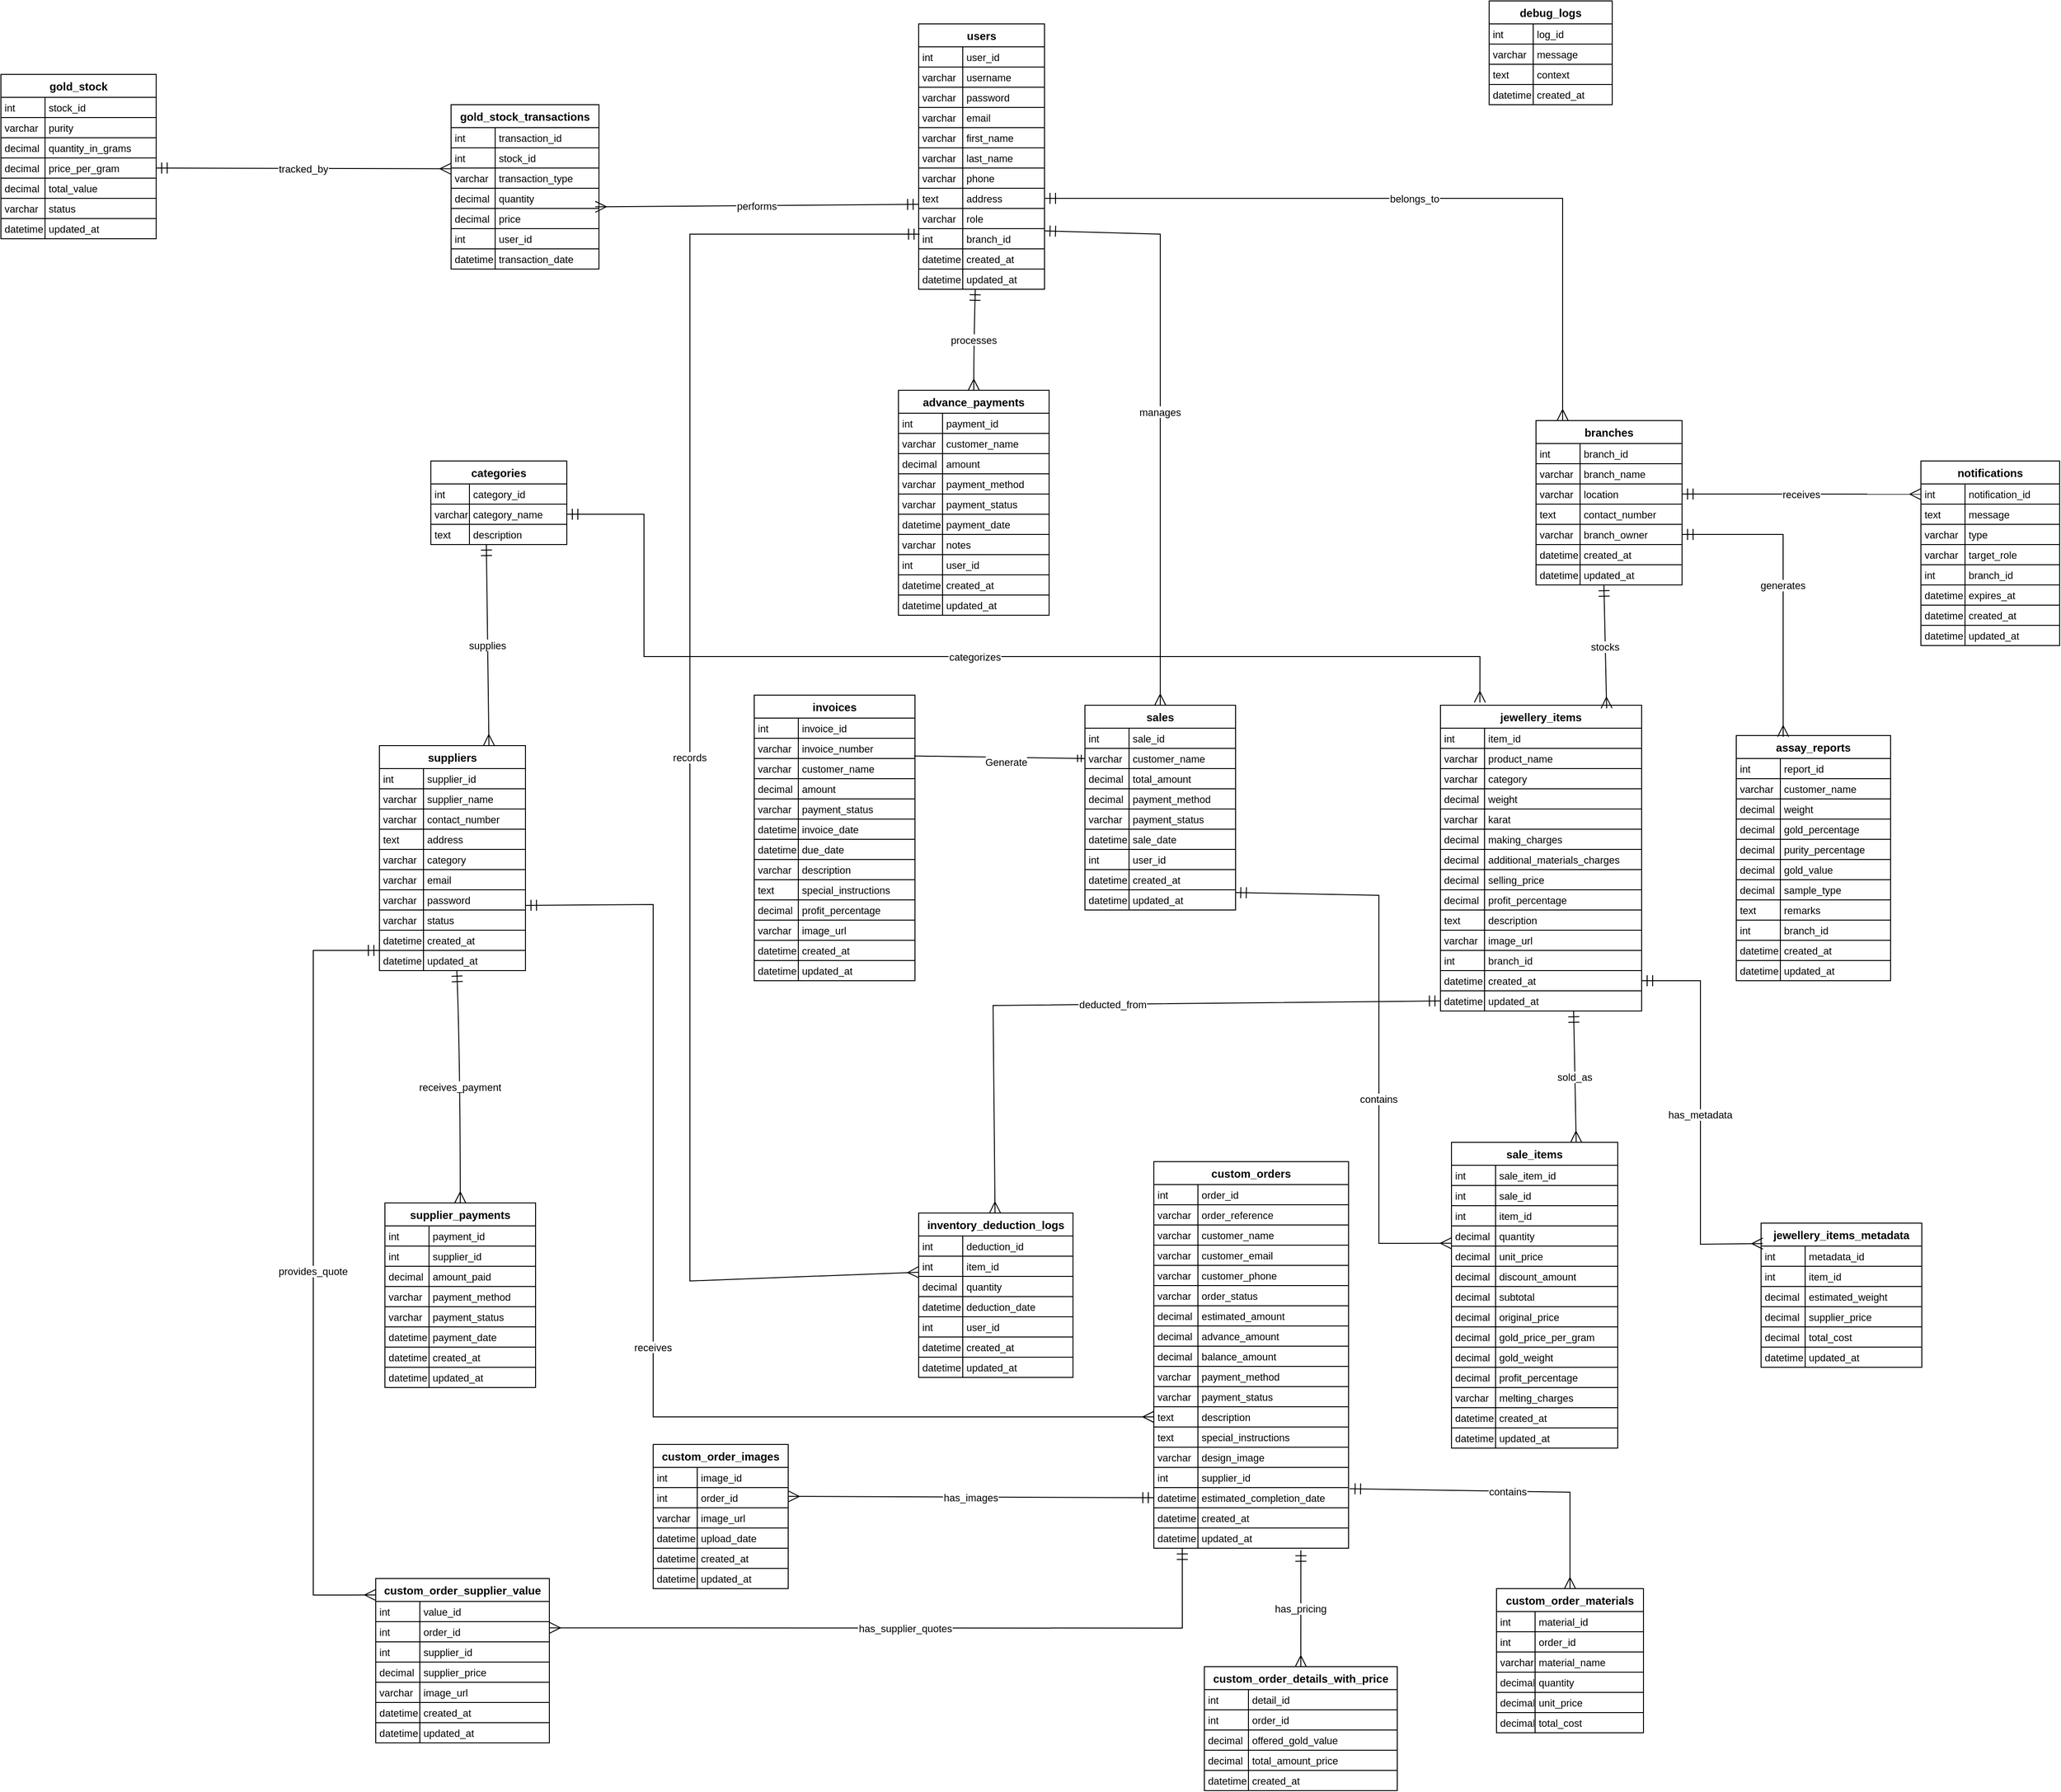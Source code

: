 <mxfile version="24.7.17">
  <diagram name="Page-1" id="Umf8rkABowV9fW_wWGso">
    <mxGraphModel dx="1985" dy="955" grid="1" gridSize="10" guides="1" tooltips="1" connect="1" arrows="1" fold="1" page="1" pageScale="1" pageWidth="850" pageHeight="1100" math="0" shadow="0">
      <root>
        <mxCell id="0" />
        <mxCell id="1" parent="0" />
        <mxCell id="fKrnYT2wYLIaobdiryt7-1" value="users" style="shape=table;startSize=25;container=1;collapsible=0;childLayout=tableLayout;fixedRows=1;rowLines=1;fontStyle=1;align=center;resizeLast=1;" parent="1" vertex="1">
          <mxGeometry x="1019" y="31" width="137" height="289" as="geometry" />
        </mxCell>
        <mxCell id="fKrnYT2wYLIaobdiryt7-2" style="shape=tableRow;horizontal=0;startSize=0;swimlaneHead=0;swimlaneBody=0;fillColor=none;collapsible=0;dropTarget=0;points=[[0,0.5],[1,0.5]];portConstraint=eastwest;top=0;left=0;right=0;bottom=0;" parent="fKrnYT2wYLIaobdiryt7-1" vertex="1">
          <mxGeometry y="25" width="137" height="22" as="geometry" />
        </mxCell>
        <mxCell id="fKrnYT2wYLIaobdiryt7-3" value="int" style="shape=partialRectangle;connectable=0;fillColor=none;top=0;left=0;bottom=0;right=0;align=left;spacingLeft=2;overflow=hidden;fontSize=11;" parent="fKrnYT2wYLIaobdiryt7-2" vertex="1">
          <mxGeometry width="48" height="22" as="geometry">
            <mxRectangle width="48" height="22" as="alternateBounds" />
          </mxGeometry>
        </mxCell>
        <mxCell id="fKrnYT2wYLIaobdiryt7-4" value="user_id" style="shape=partialRectangle;connectable=0;fillColor=none;top=0;left=0;bottom=0;right=0;align=left;spacingLeft=2;overflow=hidden;fontSize=11;" parent="fKrnYT2wYLIaobdiryt7-2" vertex="1">
          <mxGeometry x="48" width="89" height="22" as="geometry">
            <mxRectangle width="89" height="22" as="alternateBounds" />
          </mxGeometry>
        </mxCell>
        <mxCell id="fKrnYT2wYLIaobdiryt7-5" style="shape=tableRow;horizontal=0;startSize=0;swimlaneHead=0;swimlaneBody=0;fillColor=none;collapsible=0;dropTarget=0;points=[[0,0.5],[1,0.5]];portConstraint=eastwest;top=0;left=0;right=0;bottom=0;" parent="fKrnYT2wYLIaobdiryt7-1" vertex="1">
          <mxGeometry y="47" width="137" height="22" as="geometry" />
        </mxCell>
        <mxCell id="fKrnYT2wYLIaobdiryt7-6" value="varchar" style="shape=partialRectangle;connectable=0;fillColor=none;top=0;left=0;bottom=0;right=0;align=left;spacingLeft=2;overflow=hidden;fontSize=11;" parent="fKrnYT2wYLIaobdiryt7-5" vertex="1">
          <mxGeometry width="48" height="22" as="geometry">
            <mxRectangle width="48" height="22" as="alternateBounds" />
          </mxGeometry>
        </mxCell>
        <mxCell id="fKrnYT2wYLIaobdiryt7-7" value="username" style="shape=partialRectangle;connectable=0;fillColor=none;top=0;left=0;bottom=0;right=0;align=left;spacingLeft=2;overflow=hidden;fontSize=11;" parent="fKrnYT2wYLIaobdiryt7-5" vertex="1">
          <mxGeometry x="48" width="89" height="22" as="geometry">
            <mxRectangle width="89" height="22" as="alternateBounds" />
          </mxGeometry>
        </mxCell>
        <mxCell id="fKrnYT2wYLIaobdiryt7-8" style="shape=tableRow;horizontal=0;startSize=0;swimlaneHead=0;swimlaneBody=0;fillColor=none;collapsible=0;dropTarget=0;points=[[0,0.5],[1,0.5]];portConstraint=eastwest;top=0;left=0;right=0;bottom=0;" parent="fKrnYT2wYLIaobdiryt7-1" vertex="1">
          <mxGeometry y="69" width="137" height="22" as="geometry" />
        </mxCell>
        <mxCell id="fKrnYT2wYLIaobdiryt7-9" value="varchar" style="shape=partialRectangle;connectable=0;fillColor=none;top=0;left=0;bottom=0;right=0;align=left;spacingLeft=2;overflow=hidden;fontSize=11;" parent="fKrnYT2wYLIaobdiryt7-8" vertex="1">
          <mxGeometry width="48" height="22" as="geometry">
            <mxRectangle width="48" height="22" as="alternateBounds" />
          </mxGeometry>
        </mxCell>
        <mxCell id="fKrnYT2wYLIaobdiryt7-10" value="password" style="shape=partialRectangle;connectable=0;fillColor=none;top=0;left=0;bottom=0;right=0;align=left;spacingLeft=2;overflow=hidden;fontSize=11;" parent="fKrnYT2wYLIaobdiryt7-8" vertex="1">
          <mxGeometry x="48" width="89" height="22" as="geometry">
            <mxRectangle width="89" height="22" as="alternateBounds" />
          </mxGeometry>
        </mxCell>
        <mxCell id="fKrnYT2wYLIaobdiryt7-11" style="shape=tableRow;horizontal=0;startSize=0;swimlaneHead=0;swimlaneBody=0;fillColor=none;collapsible=0;dropTarget=0;points=[[0,0.5],[1,0.5]];portConstraint=eastwest;top=0;left=0;right=0;bottom=0;" parent="fKrnYT2wYLIaobdiryt7-1" vertex="1">
          <mxGeometry y="91" width="137" height="22" as="geometry" />
        </mxCell>
        <mxCell id="fKrnYT2wYLIaobdiryt7-12" value="varchar" style="shape=partialRectangle;connectable=0;fillColor=none;top=0;left=0;bottom=0;right=0;align=left;spacingLeft=2;overflow=hidden;fontSize=11;" parent="fKrnYT2wYLIaobdiryt7-11" vertex="1">
          <mxGeometry width="48" height="22" as="geometry">
            <mxRectangle width="48" height="22" as="alternateBounds" />
          </mxGeometry>
        </mxCell>
        <mxCell id="fKrnYT2wYLIaobdiryt7-13" value="email" style="shape=partialRectangle;connectable=0;fillColor=none;top=0;left=0;bottom=0;right=0;align=left;spacingLeft=2;overflow=hidden;fontSize=11;" parent="fKrnYT2wYLIaobdiryt7-11" vertex="1">
          <mxGeometry x="48" width="89" height="22" as="geometry">
            <mxRectangle width="89" height="22" as="alternateBounds" />
          </mxGeometry>
        </mxCell>
        <mxCell id="fKrnYT2wYLIaobdiryt7-14" style="shape=tableRow;horizontal=0;startSize=0;swimlaneHead=0;swimlaneBody=0;fillColor=none;collapsible=0;dropTarget=0;points=[[0,0.5],[1,0.5]];portConstraint=eastwest;top=0;left=0;right=0;bottom=0;" parent="fKrnYT2wYLIaobdiryt7-1" vertex="1">
          <mxGeometry y="113" width="137" height="22" as="geometry" />
        </mxCell>
        <mxCell id="fKrnYT2wYLIaobdiryt7-15" value="varchar" style="shape=partialRectangle;connectable=0;fillColor=none;top=0;left=0;bottom=0;right=0;align=left;spacingLeft=2;overflow=hidden;fontSize=11;" parent="fKrnYT2wYLIaobdiryt7-14" vertex="1">
          <mxGeometry width="48" height="22" as="geometry">
            <mxRectangle width="48" height="22" as="alternateBounds" />
          </mxGeometry>
        </mxCell>
        <mxCell id="fKrnYT2wYLIaobdiryt7-16" value="first_name" style="shape=partialRectangle;connectable=0;fillColor=none;top=0;left=0;bottom=0;right=0;align=left;spacingLeft=2;overflow=hidden;fontSize=11;" parent="fKrnYT2wYLIaobdiryt7-14" vertex="1">
          <mxGeometry x="48" width="89" height="22" as="geometry">
            <mxRectangle width="89" height="22" as="alternateBounds" />
          </mxGeometry>
        </mxCell>
        <mxCell id="fKrnYT2wYLIaobdiryt7-17" style="shape=tableRow;horizontal=0;startSize=0;swimlaneHead=0;swimlaneBody=0;fillColor=none;collapsible=0;dropTarget=0;points=[[0,0.5],[1,0.5]];portConstraint=eastwest;top=0;left=0;right=0;bottom=0;" parent="fKrnYT2wYLIaobdiryt7-1" vertex="1">
          <mxGeometry y="135" width="137" height="22" as="geometry" />
        </mxCell>
        <mxCell id="fKrnYT2wYLIaobdiryt7-18" value="varchar" style="shape=partialRectangle;connectable=0;fillColor=none;top=0;left=0;bottom=0;right=0;align=left;spacingLeft=2;overflow=hidden;fontSize=11;" parent="fKrnYT2wYLIaobdiryt7-17" vertex="1">
          <mxGeometry width="48" height="22" as="geometry">
            <mxRectangle width="48" height="22" as="alternateBounds" />
          </mxGeometry>
        </mxCell>
        <mxCell id="fKrnYT2wYLIaobdiryt7-19" value="last_name" style="shape=partialRectangle;connectable=0;fillColor=none;top=0;left=0;bottom=0;right=0;align=left;spacingLeft=2;overflow=hidden;fontSize=11;" parent="fKrnYT2wYLIaobdiryt7-17" vertex="1">
          <mxGeometry x="48" width="89" height="22" as="geometry">
            <mxRectangle width="89" height="22" as="alternateBounds" />
          </mxGeometry>
        </mxCell>
        <mxCell id="fKrnYT2wYLIaobdiryt7-20" style="shape=tableRow;horizontal=0;startSize=0;swimlaneHead=0;swimlaneBody=0;fillColor=none;collapsible=0;dropTarget=0;points=[[0,0.5],[1,0.5]];portConstraint=eastwest;top=0;left=0;right=0;bottom=0;" parent="fKrnYT2wYLIaobdiryt7-1" vertex="1">
          <mxGeometry y="157" width="137" height="22" as="geometry" />
        </mxCell>
        <mxCell id="fKrnYT2wYLIaobdiryt7-21" value="varchar" style="shape=partialRectangle;connectable=0;fillColor=none;top=0;left=0;bottom=0;right=0;align=left;spacingLeft=2;overflow=hidden;fontSize=11;" parent="fKrnYT2wYLIaobdiryt7-20" vertex="1">
          <mxGeometry width="48" height="22" as="geometry">
            <mxRectangle width="48" height="22" as="alternateBounds" />
          </mxGeometry>
        </mxCell>
        <mxCell id="fKrnYT2wYLIaobdiryt7-22" value="phone" style="shape=partialRectangle;connectable=0;fillColor=none;top=0;left=0;bottom=0;right=0;align=left;spacingLeft=2;overflow=hidden;fontSize=11;" parent="fKrnYT2wYLIaobdiryt7-20" vertex="1">
          <mxGeometry x="48" width="89" height="22" as="geometry">
            <mxRectangle width="89" height="22" as="alternateBounds" />
          </mxGeometry>
        </mxCell>
        <mxCell id="fKrnYT2wYLIaobdiryt7-23" style="shape=tableRow;horizontal=0;startSize=0;swimlaneHead=0;swimlaneBody=0;fillColor=none;collapsible=0;dropTarget=0;points=[[0,0.5],[1,0.5]];portConstraint=eastwest;top=0;left=0;right=0;bottom=0;" parent="fKrnYT2wYLIaobdiryt7-1" vertex="1">
          <mxGeometry y="179" width="137" height="22" as="geometry" />
        </mxCell>
        <mxCell id="fKrnYT2wYLIaobdiryt7-24" value="text" style="shape=partialRectangle;connectable=0;fillColor=none;top=0;left=0;bottom=0;right=0;align=left;spacingLeft=2;overflow=hidden;fontSize=11;" parent="fKrnYT2wYLIaobdiryt7-23" vertex="1">
          <mxGeometry width="48" height="22" as="geometry">
            <mxRectangle width="48" height="22" as="alternateBounds" />
          </mxGeometry>
        </mxCell>
        <mxCell id="fKrnYT2wYLIaobdiryt7-25" value="address" style="shape=partialRectangle;connectable=0;fillColor=none;top=0;left=0;bottom=0;right=0;align=left;spacingLeft=2;overflow=hidden;fontSize=11;" parent="fKrnYT2wYLIaobdiryt7-23" vertex="1">
          <mxGeometry x="48" width="89" height="22" as="geometry">
            <mxRectangle width="89" height="22" as="alternateBounds" />
          </mxGeometry>
        </mxCell>
        <mxCell id="fKrnYT2wYLIaobdiryt7-26" style="shape=tableRow;horizontal=0;startSize=0;swimlaneHead=0;swimlaneBody=0;fillColor=none;collapsible=0;dropTarget=0;points=[[0,0.5],[1,0.5]];portConstraint=eastwest;top=0;left=0;right=0;bottom=0;" parent="fKrnYT2wYLIaobdiryt7-1" vertex="1">
          <mxGeometry y="201" width="137" height="22" as="geometry" />
        </mxCell>
        <mxCell id="fKrnYT2wYLIaobdiryt7-27" value="varchar" style="shape=partialRectangle;connectable=0;fillColor=none;top=0;left=0;bottom=0;right=0;align=left;spacingLeft=2;overflow=hidden;fontSize=11;" parent="fKrnYT2wYLIaobdiryt7-26" vertex="1">
          <mxGeometry width="48" height="22" as="geometry">
            <mxRectangle width="48" height="22" as="alternateBounds" />
          </mxGeometry>
        </mxCell>
        <mxCell id="fKrnYT2wYLIaobdiryt7-28" value="role" style="shape=partialRectangle;connectable=0;fillColor=none;top=0;left=0;bottom=0;right=0;align=left;spacingLeft=2;overflow=hidden;fontSize=11;" parent="fKrnYT2wYLIaobdiryt7-26" vertex="1">
          <mxGeometry x="48" width="89" height="22" as="geometry">
            <mxRectangle width="89" height="22" as="alternateBounds" />
          </mxGeometry>
        </mxCell>
        <mxCell id="fKrnYT2wYLIaobdiryt7-29" style="shape=tableRow;horizontal=0;startSize=0;swimlaneHead=0;swimlaneBody=0;fillColor=none;collapsible=0;dropTarget=0;points=[[0,0.5],[1,0.5]];portConstraint=eastwest;top=0;left=0;right=0;bottom=0;" parent="fKrnYT2wYLIaobdiryt7-1" vertex="1">
          <mxGeometry y="223" width="137" height="22" as="geometry" />
        </mxCell>
        <mxCell id="fKrnYT2wYLIaobdiryt7-30" value="int" style="shape=partialRectangle;connectable=0;fillColor=none;top=0;left=0;bottom=0;right=0;align=left;spacingLeft=2;overflow=hidden;fontSize=11;" parent="fKrnYT2wYLIaobdiryt7-29" vertex="1">
          <mxGeometry width="48" height="22" as="geometry">
            <mxRectangle width="48" height="22" as="alternateBounds" />
          </mxGeometry>
        </mxCell>
        <mxCell id="fKrnYT2wYLIaobdiryt7-31" value="branch_id" style="shape=partialRectangle;connectable=0;fillColor=none;top=0;left=0;bottom=0;right=0;align=left;spacingLeft=2;overflow=hidden;fontSize=11;" parent="fKrnYT2wYLIaobdiryt7-29" vertex="1">
          <mxGeometry x="48" width="89" height="22" as="geometry">
            <mxRectangle width="89" height="22" as="alternateBounds" />
          </mxGeometry>
        </mxCell>
        <mxCell id="fKrnYT2wYLIaobdiryt7-32" style="shape=tableRow;horizontal=0;startSize=0;swimlaneHead=0;swimlaneBody=0;fillColor=none;collapsible=0;dropTarget=0;points=[[0,0.5],[1,0.5]];portConstraint=eastwest;top=0;left=0;right=0;bottom=0;" parent="fKrnYT2wYLIaobdiryt7-1" vertex="1">
          <mxGeometry y="245" width="137" height="22" as="geometry" />
        </mxCell>
        <mxCell id="fKrnYT2wYLIaobdiryt7-33" value="datetime" style="shape=partialRectangle;connectable=0;fillColor=none;top=0;left=0;bottom=0;right=0;align=left;spacingLeft=2;overflow=hidden;fontSize=11;" parent="fKrnYT2wYLIaobdiryt7-32" vertex="1">
          <mxGeometry width="48" height="22" as="geometry">
            <mxRectangle width="48" height="22" as="alternateBounds" />
          </mxGeometry>
        </mxCell>
        <mxCell id="fKrnYT2wYLIaobdiryt7-34" value="created_at" style="shape=partialRectangle;connectable=0;fillColor=none;top=0;left=0;bottom=0;right=0;align=left;spacingLeft=2;overflow=hidden;fontSize=11;" parent="fKrnYT2wYLIaobdiryt7-32" vertex="1">
          <mxGeometry x="48" width="89" height="22" as="geometry">
            <mxRectangle width="89" height="22" as="alternateBounds" />
          </mxGeometry>
        </mxCell>
        <mxCell id="fKrnYT2wYLIaobdiryt7-35" style="shape=tableRow;horizontal=0;startSize=0;swimlaneHead=0;swimlaneBody=0;fillColor=none;collapsible=0;dropTarget=0;points=[[0,0.5],[1,0.5]];portConstraint=eastwest;top=0;left=0;right=0;bottom=0;" parent="fKrnYT2wYLIaobdiryt7-1" vertex="1">
          <mxGeometry y="267" width="137" height="22" as="geometry" />
        </mxCell>
        <mxCell id="fKrnYT2wYLIaobdiryt7-36" value="datetime" style="shape=partialRectangle;connectable=0;fillColor=none;top=0;left=0;bottom=0;right=0;align=left;spacingLeft=2;overflow=hidden;fontSize=11;" parent="fKrnYT2wYLIaobdiryt7-35" vertex="1">
          <mxGeometry width="48" height="22" as="geometry">
            <mxRectangle width="48" height="22" as="alternateBounds" />
          </mxGeometry>
        </mxCell>
        <mxCell id="fKrnYT2wYLIaobdiryt7-37" value="updated_at" style="shape=partialRectangle;connectable=0;fillColor=none;top=0;left=0;bottom=0;right=0;align=left;spacingLeft=2;overflow=hidden;fontSize=11;" parent="fKrnYT2wYLIaobdiryt7-35" vertex="1">
          <mxGeometry x="48" width="89" height="22" as="geometry">
            <mxRectangle width="89" height="22" as="alternateBounds" />
          </mxGeometry>
        </mxCell>
        <mxCell id="fKrnYT2wYLIaobdiryt7-38" value="branches" style="shape=table;startSize=25;container=1;collapsible=0;childLayout=tableLayout;fixedRows=1;rowLines=1;fontStyle=1;align=center;resizeLast=1;" parent="1" vertex="1">
          <mxGeometry x="1691" y="463" width="159" height="179" as="geometry" />
        </mxCell>
        <mxCell id="fKrnYT2wYLIaobdiryt7-39" style="shape=tableRow;horizontal=0;startSize=0;swimlaneHead=0;swimlaneBody=0;fillColor=none;collapsible=0;dropTarget=0;points=[[0,0.5],[1,0.5]];portConstraint=eastwest;top=0;left=0;right=0;bottom=0;" parent="fKrnYT2wYLIaobdiryt7-38" vertex="1">
          <mxGeometry y="25" width="159" height="22" as="geometry" />
        </mxCell>
        <mxCell id="fKrnYT2wYLIaobdiryt7-40" value="int" style="shape=partialRectangle;connectable=0;fillColor=none;top=0;left=0;bottom=0;right=0;align=left;spacingLeft=2;overflow=hidden;fontSize=11;" parent="fKrnYT2wYLIaobdiryt7-39" vertex="1">
          <mxGeometry width="48" height="22" as="geometry">
            <mxRectangle width="48" height="22" as="alternateBounds" />
          </mxGeometry>
        </mxCell>
        <mxCell id="fKrnYT2wYLIaobdiryt7-41" value="branch_id" style="shape=partialRectangle;connectable=0;fillColor=none;top=0;left=0;bottom=0;right=0;align=left;spacingLeft=2;overflow=hidden;fontSize=11;" parent="fKrnYT2wYLIaobdiryt7-39" vertex="1">
          <mxGeometry x="48" width="111" height="22" as="geometry">
            <mxRectangle width="111" height="22" as="alternateBounds" />
          </mxGeometry>
        </mxCell>
        <mxCell id="fKrnYT2wYLIaobdiryt7-42" style="shape=tableRow;horizontal=0;startSize=0;swimlaneHead=0;swimlaneBody=0;fillColor=none;collapsible=0;dropTarget=0;points=[[0,0.5],[1,0.5]];portConstraint=eastwest;top=0;left=0;right=0;bottom=0;" parent="fKrnYT2wYLIaobdiryt7-38" vertex="1">
          <mxGeometry y="47" width="159" height="22" as="geometry" />
        </mxCell>
        <mxCell id="fKrnYT2wYLIaobdiryt7-43" value="varchar" style="shape=partialRectangle;connectable=0;fillColor=none;top=0;left=0;bottom=0;right=0;align=left;spacingLeft=2;overflow=hidden;fontSize=11;" parent="fKrnYT2wYLIaobdiryt7-42" vertex="1">
          <mxGeometry width="48" height="22" as="geometry">
            <mxRectangle width="48" height="22" as="alternateBounds" />
          </mxGeometry>
        </mxCell>
        <mxCell id="fKrnYT2wYLIaobdiryt7-44" value="branch_name" style="shape=partialRectangle;connectable=0;fillColor=none;top=0;left=0;bottom=0;right=0;align=left;spacingLeft=2;overflow=hidden;fontSize=11;" parent="fKrnYT2wYLIaobdiryt7-42" vertex="1">
          <mxGeometry x="48" width="111" height="22" as="geometry">
            <mxRectangle width="111" height="22" as="alternateBounds" />
          </mxGeometry>
        </mxCell>
        <mxCell id="fKrnYT2wYLIaobdiryt7-45" style="shape=tableRow;horizontal=0;startSize=0;swimlaneHead=0;swimlaneBody=0;fillColor=none;collapsible=0;dropTarget=0;points=[[0,0.5],[1,0.5]];portConstraint=eastwest;top=0;left=0;right=0;bottom=0;" parent="fKrnYT2wYLIaobdiryt7-38" vertex="1">
          <mxGeometry y="69" width="159" height="22" as="geometry" />
        </mxCell>
        <mxCell id="fKrnYT2wYLIaobdiryt7-46" value="varchar" style="shape=partialRectangle;connectable=0;fillColor=none;top=0;left=0;bottom=0;right=0;align=left;spacingLeft=2;overflow=hidden;fontSize=11;" parent="fKrnYT2wYLIaobdiryt7-45" vertex="1">
          <mxGeometry width="48" height="22" as="geometry">
            <mxRectangle width="48" height="22" as="alternateBounds" />
          </mxGeometry>
        </mxCell>
        <mxCell id="fKrnYT2wYLIaobdiryt7-47" value="location" style="shape=partialRectangle;connectable=0;fillColor=none;top=0;left=0;bottom=0;right=0;align=left;spacingLeft=2;overflow=hidden;fontSize=11;" parent="fKrnYT2wYLIaobdiryt7-45" vertex="1">
          <mxGeometry x="48" width="111" height="22" as="geometry">
            <mxRectangle width="111" height="22" as="alternateBounds" />
          </mxGeometry>
        </mxCell>
        <mxCell id="fKrnYT2wYLIaobdiryt7-48" style="shape=tableRow;horizontal=0;startSize=0;swimlaneHead=0;swimlaneBody=0;fillColor=none;collapsible=0;dropTarget=0;points=[[0,0.5],[1,0.5]];portConstraint=eastwest;top=0;left=0;right=0;bottom=0;" parent="fKrnYT2wYLIaobdiryt7-38" vertex="1">
          <mxGeometry y="91" width="159" height="22" as="geometry" />
        </mxCell>
        <mxCell id="fKrnYT2wYLIaobdiryt7-49" value="text" style="shape=partialRectangle;connectable=0;fillColor=none;top=0;left=0;bottom=0;right=0;align=left;spacingLeft=2;overflow=hidden;fontSize=11;" parent="fKrnYT2wYLIaobdiryt7-48" vertex="1">
          <mxGeometry width="48" height="22" as="geometry">
            <mxRectangle width="48" height="22" as="alternateBounds" />
          </mxGeometry>
        </mxCell>
        <mxCell id="fKrnYT2wYLIaobdiryt7-50" value="contact_number" style="shape=partialRectangle;connectable=0;fillColor=none;top=0;left=0;bottom=0;right=0;align=left;spacingLeft=2;overflow=hidden;fontSize=11;" parent="fKrnYT2wYLIaobdiryt7-48" vertex="1">
          <mxGeometry x="48" width="111" height="22" as="geometry">
            <mxRectangle width="111" height="22" as="alternateBounds" />
          </mxGeometry>
        </mxCell>
        <mxCell id="fKrnYT2wYLIaobdiryt7-51" style="shape=tableRow;horizontal=0;startSize=0;swimlaneHead=0;swimlaneBody=0;fillColor=none;collapsible=0;dropTarget=0;points=[[0,0.5],[1,0.5]];portConstraint=eastwest;top=0;left=0;right=0;bottom=0;" parent="fKrnYT2wYLIaobdiryt7-38" vertex="1">
          <mxGeometry y="113" width="159" height="22" as="geometry" />
        </mxCell>
        <mxCell id="fKrnYT2wYLIaobdiryt7-52" value="varchar" style="shape=partialRectangle;connectable=0;fillColor=none;top=0;left=0;bottom=0;right=0;align=left;spacingLeft=2;overflow=hidden;fontSize=11;" parent="fKrnYT2wYLIaobdiryt7-51" vertex="1">
          <mxGeometry width="48" height="22" as="geometry">
            <mxRectangle width="48" height="22" as="alternateBounds" />
          </mxGeometry>
        </mxCell>
        <mxCell id="fKrnYT2wYLIaobdiryt7-53" value="branch_owner" style="shape=partialRectangle;connectable=0;fillColor=none;top=0;left=0;bottom=0;right=0;align=left;spacingLeft=2;overflow=hidden;fontSize=11;" parent="fKrnYT2wYLIaobdiryt7-51" vertex="1">
          <mxGeometry x="48" width="111" height="22" as="geometry">
            <mxRectangle width="111" height="22" as="alternateBounds" />
          </mxGeometry>
        </mxCell>
        <mxCell id="fKrnYT2wYLIaobdiryt7-54" style="shape=tableRow;horizontal=0;startSize=0;swimlaneHead=0;swimlaneBody=0;fillColor=none;collapsible=0;dropTarget=0;points=[[0,0.5],[1,0.5]];portConstraint=eastwest;top=0;left=0;right=0;bottom=0;" parent="fKrnYT2wYLIaobdiryt7-38" vertex="1">
          <mxGeometry y="135" width="159" height="22" as="geometry" />
        </mxCell>
        <mxCell id="fKrnYT2wYLIaobdiryt7-55" value="datetime" style="shape=partialRectangle;connectable=0;fillColor=none;top=0;left=0;bottom=0;right=0;align=left;spacingLeft=2;overflow=hidden;fontSize=11;" parent="fKrnYT2wYLIaobdiryt7-54" vertex="1">
          <mxGeometry width="48" height="22" as="geometry">
            <mxRectangle width="48" height="22" as="alternateBounds" />
          </mxGeometry>
        </mxCell>
        <mxCell id="fKrnYT2wYLIaobdiryt7-56" value="created_at" style="shape=partialRectangle;connectable=0;fillColor=none;top=0;left=0;bottom=0;right=0;align=left;spacingLeft=2;overflow=hidden;fontSize=11;" parent="fKrnYT2wYLIaobdiryt7-54" vertex="1">
          <mxGeometry x="48" width="111" height="22" as="geometry">
            <mxRectangle width="111" height="22" as="alternateBounds" />
          </mxGeometry>
        </mxCell>
        <mxCell id="fKrnYT2wYLIaobdiryt7-57" style="shape=tableRow;horizontal=0;startSize=0;swimlaneHead=0;swimlaneBody=0;fillColor=none;collapsible=0;dropTarget=0;points=[[0,0.5],[1,0.5]];portConstraint=eastwest;top=0;left=0;right=0;bottom=0;" parent="fKrnYT2wYLIaobdiryt7-38" vertex="1">
          <mxGeometry y="157" width="159" height="22" as="geometry" />
        </mxCell>
        <mxCell id="fKrnYT2wYLIaobdiryt7-58" value="datetime" style="shape=partialRectangle;connectable=0;fillColor=none;top=0;left=0;bottom=0;right=0;align=left;spacingLeft=2;overflow=hidden;fontSize=11;" parent="fKrnYT2wYLIaobdiryt7-57" vertex="1">
          <mxGeometry width="48" height="22" as="geometry">
            <mxRectangle width="48" height="22" as="alternateBounds" />
          </mxGeometry>
        </mxCell>
        <mxCell id="fKrnYT2wYLIaobdiryt7-59" value="updated_at" style="shape=partialRectangle;connectable=0;fillColor=none;top=0;left=0;bottom=0;right=0;align=left;spacingLeft=2;overflow=hidden;fontSize=11;" parent="fKrnYT2wYLIaobdiryt7-57" vertex="1">
          <mxGeometry x="48" width="111" height="22" as="geometry">
            <mxRectangle width="111" height="22" as="alternateBounds" />
          </mxGeometry>
        </mxCell>
        <mxCell id="fKrnYT2wYLIaobdiryt7-60" value="suppliers" style="shape=table;startSize=25;container=1;collapsible=0;childLayout=tableLayout;fixedRows=1;rowLines=1;fontStyle=1;align=center;resizeLast=1;" parent="1" vertex="1">
          <mxGeometry x="432" y="817" width="159" height="245" as="geometry" />
        </mxCell>
        <mxCell id="fKrnYT2wYLIaobdiryt7-61" style="shape=tableRow;horizontal=0;startSize=0;swimlaneHead=0;swimlaneBody=0;fillColor=none;collapsible=0;dropTarget=0;points=[[0,0.5],[1,0.5]];portConstraint=eastwest;top=0;left=0;right=0;bottom=0;" parent="fKrnYT2wYLIaobdiryt7-60" vertex="1">
          <mxGeometry y="25" width="159" height="22" as="geometry" />
        </mxCell>
        <mxCell id="fKrnYT2wYLIaobdiryt7-62" value="int" style="shape=partialRectangle;connectable=0;fillColor=none;top=0;left=0;bottom=0;right=0;align=left;spacingLeft=2;overflow=hidden;fontSize=11;" parent="fKrnYT2wYLIaobdiryt7-61" vertex="1">
          <mxGeometry width="48" height="22" as="geometry">
            <mxRectangle width="48" height="22" as="alternateBounds" />
          </mxGeometry>
        </mxCell>
        <mxCell id="fKrnYT2wYLIaobdiryt7-63" value="supplier_id" style="shape=partialRectangle;connectable=0;fillColor=none;top=0;left=0;bottom=0;right=0;align=left;spacingLeft=2;overflow=hidden;fontSize=11;" parent="fKrnYT2wYLIaobdiryt7-61" vertex="1">
          <mxGeometry x="48" width="111" height="22" as="geometry">
            <mxRectangle width="111" height="22" as="alternateBounds" />
          </mxGeometry>
        </mxCell>
        <mxCell id="fKrnYT2wYLIaobdiryt7-64" style="shape=tableRow;horizontal=0;startSize=0;swimlaneHead=0;swimlaneBody=0;fillColor=none;collapsible=0;dropTarget=0;points=[[0,0.5],[1,0.5]];portConstraint=eastwest;top=0;left=0;right=0;bottom=0;" parent="fKrnYT2wYLIaobdiryt7-60" vertex="1">
          <mxGeometry y="47" width="159" height="22" as="geometry" />
        </mxCell>
        <mxCell id="fKrnYT2wYLIaobdiryt7-65" value="varchar" style="shape=partialRectangle;connectable=0;fillColor=none;top=0;left=0;bottom=0;right=0;align=left;spacingLeft=2;overflow=hidden;fontSize=11;" parent="fKrnYT2wYLIaobdiryt7-64" vertex="1">
          <mxGeometry width="48" height="22" as="geometry">
            <mxRectangle width="48" height="22" as="alternateBounds" />
          </mxGeometry>
        </mxCell>
        <mxCell id="fKrnYT2wYLIaobdiryt7-66" value="supplier_name" style="shape=partialRectangle;connectable=0;fillColor=none;top=0;left=0;bottom=0;right=0;align=left;spacingLeft=2;overflow=hidden;fontSize=11;" parent="fKrnYT2wYLIaobdiryt7-64" vertex="1">
          <mxGeometry x="48" width="111" height="22" as="geometry">
            <mxRectangle width="111" height="22" as="alternateBounds" />
          </mxGeometry>
        </mxCell>
        <mxCell id="fKrnYT2wYLIaobdiryt7-67" style="shape=tableRow;horizontal=0;startSize=0;swimlaneHead=0;swimlaneBody=0;fillColor=none;collapsible=0;dropTarget=0;points=[[0,0.5],[1,0.5]];portConstraint=eastwest;top=0;left=0;right=0;bottom=0;" parent="fKrnYT2wYLIaobdiryt7-60" vertex="1">
          <mxGeometry y="69" width="159" height="22" as="geometry" />
        </mxCell>
        <mxCell id="fKrnYT2wYLIaobdiryt7-68" value="varchar" style="shape=partialRectangle;connectable=0;fillColor=none;top=0;left=0;bottom=0;right=0;align=left;spacingLeft=2;overflow=hidden;fontSize=11;" parent="fKrnYT2wYLIaobdiryt7-67" vertex="1">
          <mxGeometry width="48" height="22" as="geometry">
            <mxRectangle width="48" height="22" as="alternateBounds" />
          </mxGeometry>
        </mxCell>
        <mxCell id="fKrnYT2wYLIaobdiryt7-69" value="contact_number" style="shape=partialRectangle;connectable=0;fillColor=none;top=0;left=0;bottom=0;right=0;align=left;spacingLeft=2;overflow=hidden;fontSize=11;" parent="fKrnYT2wYLIaobdiryt7-67" vertex="1">
          <mxGeometry x="48" width="111" height="22" as="geometry">
            <mxRectangle width="111" height="22" as="alternateBounds" />
          </mxGeometry>
        </mxCell>
        <mxCell id="fKrnYT2wYLIaobdiryt7-70" style="shape=tableRow;horizontal=0;startSize=0;swimlaneHead=0;swimlaneBody=0;fillColor=none;collapsible=0;dropTarget=0;points=[[0,0.5],[1,0.5]];portConstraint=eastwest;top=0;left=0;right=0;bottom=0;" parent="fKrnYT2wYLIaobdiryt7-60" vertex="1">
          <mxGeometry y="91" width="159" height="22" as="geometry" />
        </mxCell>
        <mxCell id="fKrnYT2wYLIaobdiryt7-71" value="text" style="shape=partialRectangle;connectable=0;fillColor=none;top=0;left=0;bottom=0;right=0;align=left;spacingLeft=2;overflow=hidden;fontSize=11;" parent="fKrnYT2wYLIaobdiryt7-70" vertex="1">
          <mxGeometry width="48" height="22" as="geometry">
            <mxRectangle width="48" height="22" as="alternateBounds" />
          </mxGeometry>
        </mxCell>
        <mxCell id="fKrnYT2wYLIaobdiryt7-72" value="address" style="shape=partialRectangle;connectable=0;fillColor=none;top=0;left=0;bottom=0;right=0;align=left;spacingLeft=2;overflow=hidden;fontSize=11;" parent="fKrnYT2wYLIaobdiryt7-70" vertex="1">
          <mxGeometry x="48" width="111" height="22" as="geometry">
            <mxRectangle width="111" height="22" as="alternateBounds" />
          </mxGeometry>
        </mxCell>
        <mxCell id="fKrnYT2wYLIaobdiryt7-73" style="shape=tableRow;horizontal=0;startSize=0;swimlaneHead=0;swimlaneBody=0;fillColor=none;collapsible=0;dropTarget=0;points=[[0,0.5],[1,0.5]];portConstraint=eastwest;top=0;left=0;right=0;bottom=0;" parent="fKrnYT2wYLIaobdiryt7-60" vertex="1">
          <mxGeometry y="113" width="159" height="22" as="geometry" />
        </mxCell>
        <mxCell id="fKrnYT2wYLIaobdiryt7-74" value="varchar" style="shape=partialRectangle;connectable=0;fillColor=none;top=0;left=0;bottom=0;right=0;align=left;spacingLeft=2;overflow=hidden;fontSize=11;" parent="fKrnYT2wYLIaobdiryt7-73" vertex="1">
          <mxGeometry width="48" height="22" as="geometry">
            <mxRectangle width="48" height="22" as="alternateBounds" />
          </mxGeometry>
        </mxCell>
        <mxCell id="fKrnYT2wYLIaobdiryt7-75" value="category" style="shape=partialRectangle;connectable=0;fillColor=none;top=0;left=0;bottom=0;right=0;align=left;spacingLeft=2;overflow=hidden;fontSize=11;" parent="fKrnYT2wYLIaobdiryt7-73" vertex="1">
          <mxGeometry x="48" width="111" height="22" as="geometry">
            <mxRectangle width="111" height="22" as="alternateBounds" />
          </mxGeometry>
        </mxCell>
        <mxCell id="fKrnYT2wYLIaobdiryt7-76" style="shape=tableRow;horizontal=0;startSize=0;swimlaneHead=0;swimlaneBody=0;fillColor=none;collapsible=0;dropTarget=0;points=[[0,0.5],[1,0.5]];portConstraint=eastwest;top=0;left=0;right=0;bottom=0;" parent="fKrnYT2wYLIaobdiryt7-60" vertex="1">
          <mxGeometry y="135" width="159" height="22" as="geometry" />
        </mxCell>
        <mxCell id="fKrnYT2wYLIaobdiryt7-77" value="varchar" style="shape=partialRectangle;connectable=0;fillColor=none;top=0;left=0;bottom=0;right=0;align=left;spacingLeft=2;overflow=hidden;fontSize=11;" parent="fKrnYT2wYLIaobdiryt7-76" vertex="1">
          <mxGeometry width="48" height="22" as="geometry">
            <mxRectangle width="48" height="22" as="alternateBounds" />
          </mxGeometry>
        </mxCell>
        <mxCell id="fKrnYT2wYLIaobdiryt7-78" value="email" style="shape=partialRectangle;connectable=0;fillColor=none;top=0;left=0;bottom=0;right=0;align=left;spacingLeft=2;overflow=hidden;fontSize=11;" parent="fKrnYT2wYLIaobdiryt7-76" vertex="1">
          <mxGeometry x="48" width="111" height="22" as="geometry">
            <mxRectangle width="111" height="22" as="alternateBounds" />
          </mxGeometry>
        </mxCell>
        <mxCell id="fKrnYT2wYLIaobdiryt7-79" style="shape=tableRow;horizontal=0;startSize=0;swimlaneHead=0;swimlaneBody=0;fillColor=none;collapsible=0;dropTarget=0;points=[[0,0.5],[1,0.5]];portConstraint=eastwest;top=0;left=0;right=0;bottom=0;" parent="fKrnYT2wYLIaobdiryt7-60" vertex="1">
          <mxGeometry y="157" width="159" height="22" as="geometry" />
        </mxCell>
        <mxCell id="fKrnYT2wYLIaobdiryt7-80" value="varchar" style="shape=partialRectangle;connectable=0;fillColor=none;top=0;left=0;bottom=0;right=0;align=left;spacingLeft=2;overflow=hidden;fontSize=11;" parent="fKrnYT2wYLIaobdiryt7-79" vertex="1">
          <mxGeometry width="48" height="22" as="geometry">
            <mxRectangle width="48" height="22" as="alternateBounds" />
          </mxGeometry>
        </mxCell>
        <mxCell id="fKrnYT2wYLIaobdiryt7-81" value="password" style="shape=partialRectangle;connectable=0;fillColor=none;top=0;left=0;bottom=0;right=0;align=left;spacingLeft=2;overflow=hidden;fontSize=11;" parent="fKrnYT2wYLIaobdiryt7-79" vertex="1">
          <mxGeometry x="48" width="111" height="22" as="geometry">
            <mxRectangle width="111" height="22" as="alternateBounds" />
          </mxGeometry>
        </mxCell>
        <mxCell id="fKrnYT2wYLIaobdiryt7-82" style="shape=tableRow;horizontal=0;startSize=0;swimlaneHead=0;swimlaneBody=0;fillColor=none;collapsible=0;dropTarget=0;points=[[0,0.5],[1,0.5]];portConstraint=eastwest;top=0;left=0;right=0;bottom=0;" parent="fKrnYT2wYLIaobdiryt7-60" vertex="1">
          <mxGeometry y="179" width="159" height="22" as="geometry" />
        </mxCell>
        <mxCell id="fKrnYT2wYLIaobdiryt7-83" value="varchar" style="shape=partialRectangle;connectable=0;fillColor=none;top=0;left=0;bottom=0;right=0;align=left;spacingLeft=2;overflow=hidden;fontSize=11;" parent="fKrnYT2wYLIaobdiryt7-82" vertex="1">
          <mxGeometry width="48" height="22" as="geometry">
            <mxRectangle width="48" height="22" as="alternateBounds" />
          </mxGeometry>
        </mxCell>
        <mxCell id="fKrnYT2wYLIaobdiryt7-84" value="status" style="shape=partialRectangle;connectable=0;fillColor=none;top=0;left=0;bottom=0;right=0;align=left;spacingLeft=2;overflow=hidden;fontSize=11;" parent="fKrnYT2wYLIaobdiryt7-82" vertex="1">
          <mxGeometry x="48" width="111" height="22" as="geometry">
            <mxRectangle width="111" height="22" as="alternateBounds" />
          </mxGeometry>
        </mxCell>
        <mxCell id="fKrnYT2wYLIaobdiryt7-85" style="shape=tableRow;horizontal=0;startSize=0;swimlaneHead=0;swimlaneBody=0;fillColor=none;collapsible=0;dropTarget=0;points=[[0,0.5],[1,0.5]];portConstraint=eastwest;top=0;left=0;right=0;bottom=0;" parent="fKrnYT2wYLIaobdiryt7-60" vertex="1">
          <mxGeometry y="201" width="159" height="22" as="geometry" />
        </mxCell>
        <mxCell id="fKrnYT2wYLIaobdiryt7-86" value="datetime" style="shape=partialRectangle;connectable=0;fillColor=none;top=0;left=0;bottom=0;right=0;align=left;spacingLeft=2;overflow=hidden;fontSize=11;" parent="fKrnYT2wYLIaobdiryt7-85" vertex="1">
          <mxGeometry width="48" height="22" as="geometry">
            <mxRectangle width="48" height="22" as="alternateBounds" />
          </mxGeometry>
        </mxCell>
        <mxCell id="fKrnYT2wYLIaobdiryt7-87" value="created_at" style="shape=partialRectangle;connectable=0;fillColor=none;top=0;left=0;bottom=0;right=0;align=left;spacingLeft=2;overflow=hidden;fontSize=11;" parent="fKrnYT2wYLIaobdiryt7-85" vertex="1">
          <mxGeometry x="48" width="111" height="22" as="geometry">
            <mxRectangle width="111" height="22" as="alternateBounds" />
          </mxGeometry>
        </mxCell>
        <mxCell id="fKrnYT2wYLIaobdiryt7-88" style="shape=tableRow;horizontal=0;startSize=0;swimlaneHead=0;swimlaneBody=0;fillColor=none;collapsible=0;dropTarget=0;points=[[0,0.5],[1,0.5]];portConstraint=eastwest;top=0;left=0;right=0;bottom=0;" parent="fKrnYT2wYLIaobdiryt7-60" vertex="1">
          <mxGeometry y="223" width="159" height="22" as="geometry" />
        </mxCell>
        <mxCell id="fKrnYT2wYLIaobdiryt7-89" value="datetime" style="shape=partialRectangle;connectable=0;fillColor=none;top=0;left=0;bottom=0;right=0;align=left;spacingLeft=2;overflow=hidden;fontSize=11;" parent="fKrnYT2wYLIaobdiryt7-88" vertex="1">
          <mxGeometry width="48" height="22" as="geometry">
            <mxRectangle width="48" height="22" as="alternateBounds" />
          </mxGeometry>
        </mxCell>
        <mxCell id="fKrnYT2wYLIaobdiryt7-90" value="updated_at" style="shape=partialRectangle;connectable=0;fillColor=none;top=0;left=0;bottom=0;right=0;align=left;spacingLeft=2;overflow=hidden;fontSize=11;" parent="fKrnYT2wYLIaobdiryt7-88" vertex="1">
          <mxGeometry x="48" width="111" height="22" as="geometry">
            <mxRectangle width="111" height="22" as="alternateBounds" />
          </mxGeometry>
        </mxCell>
        <mxCell id="fKrnYT2wYLIaobdiryt7-91" value="jewellery_items" style="shape=table;startSize=25;container=1;collapsible=0;childLayout=tableLayout;fixedRows=1;rowLines=1;fontStyle=1;align=center;resizeLast=1;" parent="1" vertex="1">
          <mxGeometry x="1587" y="773" width="219" height="333" as="geometry" />
        </mxCell>
        <mxCell id="fKrnYT2wYLIaobdiryt7-92" style="shape=tableRow;horizontal=0;startSize=0;swimlaneHead=0;swimlaneBody=0;fillColor=none;collapsible=0;dropTarget=0;points=[[0,0.5],[1,0.5]];portConstraint=eastwest;top=0;left=0;right=0;bottom=0;" parent="fKrnYT2wYLIaobdiryt7-91" vertex="1">
          <mxGeometry y="25" width="219" height="22" as="geometry" />
        </mxCell>
        <mxCell id="fKrnYT2wYLIaobdiryt7-93" value="int" style="shape=partialRectangle;connectable=0;fillColor=none;top=0;left=0;bottom=0;right=0;align=left;spacingLeft=2;overflow=hidden;fontSize=11;" parent="fKrnYT2wYLIaobdiryt7-92" vertex="1">
          <mxGeometry width="48" height="22" as="geometry">
            <mxRectangle width="48" height="22" as="alternateBounds" />
          </mxGeometry>
        </mxCell>
        <mxCell id="fKrnYT2wYLIaobdiryt7-94" value="item_id" style="shape=partialRectangle;connectable=0;fillColor=none;top=0;left=0;bottom=0;right=0;align=left;spacingLeft=2;overflow=hidden;fontSize=11;" parent="fKrnYT2wYLIaobdiryt7-92" vertex="1">
          <mxGeometry x="48" width="171" height="22" as="geometry">
            <mxRectangle width="171" height="22" as="alternateBounds" />
          </mxGeometry>
        </mxCell>
        <mxCell id="fKrnYT2wYLIaobdiryt7-95" style="shape=tableRow;horizontal=0;startSize=0;swimlaneHead=0;swimlaneBody=0;fillColor=none;collapsible=0;dropTarget=0;points=[[0,0.5],[1,0.5]];portConstraint=eastwest;top=0;left=0;right=0;bottom=0;" parent="fKrnYT2wYLIaobdiryt7-91" vertex="1">
          <mxGeometry y="47" width="219" height="22" as="geometry" />
        </mxCell>
        <mxCell id="fKrnYT2wYLIaobdiryt7-96" value="varchar" style="shape=partialRectangle;connectable=0;fillColor=none;top=0;left=0;bottom=0;right=0;align=left;spacingLeft=2;overflow=hidden;fontSize=11;" parent="fKrnYT2wYLIaobdiryt7-95" vertex="1">
          <mxGeometry width="48" height="22" as="geometry">
            <mxRectangle width="48" height="22" as="alternateBounds" />
          </mxGeometry>
        </mxCell>
        <mxCell id="fKrnYT2wYLIaobdiryt7-97" value="product_name" style="shape=partialRectangle;connectable=0;fillColor=none;top=0;left=0;bottom=0;right=0;align=left;spacingLeft=2;overflow=hidden;fontSize=11;" parent="fKrnYT2wYLIaobdiryt7-95" vertex="1">
          <mxGeometry x="48" width="171" height="22" as="geometry">
            <mxRectangle width="171" height="22" as="alternateBounds" />
          </mxGeometry>
        </mxCell>
        <mxCell id="fKrnYT2wYLIaobdiryt7-98" style="shape=tableRow;horizontal=0;startSize=0;swimlaneHead=0;swimlaneBody=0;fillColor=none;collapsible=0;dropTarget=0;points=[[0,0.5],[1,0.5]];portConstraint=eastwest;top=0;left=0;right=0;bottom=0;" parent="fKrnYT2wYLIaobdiryt7-91" vertex="1">
          <mxGeometry y="69" width="219" height="22" as="geometry" />
        </mxCell>
        <mxCell id="fKrnYT2wYLIaobdiryt7-99" value="varchar" style="shape=partialRectangle;connectable=0;fillColor=none;top=0;left=0;bottom=0;right=0;align=left;spacingLeft=2;overflow=hidden;fontSize=11;" parent="fKrnYT2wYLIaobdiryt7-98" vertex="1">
          <mxGeometry width="48" height="22" as="geometry">
            <mxRectangle width="48" height="22" as="alternateBounds" />
          </mxGeometry>
        </mxCell>
        <mxCell id="fKrnYT2wYLIaobdiryt7-100" value="category" style="shape=partialRectangle;connectable=0;fillColor=none;top=0;left=0;bottom=0;right=0;align=left;spacingLeft=2;overflow=hidden;fontSize=11;" parent="fKrnYT2wYLIaobdiryt7-98" vertex="1">
          <mxGeometry x="48" width="171" height="22" as="geometry">
            <mxRectangle width="171" height="22" as="alternateBounds" />
          </mxGeometry>
        </mxCell>
        <mxCell id="fKrnYT2wYLIaobdiryt7-101" style="shape=tableRow;horizontal=0;startSize=0;swimlaneHead=0;swimlaneBody=0;fillColor=none;collapsible=0;dropTarget=0;points=[[0,0.5],[1,0.5]];portConstraint=eastwest;top=0;left=0;right=0;bottom=0;" parent="fKrnYT2wYLIaobdiryt7-91" vertex="1">
          <mxGeometry y="91" width="219" height="22" as="geometry" />
        </mxCell>
        <mxCell id="fKrnYT2wYLIaobdiryt7-102" value="decimal" style="shape=partialRectangle;connectable=0;fillColor=none;top=0;left=0;bottom=0;right=0;align=left;spacingLeft=2;overflow=hidden;fontSize=11;" parent="fKrnYT2wYLIaobdiryt7-101" vertex="1">
          <mxGeometry width="48" height="22" as="geometry">
            <mxRectangle width="48" height="22" as="alternateBounds" />
          </mxGeometry>
        </mxCell>
        <mxCell id="fKrnYT2wYLIaobdiryt7-103" value="weight" style="shape=partialRectangle;connectable=0;fillColor=none;top=0;left=0;bottom=0;right=0;align=left;spacingLeft=2;overflow=hidden;fontSize=11;" parent="fKrnYT2wYLIaobdiryt7-101" vertex="1">
          <mxGeometry x="48" width="171" height="22" as="geometry">
            <mxRectangle width="171" height="22" as="alternateBounds" />
          </mxGeometry>
        </mxCell>
        <mxCell id="fKrnYT2wYLIaobdiryt7-104" style="shape=tableRow;horizontal=0;startSize=0;swimlaneHead=0;swimlaneBody=0;fillColor=none;collapsible=0;dropTarget=0;points=[[0,0.5],[1,0.5]];portConstraint=eastwest;top=0;left=0;right=0;bottom=0;" parent="fKrnYT2wYLIaobdiryt7-91" vertex="1">
          <mxGeometry y="113" width="219" height="22" as="geometry" />
        </mxCell>
        <mxCell id="fKrnYT2wYLIaobdiryt7-105" value="varchar" style="shape=partialRectangle;connectable=0;fillColor=none;top=0;left=0;bottom=0;right=0;align=left;spacingLeft=2;overflow=hidden;fontSize=11;" parent="fKrnYT2wYLIaobdiryt7-104" vertex="1">
          <mxGeometry width="48" height="22" as="geometry">
            <mxRectangle width="48" height="22" as="alternateBounds" />
          </mxGeometry>
        </mxCell>
        <mxCell id="fKrnYT2wYLIaobdiryt7-106" value="karat" style="shape=partialRectangle;connectable=0;fillColor=none;top=0;left=0;bottom=0;right=0;align=left;spacingLeft=2;overflow=hidden;fontSize=11;" parent="fKrnYT2wYLIaobdiryt7-104" vertex="1">
          <mxGeometry x="48" width="171" height="22" as="geometry">
            <mxRectangle width="171" height="22" as="alternateBounds" />
          </mxGeometry>
        </mxCell>
        <mxCell id="fKrnYT2wYLIaobdiryt7-107" style="shape=tableRow;horizontal=0;startSize=0;swimlaneHead=0;swimlaneBody=0;fillColor=none;collapsible=0;dropTarget=0;points=[[0,0.5],[1,0.5]];portConstraint=eastwest;top=0;left=0;right=0;bottom=0;" parent="fKrnYT2wYLIaobdiryt7-91" vertex="1">
          <mxGeometry y="135" width="219" height="22" as="geometry" />
        </mxCell>
        <mxCell id="fKrnYT2wYLIaobdiryt7-108" value="decimal" style="shape=partialRectangle;connectable=0;fillColor=none;top=0;left=0;bottom=0;right=0;align=left;spacingLeft=2;overflow=hidden;fontSize=11;" parent="fKrnYT2wYLIaobdiryt7-107" vertex="1">
          <mxGeometry width="48" height="22" as="geometry">
            <mxRectangle width="48" height="22" as="alternateBounds" />
          </mxGeometry>
        </mxCell>
        <mxCell id="fKrnYT2wYLIaobdiryt7-109" value="making_charges" style="shape=partialRectangle;connectable=0;fillColor=none;top=0;left=0;bottom=0;right=0;align=left;spacingLeft=2;overflow=hidden;fontSize=11;" parent="fKrnYT2wYLIaobdiryt7-107" vertex="1">
          <mxGeometry x="48" width="171" height="22" as="geometry">
            <mxRectangle width="171" height="22" as="alternateBounds" />
          </mxGeometry>
        </mxCell>
        <mxCell id="fKrnYT2wYLIaobdiryt7-110" style="shape=tableRow;horizontal=0;startSize=0;swimlaneHead=0;swimlaneBody=0;fillColor=none;collapsible=0;dropTarget=0;points=[[0,0.5],[1,0.5]];portConstraint=eastwest;top=0;left=0;right=0;bottom=0;" parent="fKrnYT2wYLIaobdiryt7-91" vertex="1">
          <mxGeometry y="157" width="219" height="22" as="geometry" />
        </mxCell>
        <mxCell id="fKrnYT2wYLIaobdiryt7-111" value="decimal" style="shape=partialRectangle;connectable=0;fillColor=none;top=0;left=0;bottom=0;right=0;align=left;spacingLeft=2;overflow=hidden;fontSize=11;" parent="fKrnYT2wYLIaobdiryt7-110" vertex="1">
          <mxGeometry width="48" height="22" as="geometry">
            <mxRectangle width="48" height="22" as="alternateBounds" />
          </mxGeometry>
        </mxCell>
        <mxCell id="fKrnYT2wYLIaobdiryt7-112" value="additional_materials_charges" style="shape=partialRectangle;connectable=0;fillColor=none;top=0;left=0;bottom=0;right=0;align=left;spacingLeft=2;overflow=hidden;fontSize=11;" parent="fKrnYT2wYLIaobdiryt7-110" vertex="1">
          <mxGeometry x="48" width="171" height="22" as="geometry">
            <mxRectangle width="171" height="22" as="alternateBounds" />
          </mxGeometry>
        </mxCell>
        <mxCell id="fKrnYT2wYLIaobdiryt7-113" style="shape=tableRow;horizontal=0;startSize=0;swimlaneHead=0;swimlaneBody=0;fillColor=none;collapsible=0;dropTarget=0;points=[[0,0.5],[1,0.5]];portConstraint=eastwest;top=0;left=0;right=0;bottom=0;" parent="fKrnYT2wYLIaobdiryt7-91" vertex="1">
          <mxGeometry y="179" width="219" height="22" as="geometry" />
        </mxCell>
        <mxCell id="fKrnYT2wYLIaobdiryt7-114" value="decimal" style="shape=partialRectangle;connectable=0;fillColor=none;top=0;left=0;bottom=0;right=0;align=left;spacingLeft=2;overflow=hidden;fontSize=11;" parent="fKrnYT2wYLIaobdiryt7-113" vertex="1">
          <mxGeometry width="48" height="22" as="geometry">
            <mxRectangle width="48" height="22" as="alternateBounds" />
          </mxGeometry>
        </mxCell>
        <mxCell id="fKrnYT2wYLIaobdiryt7-115" value="selling_price" style="shape=partialRectangle;connectable=0;fillColor=none;top=0;left=0;bottom=0;right=0;align=left;spacingLeft=2;overflow=hidden;fontSize=11;" parent="fKrnYT2wYLIaobdiryt7-113" vertex="1">
          <mxGeometry x="48" width="171" height="22" as="geometry">
            <mxRectangle width="171" height="22" as="alternateBounds" />
          </mxGeometry>
        </mxCell>
        <mxCell id="fKrnYT2wYLIaobdiryt7-116" style="shape=tableRow;horizontal=0;startSize=0;swimlaneHead=0;swimlaneBody=0;fillColor=none;collapsible=0;dropTarget=0;points=[[0,0.5],[1,0.5]];portConstraint=eastwest;top=0;left=0;right=0;bottom=0;" parent="fKrnYT2wYLIaobdiryt7-91" vertex="1">
          <mxGeometry y="201" width="219" height="22" as="geometry" />
        </mxCell>
        <mxCell id="fKrnYT2wYLIaobdiryt7-117" value="decimal" style="shape=partialRectangle;connectable=0;fillColor=none;top=0;left=0;bottom=0;right=0;align=left;spacingLeft=2;overflow=hidden;fontSize=11;" parent="fKrnYT2wYLIaobdiryt7-116" vertex="1">
          <mxGeometry width="48" height="22" as="geometry">
            <mxRectangle width="48" height="22" as="alternateBounds" />
          </mxGeometry>
        </mxCell>
        <mxCell id="fKrnYT2wYLIaobdiryt7-118" value="profit_percentage" style="shape=partialRectangle;connectable=0;fillColor=none;top=0;left=0;bottom=0;right=0;align=left;spacingLeft=2;overflow=hidden;fontSize=11;" parent="fKrnYT2wYLIaobdiryt7-116" vertex="1">
          <mxGeometry x="48" width="171" height="22" as="geometry">
            <mxRectangle width="171" height="22" as="alternateBounds" />
          </mxGeometry>
        </mxCell>
        <mxCell id="fKrnYT2wYLIaobdiryt7-119" style="shape=tableRow;horizontal=0;startSize=0;swimlaneHead=0;swimlaneBody=0;fillColor=none;collapsible=0;dropTarget=0;points=[[0,0.5],[1,0.5]];portConstraint=eastwest;top=0;left=0;right=0;bottom=0;" parent="fKrnYT2wYLIaobdiryt7-91" vertex="1">
          <mxGeometry y="223" width="219" height="22" as="geometry" />
        </mxCell>
        <mxCell id="fKrnYT2wYLIaobdiryt7-120" value="text" style="shape=partialRectangle;connectable=0;fillColor=none;top=0;left=0;bottom=0;right=0;align=left;spacingLeft=2;overflow=hidden;fontSize=11;" parent="fKrnYT2wYLIaobdiryt7-119" vertex="1">
          <mxGeometry width="48" height="22" as="geometry">
            <mxRectangle width="48" height="22" as="alternateBounds" />
          </mxGeometry>
        </mxCell>
        <mxCell id="fKrnYT2wYLIaobdiryt7-121" value="description" style="shape=partialRectangle;connectable=0;fillColor=none;top=0;left=0;bottom=0;right=0;align=left;spacingLeft=2;overflow=hidden;fontSize=11;" parent="fKrnYT2wYLIaobdiryt7-119" vertex="1">
          <mxGeometry x="48" width="171" height="22" as="geometry">
            <mxRectangle width="171" height="22" as="alternateBounds" />
          </mxGeometry>
        </mxCell>
        <mxCell id="fKrnYT2wYLIaobdiryt7-122" style="shape=tableRow;horizontal=0;startSize=0;swimlaneHead=0;swimlaneBody=0;fillColor=none;collapsible=0;dropTarget=0;points=[[0,0.5],[1,0.5]];portConstraint=eastwest;top=0;left=0;right=0;bottom=0;" parent="fKrnYT2wYLIaobdiryt7-91" vertex="1">
          <mxGeometry y="245" width="219" height="22" as="geometry" />
        </mxCell>
        <mxCell id="fKrnYT2wYLIaobdiryt7-123" value="varchar" style="shape=partialRectangle;connectable=0;fillColor=none;top=0;left=0;bottom=0;right=0;align=left;spacingLeft=2;overflow=hidden;fontSize=11;" parent="fKrnYT2wYLIaobdiryt7-122" vertex="1">
          <mxGeometry width="48" height="22" as="geometry">
            <mxRectangle width="48" height="22" as="alternateBounds" />
          </mxGeometry>
        </mxCell>
        <mxCell id="fKrnYT2wYLIaobdiryt7-124" value="image_url" style="shape=partialRectangle;connectable=0;fillColor=none;top=0;left=0;bottom=0;right=0;align=left;spacingLeft=2;overflow=hidden;fontSize=11;" parent="fKrnYT2wYLIaobdiryt7-122" vertex="1">
          <mxGeometry x="48" width="171" height="22" as="geometry">
            <mxRectangle width="171" height="22" as="alternateBounds" />
          </mxGeometry>
        </mxCell>
        <mxCell id="fKrnYT2wYLIaobdiryt7-125" style="shape=tableRow;horizontal=0;startSize=0;swimlaneHead=0;swimlaneBody=0;fillColor=none;collapsible=0;dropTarget=0;points=[[0,0.5],[1,0.5]];portConstraint=eastwest;top=0;left=0;right=0;bottom=0;" parent="fKrnYT2wYLIaobdiryt7-91" vertex="1">
          <mxGeometry y="267" width="219" height="22" as="geometry" />
        </mxCell>
        <mxCell id="fKrnYT2wYLIaobdiryt7-126" value="int" style="shape=partialRectangle;connectable=0;fillColor=none;top=0;left=0;bottom=0;right=0;align=left;spacingLeft=2;overflow=hidden;fontSize=11;" parent="fKrnYT2wYLIaobdiryt7-125" vertex="1">
          <mxGeometry width="48" height="22" as="geometry">
            <mxRectangle width="48" height="22" as="alternateBounds" />
          </mxGeometry>
        </mxCell>
        <mxCell id="fKrnYT2wYLIaobdiryt7-127" value="branch_id" style="shape=partialRectangle;connectable=0;fillColor=none;top=0;left=0;bottom=0;right=0;align=left;spacingLeft=2;overflow=hidden;fontSize=11;" parent="fKrnYT2wYLIaobdiryt7-125" vertex="1">
          <mxGeometry x="48" width="171" height="22" as="geometry">
            <mxRectangle width="171" height="22" as="alternateBounds" />
          </mxGeometry>
        </mxCell>
        <mxCell id="fKrnYT2wYLIaobdiryt7-128" style="shape=tableRow;horizontal=0;startSize=0;swimlaneHead=0;swimlaneBody=0;fillColor=none;collapsible=0;dropTarget=0;points=[[0,0.5],[1,0.5]];portConstraint=eastwest;top=0;left=0;right=0;bottom=0;" parent="fKrnYT2wYLIaobdiryt7-91" vertex="1">
          <mxGeometry y="289" width="219" height="22" as="geometry" />
        </mxCell>
        <mxCell id="fKrnYT2wYLIaobdiryt7-129" value="datetime" style="shape=partialRectangle;connectable=0;fillColor=none;top=0;left=0;bottom=0;right=0;align=left;spacingLeft=2;overflow=hidden;fontSize=11;" parent="fKrnYT2wYLIaobdiryt7-128" vertex="1">
          <mxGeometry width="48" height="22" as="geometry">
            <mxRectangle width="48" height="22" as="alternateBounds" />
          </mxGeometry>
        </mxCell>
        <mxCell id="fKrnYT2wYLIaobdiryt7-130" value="created_at" style="shape=partialRectangle;connectable=0;fillColor=none;top=0;left=0;bottom=0;right=0;align=left;spacingLeft=2;overflow=hidden;fontSize=11;" parent="fKrnYT2wYLIaobdiryt7-128" vertex="1">
          <mxGeometry x="48" width="171" height="22" as="geometry">
            <mxRectangle width="171" height="22" as="alternateBounds" />
          </mxGeometry>
        </mxCell>
        <mxCell id="fKrnYT2wYLIaobdiryt7-131" style="shape=tableRow;horizontal=0;startSize=0;swimlaneHead=0;swimlaneBody=0;fillColor=none;collapsible=0;dropTarget=0;points=[[0,0.5],[1,0.5]];portConstraint=eastwest;top=0;left=0;right=0;bottom=0;" parent="fKrnYT2wYLIaobdiryt7-91" vertex="1">
          <mxGeometry y="311" width="219" height="22" as="geometry" />
        </mxCell>
        <mxCell id="fKrnYT2wYLIaobdiryt7-132" value="datetime" style="shape=partialRectangle;connectable=0;fillColor=none;top=0;left=0;bottom=0;right=0;align=left;spacingLeft=2;overflow=hidden;fontSize=11;" parent="fKrnYT2wYLIaobdiryt7-131" vertex="1">
          <mxGeometry width="48" height="22" as="geometry">
            <mxRectangle width="48" height="22" as="alternateBounds" />
          </mxGeometry>
        </mxCell>
        <mxCell id="fKrnYT2wYLIaobdiryt7-133" value="updated_at" style="shape=partialRectangle;connectable=0;fillColor=none;top=0;left=0;bottom=0;right=0;align=left;spacingLeft=2;overflow=hidden;fontSize=11;" parent="fKrnYT2wYLIaobdiryt7-131" vertex="1">
          <mxGeometry x="48" width="171" height="22" as="geometry">
            <mxRectangle width="171" height="22" as="alternateBounds" />
          </mxGeometry>
        </mxCell>
        <mxCell id="fKrnYT2wYLIaobdiryt7-134" value="categories" style="shape=table;startSize=25;container=1;collapsible=0;childLayout=tableLayout;fixedRows=1;rowLines=1;fontStyle=1;align=center;resizeLast=1;" parent="1" vertex="1">
          <mxGeometry x="488" y="507" width="148" height="91" as="geometry" />
        </mxCell>
        <mxCell id="fKrnYT2wYLIaobdiryt7-135" style="shape=tableRow;horizontal=0;startSize=0;swimlaneHead=0;swimlaneBody=0;fillColor=none;collapsible=0;dropTarget=0;points=[[0,0.5],[1,0.5]];portConstraint=eastwest;top=0;left=0;right=0;bottom=0;" parent="fKrnYT2wYLIaobdiryt7-134" vertex="1">
          <mxGeometry y="25" width="148" height="22" as="geometry" />
        </mxCell>
        <mxCell id="fKrnYT2wYLIaobdiryt7-136" value="int" style="shape=partialRectangle;connectable=0;fillColor=none;top=0;left=0;bottom=0;right=0;align=left;spacingLeft=2;overflow=hidden;fontSize=11;" parent="fKrnYT2wYLIaobdiryt7-135" vertex="1">
          <mxGeometry width="42" height="22" as="geometry">
            <mxRectangle width="42" height="22" as="alternateBounds" />
          </mxGeometry>
        </mxCell>
        <mxCell id="fKrnYT2wYLIaobdiryt7-137" value="category_id" style="shape=partialRectangle;connectable=0;fillColor=none;top=0;left=0;bottom=0;right=0;align=left;spacingLeft=2;overflow=hidden;fontSize=11;" parent="fKrnYT2wYLIaobdiryt7-135" vertex="1">
          <mxGeometry x="42" width="106" height="22" as="geometry">
            <mxRectangle width="106" height="22" as="alternateBounds" />
          </mxGeometry>
        </mxCell>
        <mxCell id="fKrnYT2wYLIaobdiryt7-138" style="shape=tableRow;horizontal=0;startSize=0;swimlaneHead=0;swimlaneBody=0;fillColor=none;collapsible=0;dropTarget=0;points=[[0,0.5],[1,0.5]];portConstraint=eastwest;top=0;left=0;right=0;bottom=0;" parent="fKrnYT2wYLIaobdiryt7-134" vertex="1">
          <mxGeometry y="47" width="148" height="22" as="geometry" />
        </mxCell>
        <mxCell id="fKrnYT2wYLIaobdiryt7-139" value="varchar" style="shape=partialRectangle;connectable=0;fillColor=none;top=0;left=0;bottom=0;right=0;align=left;spacingLeft=2;overflow=hidden;fontSize=11;" parent="fKrnYT2wYLIaobdiryt7-138" vertex="1">
          <mxGeometry width="42" height="22" as="geometry">
            <mxRectangle width="42" height="22" as="alternateBounds" />
          </mxGeometry>
        </mxCell>
        <mxCell id="fKrnYT2wYLIaobdiryt7-140" value="category_name" style="shape=partialRectangle;connectable=0;fillColor=none;top=0;left=0;bottom=0;right=0;align=left;spacingLeft=2;overflow=hidden;fontSize=11;" parent="fKrnYT2wYLIaobdiryt7-138" vertex="1">
          <mxGeometry x="42" width="106" height="22" as="geometry">
            <mxRectangle width="106" height="22" as="alternateBounds" />
          </mxGeometry>
        </mxCell>
        <mxCell id="fKrnYT2wYLIaobdiryt7-141" style="shape=tableRow;horizontal=0;startSize=0;swimlaneHead=0;swimlaneBody=0;fillColor=none;collapsible=0;dropTarget=0;points=[[0,0.5],[1,0.5]];portConstraint=eastwest;top=0;left=0;right=0;bottom=0;" parent="fKrnYT2wYLIaobdiryt7-134" vertex="1">
          <mxGeometry y="69" width="148" height="22" as="geometry" />
        </mxCell>
        <mxCell id="fKrnYT2wYLIaobdiryt7-142" value="text" style="shape=partialRectangle;connectable=0;fillColor=none;top=0;left=0;bottom=0;right=0;align=left;spacingLeft=2;overflow=hidden;fontSize=11;" parent="fKrnYT2wYLIaobdiryt7-141" vertex="1">
          <mxGeometry width="42" height="22" as="geometry">
            <mxRectangle width="42" height="22" as="alternateBounds" />
          </mxGeometry>
        </mxCell>
        <mxCell id="fKrnYT2wYLIaobdiryt7-143" value="description" style="shape=partialRectangle;connectable=0;fillColor=none;top=0;left=0;bottom=0;right=0;align=left;spacingLeft=2;overflow=hidden;fontSize=11;" parent="fKrnYT2wYLIaobdiryt7-141" vertex="1">
          <mxGeometry x="42" width="106" height="22" as="geometry">
            <mxRectangle width="106" height="22" as="alternateBounds" />
          </mxGeometry>
        </mxCell>
        <mxCell id="fKrnYT2wYLIaobdiryt7-144" value="gold_stock" style="shape=table;startSize=25;container=1;collapsible=0;childLayout=tableLayout;fixedRows=1;rowLines=1;fontStyle=1;align=center;resizeLast=1;" parent="1" vertex="1">
          <mxGeometry x="20" y="86" width="169" height="179" as="geometry" />
        </mxCell>
        <mxCell id="fKrnYT2wYLIaobdiryt7-145" style="shape=tableRow;horizontal=0;startSize=0;swimlaneHead=0;swimlaneBody=0;fillColor=none;collapsible=0;dropTarget=0;points=[[0,0.5],[1,0.5]];portConstraint=eastwest;top=0;left=0;right=0;bottom=0;" parent="fKrnYT2wYLIaobdiryt7-144" vertex="1">
          <mxGeometry y="25" width="169" height="22" as="geometry" />
        </mxCell>
        <mxCell id="fKrnYT2wYLIaobdiryt7-146" value="int" style="shape=partialRectangle;connectable=0;fillColor=none;top=0;left=0;bottom=0;right=0;align=left;spacingLeft=2;overflow=hidden;fontSize=11;" parent="fKrnYT2wYLIaobdiryt7-145" vertex="1">
          <mxGeometry width="48" height="22" as="geometry">
            <mxRectangle width="48" height="22" as="alternateBounds" />
          </mxGeometry>
        </mxCell>
        <mxCell id="fKrnYT2wYLIaobdiryt7-147" value="stock_id" style="shape=partialRectangle;connectable=0;fillColor=none;top=0;left=0;bottom=0;right=0;align=left;spacingLeft=2;overflow=hidden;fontSize=11;" parent="fKrnYT2wYLIaobdiryt7-145" vertex="1">
          <mxGeometry x="48" width="121" height="22" as="geometry">
            <mxRectangle width="121" height="22" as="alternateBounds" />
          </mxGeometry>
        </mxCell>
        <mxCell id="fKrnYT2wYLIaobdiryt7-148" style="shape=tableRow;horizontal=0;startSize=0;swimlaneHead=0;swimlaneBody=0;fillColor=none;collapsible=0;dropTarget=0;points=[[0,0.5],[1,0.5]];portConstraint=eastwest;top=0;left=0;right=0;bottom=0;" parent="fKrnYT2wYLIaobdiryt7-144" vertex="1">
          <mxGeometry y="47" width="169" height="22" as="geometry" />
        </mxCell>
        <mxCell id="fKrnYT2wYLIaobdiryt7-149" value="varchar" style="shape=partialRectangle;connectable=0;fillColor=none;top=0;left=0;bottom=0;right=0;align=left;spacingLeft=2;overflow=hidden;fontSize=11;" parent="fKrnYT2wYLIaobdiryt7-148" vertex="1">
          <mxGeometry width="48" height="22" as="geometry">
            <mxRectangle width="48" height="22" as="alternateBounds" />
          </mxGeometry>
        </mxCell>
        <mxCell id="fKrnYT2wYLIaobdiryt7-150" value="purity" style="shape=partialRectangle;connectable=0;fillColor=none;top=0;left=0;bottom=0;right=0;align=left;spacingLeft=2;overflow=hidden;fontSize=11;" parent="fKrnYT2wYLIaobdiryt7-148" vertex="1">
          <mxGeometry x="48" width="121" height="22" as="geometry">
            <mxRectangle width="121" height="22" as="alternateBounds" />
          </mxGeometry>
        </mxCell>
        <mxCell id="fKrnYT2wYLIaobdiryt7-151" style="shape=tableRow;horizontal=0;startSize=0;swimlaneHead=0;swimlaneBody=0;fillColor=none;collapsible=0;dropTarget=0;points=[[0,0.5],[1,0.5]];portConstraint=eastwest;top=0;left=0;right=0;bottom=0;" parent="fKrnYT2wYLIaobdiryt7-144" vertex="1">
          <mxGeometry y="69" width="169" height="22" as="geometry" />
        </mxCell>
        <mxCell id="fKrnYT2wYLIaobdiryt7-152" value="decimal" style="shape=partialRectangle;connectable=0;fillColor=none;top=0;left=0;bottom=0;right=0;align=left;spacingLeft=2;overflow=hidden;fontSize=11;" parent="fKrnYT2wYLIaobdiryt7-151" vertex="1">
          <mxGeometry width="48" height="22" as="geometry">
            <mxRectangle width="48" height="22" as="alternateBounds" />
          </mxGeometry>
        </mxCell>
        <mxCell id="fKrnYT2wYLIaobdiryt7-153" value="quantity_in_grams" style="shape=partialRectangle;connectable=0;fillColor=none;top=0;left=0;bottom=0;right=0;align=left;spacingLeft=2;overflow=hidden;fontSize=11;" parent="fKrnYT2wYLIaobdiryt7-151" vertex="1">
          <mxGeometry x="48" width="121" height="22" as="geometry">
            <mxRectangle width="121" height="22" as="alternateBounds" />
          </mxGeometry>
        </mxCell>
        <mxCell id="fKrnYT2wYLIaobdiryt7-154" style="shape=tableRow;horizontal=0;startSize=0;swimlaneHead=0;swimlaneBody=0;fillColor=none;collapsible=0;dropTarget=0;points=[[0,0.5],[1,0.5]];portConstraint=eastwest;top=0;left=0;right=0;bottom=0;" parent="fKrnYT2wYLIaobdiryt7-144" vertex="1">
          <mxGeometry y="91" width="169" height="22" as="geometry" />
        </mxCell>
        <mxCell id="fKrnYT2wYLIaobdiryt7-155" value="decimal" style="shape=partialRectangle;connectable=0;fillColor=none;top=0;left=0;bottom=0;right=0;align=left;spacingLeft=2;overflow=hidden;fontSize=11;" parent="fKrnYT2wYLIaobdiryt7-154" vertex="1">
          <mxGeometry width="48" height="22" as="geometry">
            <mxRectangle width="48" height="22" as="alternateBounds" />
          </mxGeometry>
        </mxCell>
        <mxCell id="fKrnYT2wYLIaobdiryt7-156" value="price_per_gram" style="shape=partialRectangle;connectable=0;fillColor=none;top=0;left=0;bottom=0;right=0;align=left;spacingLeft=2;overflow=hidden;fontSize=11;" parent="fKrnYT2wYLIaobdiryt7-154" vertex="1">
          <mxGeometry x="48" width="121" height="22" as="geometry">
            <mxRectangle width="121" height="22" as="alternateBounds" />
          </mxGeometry>
        </mxCell>
        <mxCell id="fKrnYT2wYLIaobdiryt7-157" style="shape=tableRow;horizontal=0;startSize=0;swimlaneHead=0;swimlaneBody=0;fillColor=none;collapsible=0;dropTarget=0;points=[[0,0.5],[1,0.5]];portConstraint=eastwest;top=0;left=0;right=0;bottom=0;" parent="fKrnYT2wYLIaobdiryt7-144" vertex="1">
          <mxGeometry y="113" width="169" height="22" as="geometry" />
        </mxCell>
        <mxCell id="fKrnYT2wYLIaobdiryt7-158" value="decimal" style="shape=partialRectangle;connectable=0;fillColor=none;top=0;left=0;bottom=0;right=0;align=left;spacingLeft=2;overflow=hidden;fontSize=11;" parent="fKrnYT2wYLIaobdiryt7-157" vertex="1">
          <mxGeometry width="48" height="22" as="geometry">
            <mxRectangle width="48" height="22" as="alternateBounds" />
          </mxGeometry>
        </mxCell>
        <mxCell id="fKrnYT2wYLIaobdiryt7-159" value="total_value" style="shape=partialRectangle;connectable=0;fillColor=none;top=0;left=0;bottom=0;right=0;align=left;spacingLeft=2;overflow=hidden;fontSize=11;" parent="fKrnYT2wYLIaobdiryt7-157" vertex="1">
          <mxGeometry x="48" width="121" height="22" as="geometry">
            <mxRectangle width="121" height="22" as="alternateBounds" />
          </mxGeometry>
        </mxCell>
        <mxCell id="fKrnYT2wYLIaobdiryt7-160" style="shape=tableRow;horizontal=0;startSize=0;swimlaneHead=0;swimlaneBody=0;fillColor=none;collapsible=0;dropTarget=0;points=[[0,0.5],[1,0.5]];portConstraint=eastwest;top=0;left=0;right=0;bottom=0;" parent="fKrnYT2wYLIaobdiryt7-144" vertex="1">
          <mxGeometry y="135" width="169" height="22" as="geometry" />
        </mxCell>
        <mxCell id="fKrnYT2wYLIaobdiryt7-161" value="varchar" style="shape=partialRectangle;connectable=0;fillColor=none;top=0;left=0;bottom=0;right=0;align=left;spacingLeft=2;overflow=hidden;fontSize=11;" parent="fKrnYT2wYLIaobdiryt7-160" vertex="1">
          <mxGeometry width="48" height="22" as="geometry">
            <mxRectangle width="48" height="22" as="alternateBounds" />
          </mxGeometry>
        </mxCell>
        <mxCell id="fKrnYT2wYLIaobdiryt7-162" value="status" style="shape=partialRectangle;connectable=0;fillColor=none;top=0;left=0;bottom=0;right=0;align=left;spacingLeft=2;overflow=hidden;fontSize=11;" parent="fKrnYT2wYLIaobdiryt7-160" vertex="1">
          <mxGeometry x="48" width="121" height="22" as="geometry">
            <mxRectangle width="121" height="22" as="alternateBounds" />
          </mxGeometry>
        </mxCell>
        <mxCell id="fKrnYT2wYLIaobdiryt7-163" style="shape=tableRow;horizontal=0;startSize=0;swimlaneHead=0;swimlaneBody=0;fillColor=none;collapsible=0;dropTarget=0;points=[[0,0.5],[1,0.5]];portConstraint=eastwest;top=0;left=0;right=0;bottom=0;" parent="fKrnYT2wYLIaobdiryt7-144" vertex="1">
          <mxGeometry y="157" width="169" height="22" as="geometry" />
        </mxCell>
        <mxCell id="fKrnYT2wYLIaobdiryt7-164" value="datetime" style="shape=partialRectangle;connectable=0;fillColor=none;top=0;left=0;bottom=0;right=0;align=left;spacingLeft=2;overflow=hidden;fontSize=11;" parent="fKrnYT2wYLIaobdiryt7-163" vertex="1">
          <mxGeometry width="48" height="22" as="geometry">
            <mxRectangle width="48" height="22" as="alternateBounds" />
          </mxGeometry>
        </mxCell>
        <mxCell id="fKrnYT2wYLIaobdiryt7-165" value="updated_at" style="shape=partialRectangle;connectable=0;fillColor=none;top=0;left=0;bottom=0;right=0;align=left;spacingLeft=2;overflow=hidden;fontSize=11;" parent="fKrnYT2wYLIaobdiryt7-163" vertex="1">
          <mxGeometry x="48" width="121" height="22" as="geometry">
            <mxRectangle width="121" height="22" as="alternateBounds" />
          </mxGeometry>
        </mxCell>
        <mxCell id="fKrnYT2wYLIaobdiryt7-166" value="gold_stock_transactions" style="shape=table;startSize=25;container=1;collapsible=0;childLayout=tableLayout;fixedRows=1;rowLines=1;fontStyle=1;align=center;resizeLast=1;" parent="1" vertex="1">
          <mxGeometry x="510" y="119" width="161" height="179" as="geometry" />
        </mxCell>
        <mxCell id="fKrnYT2wYLIaobdiryt7-167" style="shape=tableRow;horizontal=0;startSize=0;swimlaneHead=0;swimlaneBody=0;fillColor=none;collapsible=0;dropTarget=0;points=[[0,0.5],[1,0.5]];portConstraint=eastwest;top=0;left=0;right=0;bottom=0;" parent="fKrnYT2wYLIaobdiryt7-166" vertex="1">
          <mxGeometry y="25" width="161" height="22" as="geometry" />
        </mxCell>
        <mxCell id="fKrnYT2wYLIaobdiryt7-168" value="int" style="shape=partialRectangle;connectable=0;fillColor=none;top=0;left=0;bottom=0;right=0;align=left;spacingLeft=2;overflow=hidden;fontSize=11;" parent="fKrnYT2wYLIaobdiryt7-167" vertex="1">
          <mxGeometry width="48" height="22" as="geometry">
            <mxRectangle width="48" height="22" as="alternateBounds" />
          </mxGeometry>
        </mxCell>
        <mxCell id="fKrnYT2wYLIaobdiryt7-169" value="transaction_id" style="shape=partialRectangle;connectable=0;fillColor=none;top=0;left=0;bottom=0;right=0;align=left;spacingLeft=2;overflow=hidden;fontSize=11;" parent="fKrnYT2wYLIaobdiryt7-167" vertex="1">
          <mxGeometry x="48" width="113" height="22" as="geometry">
            <mxRectangle width="113" height="22" as="alternateBounds" />
          </mxGeometry>
        </mxCell>
        <mxCell id="fKrnYT2wYLIaobdiryt7-170" style="shape=tableRow;horizontal=0;startSize=0;swimlaneHead=0;swimlaneBody=0;fillColor=none;collapsible=0;dropTarget=0;points=[[0,0.5],[1,0.5]];portConstraint=eastwest;top=0;left=0;right=0;bottom=0;" parent="fKrnYT2wYLIaobdiryt7-166" vertex="1">
          <mxGeometry y="47" width="161" height="22" as="geometry" />
        </mxCell>
        <mxCell id="fKrnYT2wYLIaobdiryt7-171" value="int" style="shape=partialRectangle;connectable=0;fillColor=none;top=0;left=0;bottom=0;right=0;align=left;spacingLeft=2;overflow=hidden;fontSize=11;" parent="fKrnYT2wYLIaobdiryt7-170" vertex="1">
          <mxGeometry width="48" height="22" as="geometry">
            <mxRectangle width="48" height="22" as="alternateBounds" />
          </mxGeometry>
        </mxCell>
        <mxCell id="fKrnYT2wYLIaobdiryt7-172" value="stock_id" style="shape=partialRectangle;connectable=0;fillColor=none;top=0;left=0;bottom=0;right=0;align=left;spacingLeft=2;overflow=hidden;fontSize=11;" parent="fKrnYT2wYLIaobdiryt7-170" vertex="1">
          <mxGeometry x="48" width="113" height="22" as="geometry">
            <mxRectangle width="113" height="22" as="alternateBounds" />
          </mxGeometry>
        </mxCell>
        <mxCell id="fKrnYT2wYLIaobdiryt7-173" style="shape=tableRow;horizontal=0;startSize=0;swimlaneHead=0;swimlaneBody=0;fillColor=none;collapsible=0;dropTarget=0;points=[[0,0.5],[1,0.5]];portConstraint=eastwest;top=0;left=0;right=0;bottom=0;" parent="fKrnYT2wYLIaobdiryt7-166" vertex="1">
          <mxGeometry y="69" width="161" height="22" as="geometry" />
        </mxCell>
        <mxCell id="fKrnYT2wYLIaobdiryt7-174" value="varchar" style="shape=partialRectangle;connectable=0;fillColor=none;top=0;left=0;bottom=0;right=0;align=left;spacingLeft=2;overflow=hidden;fontSize=11;" parent="fKrnYT2wYLIaobdiryt7-173" vertex="1">
          <mxGeometry width="48" height="22" as="geometry">
            <mxRectangle width="48" height="22" as="alternateBounds" />
          </mxGeometry>
        </mxCell>
        <mxCell id="fKrnYT2wYLIaobdiryt7-175" value="transaction_type" style="shape=partialRectangle;connectable=0;fillColor=none;top=0;left=0;bottom=0;right=0;align=left;spacingLeft=2;overflow=hidden;fontSize=11;" parent="fKrnYT2wYLIaobdiryt7-173" vertex="1">
          <mxGeometry x="48" width="113" height="22" as="geometry">
            <mxRectangle width="113" height="22" as="alternateBounds" />
          </mxGeometry>
        </mxCell>
        <mxCell id="fKrnYT2wYLIaobdiryt7-176" style="shape=tableRow;horizontal=0;startSize=0;swimlaneHead=0;swimlaneBody=0;fillColor=none;collapsible=0;dropTarget=0;points=[[0,0.5],[1,0.5]];portConstraint=eastwest;top=0;left=0;right=0;bottom=0;" parent="fKrnYT2wYLIaobdiryt7-166" vertex="1">
          <mxGeometry y="91" width="161" height="22" as="geometry" />
        </mxCell>
        <mxCell id="fKrnYT2wYLIaobdiryt7-177" value="decimal" style="shape=partialRectangle;connectable=0;fillColor=none;top=0;left=0;bottom=0;right=0;align=left;spacingLeft=2;overflow=hidden;fontSize=11;" parent="fKrnYT2wYLIaobdiryt7-176" vertex="1">
          <mxGeometry width="48" height="22" as="geometry">
            <mxRectangle width="48" height="22" as="alternateBounds" />
          </mxGeometry>
        </mxCell>
        <mxCell id="fKrnYT2wYLIaobdiryt7-178" value="quantity" style="shape=partialRectangle;connectable=0;fillColor=none;top=0;left=0;bottom=0;right=0;align=left;spacingLeft=2;overflow=hidden;fontSize=11;" parent="fKrnYT2wYLIaobdiryt7-176" vertex="1">
          <mxGeometry x="48" width="113" height="22" as="geometry">
            <mxRectangle width="113" height="22" as="alternateBounds" />
          </mxGeometry>
        </mxCell>
        <mxCell id="fKrnYT2wYLIaobdiryt7-179" style="shape=tableRow;horizontal=0;startSize=0;swimlaneHead=0;swimlaneBody=0;fillColor=none;collapsible=0;dropTarget=0;points=[[0,0.5],[1,0.5]];portConstraint=eastwest;top=0;left=0;right=0;bottom=0;" parent="fKrnYT2wYLIaobdiryt7-166" vertex="1">
          <mxGeometry y="113" width="161" height="22" as="geometry" />
        </mxCell>
        <mxCell id="fKrnYT2wYLIaobdiryt7-180" value="decimal" style="shape=partialRectangle;connectable=0;fillColor=none;top=0;left=0;bottom=0;right=0;align=left;spacingLeft=2;overflow=hidden;fontSize=11;" parent="fKrnYT2wYLIaobdiryt7-179" vertex="1">
          <mxGeometry width="48" height="22" as="geometry">
            <mxRectangle width="48" height="22" as="alternateBounds" />
          </mxGeometry>
        </mxCell>
        <mxCell id="fKrnYT2wYLIaobdiryt7-181" value="price" style="shape=partialRectangle;connectable=0;fillColor=none;top=0;left=0;bottom=0;right=0;align=left;spacingLeft=2;overflow=hidden;fontSize=11;" parent="fKrnYT2wYLIaobdiryt7-179" vertex="1">
          <mxGeometry x="48" width="113" height="22" as="geometry">
            <mxRectangle width="113" height="22" as="alternateBounds" />
          </mxGeometry>
        </mxCell>
        <mxCell id="fKrnYT2wYLIaobdiryt7-182" style="shape=tableRow;horizontal=0;startSize=0;swimlaneHead=0;swimlaneBody=0;fillColor=none;collapsible=0;dropTarget=0;points=[[0,0.5],[1,0.5]];portConstraint=eastwest;top=0;left=0;right=0;bottom=0;" parent="fKrnYT2wYLIaobdiryt7-166" vertex="1">
          <mxGeometry y="135" width="161" height="22" as="geometry" />
        </mxCell>
        <mxCell id="fKrnYT2wYLIaobdiryt7-183" value="int" style="shape=partialRectangle;connectable=0;fillColor=none;top=0;left=0;bottom=0;right=0;align=left;spacingLeft=2;overflow=hidden;fontSize=11;" parent="fKrnYT2wYLIaobdiryt7-182" vertex="1">
          <mxGeometry width="48" height="22" as="geometry">
            <mxRectangle width="48" height="22" as="alternateBounds" />
          </mxGeometry>
        </mxCell>
        <mxCell id="fKrnYT2wYLIaobdiryt7-184" value="user_id" style="shape=partialRectangle;connectable=0;fillColor=none;top=0;left=0;bottom=0;right=0;align=left;spacingLeft=2;overflow=hidden;fontSize=11;" parent="fKrnYT2wYLIaobdiryt7-182" vertex="1">
          <mxGeometry x="48" width="113" height="22" as="geometry">
            <mxRectangle width="113" height="22" as="alternateBounds" />
          </mxGeometry>
        </mxCell>
        <mxCell id="fKrnYT2wYLIaobdiryt7-185" style="shape=tableRow;horizontal=0;startSize=0;swimlaneHead=0;swimlaneBody=0;fillColor=none;collapsible=0;dropTarget=0;points=[[0,0.5],[1,0.5]];portConstraint=eastwest;top=0;left=0;right=0;bottom=0;" parent="fKrnYT2wYLIaobdiryt7-166" vertex="1">
          <mxGeometry y="157" width="161" height="22" as="geometry" />
        </mxCell>
        <mxCell id="fKrnYT2wYLIaobdiryt7-186" value="datetime" style="shape=partialRectangle;connectable=0;fillColor=none;top=0;left=0;bottom=0;right=0;align=left;spacingLeft=2;overflow=hidden;fontSize=11;" parent="fKrnYT2wYLIaobdiryt7-185" vertex="1">
          <mxGeometry width="48" height="22" as="geometry">
            <mxRectangle width="48" height="22" as="alternateBounds" />
          </mxGeometry>
        </mxCell>
        <mxCell id="fKrnYT2wYLIaobdiryt7-187" value="transaction_date" style="shape=partialRectangle;connectable=0;fillColor=none;top=0;left=0;bottom=0;right=0;align=left;spacingLeft=2;overflow=hidden;fontSize=11;" parent="fKrnYT2wYLIaobdiryt7-185" vertex="1">
          <mxGeometry x="48" width="113" height="22" as="geometry">
            <mxRectangle width="113" height="22" as="alternateBounds" />
          </mxGeometry>
        </mxCell>
        <mxCell id="fKrnYT2wYLIaobdiryt7-188" value="custom_orders" style="shape=table;startSize=25;container=1;collapsible=0;childLayout=tableLayout;fixedRows=1;rowLines=1;fontStyle=1;align=center;resizeLast=1;" parent="1" vertex="1">
          <mxGeometry x="1275" y="1270" width="212" height="421" as="geometry" />
        </mxCell>
        <mxCell id="fKrnYT2wYLIaobdiryt7-189" style="shape=tableRow;horizontal=0;startSize=0;swimlaneHead=0;swimlaneBody=0;fillColor=none;collapsible=0;dropTarget=0;points=[[0,0.5],[1,0.5]];portConstraint=eastwest;top=0;left=0;right=0;bottom=0;" parent="fKrnYT2wYLIaobdiryt7-188" vertex="1">
          <mxGeometry y="25" width="212" height="22" as="geometry" />
        </mxCell>
        <mxCell id="fKrnYT2wYLIaobdiryt7-190" value="int" style="shape=partialRectangle;connectable=0;fillColor=none;top=0;left=0;bottom=0;right=0;align=left;spacingLeft=2;overflow=hidden;fontSize=11;" parent="fKrnYT2wYLIaobdiryt7-189" vertex="1">
          <mxGeometry width="48" height="22" as="geometry">
            <mxRectangle width="48" height="22" as="alternateBounds" />
          </mxGeometry>
        </mxCell>
        <mxCell id="fKrnYT2wYLIaobdiryt7-191" value="order_id" style="shape=partialRectangle;connectable=0;fillColor=none;top=0;left=0;bottom=0;right=0;align=left;spacingLeft=2;overflow=hidden;fontSize=11;" parent="fKrnYT2wYLIaobdiryt7-189" vertex="1">
          <mxGeometry x="48" width="164" height="22" as="geometry">
            <mxRectangle width="164" height="22" as="alternateBounds" />
          </mxGeometry>
        </mxCell>
        <mxCell id="fKrnYT2wYLIaobdiryt7-192" style="shape=tableRow;horizontal=0;startSize=0;swimlaneHead=0;swimlaneBody=0;fillColor=none;collapsible=0;dropTarget=0;points=[[0,0.5],[1,0.5]];portConstraint=eastwest;top=0;left=0;right=0;bottom=0;" parent="fKrnYT2wYLIaobdiryt7-188" vertex="1">
          <mxGeometry y="47" width="212" height="22" as="geometry" />
        </mxCell>
        <mxCell id="fKrnYT2wYLIaobdiryt7-193" value="varchar" style="shape=partialRectangle;connectable=0;fillColor=none;top=0;left=0;bottom=0;right=0;align=left;spacingLeft=2;overflow=hidden;fontSize=11;" parent="fKrnYT2wYLIaobdiryt7-192" vertex="1">
          <mxGeometry width="48" height="22" as="geometry">
            <mxRectangle width="48" height="22" as="alternateBounds" />
          </mxGeometry>
        </mxCell>
        <mxCell id="fKrnYT2wYLIaobdiryt7-194" value="order_reference" style="shape=partialRectangle;connectable=0;fillColor=none;top=0;left=0;bottom=0;right=0;align=left;spacingLeft=2;overflow=hidden;fontSize=11;" parent="fKrnYT2wYLIaobdiryt7-192" vertex="1">
          <mxGeometry x="48" width="164" height="22" as="geometry">
            <mxRectangle width="164" height="22" as="alternateBounds" />
          </mxGeometry>
        </mxCell>
        <mxCell id="fKrnYT2wYLIaobdiryt7-195" style="shape=tableRow;horizontal=0;startSize=0;swimlaneHead=0;swimlaneBody=0;fillColor=none;collapsible=0;dropTarget=0;points=[[0,0.5],[1,0.5]];portConstraint=eastwest;top=0;left=0;right=0;bottom=0;" parent="fKrnYT2wYLIaobdiryt7-188" vertex="1">
          <mxGeometry y="69" width="212" height="22" as="geometry" />
        </mxCell>
        <mxCell id="fKrnYT2wYLIaobdiryt7-196" value="varchar" style="shape=partialRectangle;connectable=0;fillColor=none;top=0;left=0;bottom=0;right=0;align=left;spacingLeft=2;overflow=hidden;fontSize=11;" parent="fKrnYT2wYLIaobdiryt7-195" vertex="1">
          <mxGeometry width="48" height="22" as="geometry">
            <mxRectangle width="48" height="22" as="alternateBounds" />
          </mxGeometry>
        </mxCell>
        <mxCell id="fKrnYT2wYLIaobdiryt7-197" value="customer_name" style="shape=partialRectangle;connectable=0;fillColor=none;top=0;left=0;bottom=0;right=0;align=left;spacingLeft=2;overflow=hidden;fontSize=11;" parent="fKrnYT2wYLIaobdiryt7-195" vertex="1">
          <mxGeometry x="48" width="164" height="22" as="geometry">
            <mxRectangle width="164" height="22" as="alternateBounds" />
          </mxGeometry>
        </mxCell>
        <mxCell id="fKrnYT2wYLIaobdiryt7-198" style="shape=tableRow;horizontal=0;startSize=0;swimlaneHead=0;swimlaneBody=0;fillColor=none;collapsible=0;dropTarget=0;points=[[0,0.5],[1,0.5]];portConstraint=eastwest;top=0;left=0;right=0;bottom=0;" parent="fKrnYT2wYLIaobdiryt7-188" vertex="1">
          <mxGeometry y="91" width="212" height="22" as="geometry" />
        </mxCell>
        <mxCell id="fKrnYT2wYLIaobdiryt7-199" value="varchar" style="shape=partialRectangle;connectable=0;fillColor=none;top=0;left=0;bottom=0;right=0;align=left;spacingLeft=2;overflow=hidden;fontSize=11;" parent="fKrnYT2wYLIaobdiryt7-198" vertex="1">
          <mxGeometry width="48" height="22" as="geometry">
            <mxRectangle width="48" height="22" as="alternateBounds" />
          </mxGeometry>
        </mxCell>
        <mxCell id="fKrnYT2wYLIaobdiryt7-200" value="customer_email" style="shape=partialRectangle;connectable=0;fillColor=none;top=0;left=0;bottom=0;right=0;align=left;spacingLeft=2;overflow=hidden;fontSize=11;" parent="fKrnYT2wYLIaobdiryt7-198" vertex="1">
          <mxGeometry x="48" width="164" height="22" as="geometry">
            <mxRectangle width="164" height="22" as="alternateBounds" />
          </mxGeometry>
        </mxCell>
        <mxCell id="fKrnYT2wYLIaobdiryt7-201" style="shape=tableRow;horizontal=0;startSize=0;swimlaneHead=0;swimlaneBody=0;fillColor=none;collapsible=0;dropTarget=0;points=[[0,0.5],[1,0.5]];portConstraint=eastwest;top=0;left=0;right=0;bottom=0;" parent="fKrnYT2wYLIaobdiryt7-188" vertex="1">
          <mxGeometry y="113" width="212" height="22" as="geometry" />
        </mxCell>
        <mxCell id="fKrnYT2wYLIaobdiryt7-202" value="varchar" style="shape=partialRectangle;connectable=0;fillColor=none;top=0;left=0;bottom=0;right=0;align=left;spacingLeft=2;overflow=hidden;fontSize=11;" parent="fKrnYT2wYLIaobdiryt7-201" vertex="1">
          <mxGeometry width="48" height="22" as="geometry">
            <mxRectangle width="48" height="22" as="alternateBounds" />
          </mxGeometry>
        </mxCell>
        <mxCell id="fKrnYT2wYLIaobdiryt7-203" value="customer_phone" style="shape=partialRectangle;connectable=0;fillColor=none;top=0;left=0;bottom=0;right=0;align=left;spacingLeft=2;overflow=hidden;fontSize=11;" parent="fKrnYT2wYLIaobdiryt7-201" vertex="1">
          <mxGeometry x="48" width="164" height="22" as="geometry">
            <mxRectangle width="164" height="22" as="alternateBounds" />
          </mxGeometry>
        </mxCell>
        <mxCell id="fKrnYT2wYLIaobdiryt7-204" style="shape=tableRow;horizontal=0;startSize=0;swimlaneHead=0;swimlaneBody=0;fillColor=none;collapsible=0;dropTarget=0;points=[[0,0.5],[1,0.5]];portConstraint=eastwest;top=0;left=0;right=0;bottom=0;" parent="fKrnYT2wYLIaobdiryt7-188" vertex="1">
          <mxGeometry y="135" width="212" height="22" as="geometry" />
        </mxCell>
        <mxCell id="fKrnYT2wYLIaobdiryt7-205" value="varchar" style="shape=partialRectangle;connectable=0;fillColor=none;top=0;left=0;bottom=0;right=0;align=left;spacingLeft=2;overflow=hidden;fontSize=11;" parent="fKrnYT2wYLIaobdiryt7-204" vertex="1">
          <mxGeometry width="48" height="22" as="geometry">
            <mxRectangle width="48" height="22" as="alternateBounds" />
          </mxGeometry>
        </mxCell>
        <mxCell id="fKrnYT2wYLIaobdiryt7-206" value="order_status" style="shape=partialRectangle;connectable=0;fillColor=none;top=0;left=0;bottom=0;right=0;align=left;spacingLeft=2;overflow=hidden;fontSize=11;" parent="fKrnYT2wYLIaobdiryt7-204" vertex="1">
          <mxGeometry x="48" width="164" height="22" as="geometry">
            <mxRectangle width="164" height="22" as="alternateBounds" />
          </mxGeometry>
        </mxCell>
        <mxCell id="fKrnYT2wYLIaobdiryt7-207" style="shape=tableRow;horizontal=0;startSize=0;swimlaneHead=0;swimlaneBody=0;fillColor=none;collapsible=0;dropTarget=0;points=[[0,0.5],[1,0.5]];portConstraint=eastwest;top=0;left=0;right=0;bottom=0;" parent="fKrnYT2wYLIaobdiryt7-188" vertex="1">
          <mxGeometry y="157" width="212" height="22" as="geometry" />
        </mxCell>
        <mxCell id="fKrnYT2wYLIaobdiryt7-208" value="decimal" style="shape=partialRectangle;connectable=0;fillColor=none;top=0;left=0;bottom=0;right=0;align=left;spacingLeft=2;overflow=hidden;fontSize=11;" parent="fKrnYT2wYLIaobdiryt7-207" vertex="1">
          <mxGeometry width="48" height="22" as="geometry">
            <mxRectangle width="48" height="22" as="alternateBounds" />
          </mxGeometry>
        </mxCell>
        <mxCell id="fKrnYT2wYLIaobdiryt7-209" value="estimated_amount" style="shape=partialRectangle;connectable=0;fillColor=none;top=0;left=0;bottom=0;right=0;align=left;spacingLeft=2;overflow=hidden;fontSize=11;" parent="fKrnYT2wYLIaobdiryt7-207" vertex="1">
          <mxGeometry x="48" width="164" height="22" as="geometry">
            <mxRectangle width="164" height="22" as="alternateBounds" />
          </mxGeometry>
        </mxCell>
        <mxCell id="fKrnYT2wYLIaobdiryt7-210" style="shape=tableRow;horizontal=0;startSize=0;swimlaneHead=0;swimlaneBody=0;fillColor=none;collapsible=0;dropTarget=0;points=[[0,0.5],[1,0.5]];portConstraint=eastwest;top=0;left=0;right=0;bottom=0;" parent="fKrnYT2wYLIaobdiryt7-188" vertex="1">
          <mxGeometry y="179" width="212" height="22" as="geometry" />
        </mxCell>
        <mxCell id="fKrnYT2wYLIaobdiryt7-211" value="decimal" style="shape=partialRectangle;connectable=0;fillColor=none;top=0;left=0;bottom=0;right=0;align=left;spacingLeft=2;overflow=hidden;fontSize=11;" parent="fKrnYT2wYLIaobdiryt7-210" vertex="1">
          <mxGeometry width="48" height="22" as="geometry">
            <mxRectangle width="48" height="22" as="alternateBounds" />
          </mxGeometry>
        </mxCell>
        <mxCell id="fKrnYT2wYLIaobdiryt7-212" value="advance_amount" style="shape=partialRectangle;connectable=0;fillColor=none;top=0;left=0;bottom=0;right=0;align=left;spacingLeft=2;overflow=hidden;fontSize=11;" parent="fKrnYT2wYLIaobdiryt7-210" vertex="1">
          <mxGeometry x="48" width="164" height="22" as="geometry">
            <mxRectangle width="164" height="22" as="alternateBounds" />
          </mxGeometry>
        </mxCell>
        <mxCell id="fKrnYT2wYLIaobdiryt7-213" style="shape=tableRow;horizontal=0;startSize=0;swimlaneHead=0;swimlaneBody=0;fillColor=none;collapsible=0;dropTarget=0;points=[[0,0.5],[1,0.5]];portConstraint=eastwest;top=0;left=0;right=0;bottom=0;" parent="fKrnYT2wYLIaobdiryt7-188" vertex="1">
          <mxGeometry y="201" width="212" height="22" as="geometry" />
        </mxCell>
        <mxCell id="fKrnYT2wYLIaobdiryt7-214" value="decimal" style="shape=partialRectangle;connectable=0;fillColor=none;top=0;left=0;bottom=0;right=0;align=left;spacingLeft=2;overflow=hidden;fontSize=11;" parent="fKrnYT2wYLIaobdiryt7-213" vertex="1">
          <mxGeometry width="48" height="22" as="geometry">
            <mxRectangle width="48" height="22" as="alternateBounds" />
          </mxGeometry>
        </mxCell>
        <mxCell id="fKrnYT2wYLIaobdiryt7-215" value="balance_amount" style="shape=partialRectangle;connectable=0;fillColor=none;top=0;left=0;bottom=0;right=0;align=left;spacingLeft=2;overflow=hidden;fontSize=11;" parent="fKrnYT2wYLIaobdiryt7-213" vertex="1">
          <mxGeometry x="48" width="164" height="22" as="geometry">
            <mxRectangle width="164" height="22" as="alternateBounds" />
          </mxGeometry>
        </mxCell>
        <mxCell id="fKrnYT2wYLIaobdiryt7-216" style="shape=tableRow;horizontal=0;startSize=0;swimlaneHead=0;swimlaneBody=0;fillColor=none;collapsible=0;dropTarget=0;points=[[0,0.5],[1,0.5]];portConstraint=eastwest;top=0;left=0;right=0;bottom=0;" parent="fKrnYT2wYLIaobdiryt7-188" vertex="1">
          <mxGeometry y="223" width="212" height="22" as="geometry" />
        </mxCell>
        <mxCell id="fKrnYT2wYLIaobdiryt7-217" value="varchar" style="shape=partialRectangle;connectable=0;fillColor=none;top=0;left=0;bottom=0;right=0;align=left;spacingLeft=2;overflow=hidden;fontSize=11;" parent="fKrnYT2wYLIaobdiryt7-216" vertex="1">
          <mxGeometry width="48" height="22" as="geometry">
            <mxRectangle width="48" height="22" as="alternateBounds" />
          </mxGeometry>
        </mxCell>
        <mxCell id="fKrnYT2wYLIaobdiryt7-218" value="payment_method" style="shape=partialRectangle;connectable=0;fillColor=none;top=0;left=0;bottom=0;right=0;align=left;spacingLeft=2;overflow=hidden;fontSize=11;" parent="fKrnYT2wYLIaobdiryt7-216" vertex="1">
          <mxGeometry x="48" width="164" height="22" as="geometry">
            <mxRectangle width="164" height="22" as="alternateBounds" />
          </mxGeometry>
        </mxCell>
        <mxCell id="fKrnYT2wYLIaobdiryt7-219" style="shape=tableRow;horizontal=0;startSize=0;swimlaneHead=0;swimlaneBody=0;fillColor=none;collapsible=0;dropTarget=0;points=[[0,0.5],[1,0.5]];portConstraint=eastwest;top=0;left=0;right=0;bottom=0;" parent="fKrnYT2wYLIaobdiryt7-188" vertex="1">
          <mxGeometry y="245" width="212" height="22" as="geometry" />
        </mxCell>
        <mxCell id="fKrnYT2wYLIaobdiryt7-220" value="varchar" style="shape=partialRectangle;connectable=0;fillColor=none;top=0;left=0;bottom=0;right=0;align=left;spacingLeft=2;overflow=hidden;fontSize=11;" parent="fKrnYT2wYLIaobdiryt7-219" vertex="1">
          <mxGeometry width="48" height="22" as="geometry">
            <mxRectangle width="48" height="22" as="alternateBounds" />
          </mxGeometry>
        </mxCell>
        <mxCell id="fKrnYT2wYLIaobdiryt7-221" value="payment_status" style="shape=partialRectangle;connectable=0;fillColor=none;top=0;left=0;bottom=0;right=0;align=left;spacingLeft=2;overflow=hidden;fontSize=11;" parent="fKrnYT2wYLIaobdiryt7-219" vertex="1">
          <mxGeometry x="48" width="164" height="22" as="geometry">
            <mxRectangle width="164" height="22" as="alternateBounds" />
          </mxGeometry>
        </mxCell>
        <mxCell id="fKrnYT2wYLIaobdiryt7-222" style="shape=tableRow;horizontal=0;startSize=0;swimlaneHead=0;swimlaneBody=0;fillColor=none;collapsible=0;dropTarget=0;points=[[0,0.5],[1,0.5]];portConstraint=eastwest;top=0;left=0;right=0;bottom=0;" parent="fKrnYT2wYLIaobdiryt7-188" vertex="1">
          <mxGeometry y="267" width="212" height="22" as="geometry" />
        </mxCell>
        <mxCell id="fKrnYT2wYLIaobdiryt7-223" value="text" style="shape=partialRectangle;connectable=0;fillColor=none;top=0;left=0;bottom=0;right=0;align=left;spacingLeft=2;overflow=hidden;fontSize=11;" parent="fKrnYT2wYLIaobdiryt7-222" vertex="1">
          <mxGeometry width="48" height="22" as="geometry">
            <mxRectangle width="48" height="22" as="alternateBounds" />
          </mxGeometry>
        </mxCell>
        <mxCell id="fKrnYT2wYLIaobdiryt7-224" value="description" style="shape=partialRectangle;connectable=0;fillColor=none;top=0;left=0;bottom=0;right=0;align=left;spacingLeft=2;overflow=hidden;fontSize=11;" parent="fKrnYT2wYLIaobdiryt7-222" vertex="1">
          <mxGeometry x="48" width="164" height="22" as="geometry">
            <mxRectangle width="164" height="22" as="alternateBounds" />
          </mxGeometry>
        </mxCell>
        <mxCell id="fKrnYT2wYLIaobdiryt7-225" style="shape=tableRow;horizontal=0;startSize=0;swimlaneHead=0;swimlaneBody=0;fillColor=none;collapsible=0;dropTarget=0;points=[[0,0.5],[1,0.5]];portConstraint=eastwest;top=0;left=0;right=0;bottom=0;" parent="fKrnYT2wYLIaobdiryt7-188" vertex="1">
          <mxGeometry y="289" width="212" height="22" as="geometry" />
        </mxCell>
        <mxCell id="fKrnYT2wYLIaobdiryt7-226" value="text" style="shape=partialRectangle;connectable=0;fillColor=none;top=0;left=0;bottom=0;right=0;align=left;spacingLeft=2;overflow=hidden;fontSize=11;" parent="fKrnYT2wYLIaobdiryt7-225" vertex="1">
          <mxGeometry width="48" height="22" as="geometry">
            <mxRectangle width="48" height="22" as="alternateBounds" />
          </mxGeometry>
        </mxCell>
        <mxCell id="fKrnYT2wYLIaobdiryt7-227" value="special_instructions" style="shape=partialRectangle;connectable=0;fillColor=none;top=0;left=0;bottom=0;right=0;align=left;spacingLeft=2;overflow=hidden;fontSize=11;" parent="fKrnYT2wYLIaobdiryt7-225" vertex="1">
          <mxGeometry x="48" width="164" height="22" as="geometry">
            <mxRectangle width="164" height="22" as="alternateBounds" />
          </mxGeometry>
        </mxCell>
        <mxCell id="fKrnYT2wYLIaobdiryt7-228" style="shape=tableRow;horizontal=0;startSize=0;swimlaneHead=0;swimlaneBody=0;fillColor=none;collapsible=0;dropTarget=0;points=[[0,0.5],[1,0.5]];portConstraint=eastwest;top=0;left=0;right=0;bottom=0;" parent="fKrnYT2wYLIaobdiryt7-188" vertex="1">
          <mxGeometry y="311" width="212" height="22" as="geometry" />
        </mxCell>
        <mxCell id="fKrnYT2wYLIaobdiryt7-229" value="varchar" style="shape=partialRectangle;connectable=0;fillColor=none;top=0;left=0;bottom=0;right=0;align=left;spacingLeft=2;overflow=hidden;fontSize=11;" parent="fKrnYT2wYLIaobdiryt7-228" vertex="1">
          <mxGeometry width="48" height="22" as="geometry">
            <mxRectangle width="48" height="22" as="alternateBounds" />
          </mxGeometry>
        </mxCell>
        <mxCell id="fKrnYT2wYLIaobdiryt7-230" value="design_image" style="shape=partialRectangle;connectable=0;fillColor=none;top=0;left=0;bottom=0;right=0;align=left;spacingLeft=2;overflow=hidden;fontSize=11;" parent="fKrnYT2wYLIaobdiryt7-228" vertex="1">
          <mxGeometry x="48" width="164" height="22" as="geometry">
            <mxRectangle width="164" height="22" as="alternateBounds" />
          </mxGeometry>
        </mxCell>
        <mxCell id="fKrnYT2wYLIaobdiryt7-231" style="shape=tableRow;horizontal=0;startSize=0;swimlaneHead=0;swimlaneBody=0;fillColor=none;collapsible=0;dropTarget=0;points=[[0,0.5],[1,0.5]];portConstraint=eastwest;top=0;left=0;right=0;bottom=0;" parent="fKrnYT2wYLIaobdiryt7-188" vertex="1">
          <mxGeometry y="333" width="212" height="22" as="geometry" />
        </mxCell>
        <mxCell id="fKrnYT2wYLIaobdiryt7-232" value="int" style="shape=partialRectangle;connectable=0;fillColor=none;top=0;left=0;bottom=0;right=0;align=left;spacingLeft=2;overflow=hidden;fontSize=11;" parent="fKrnYT2wYLIaobdiryt7-231" vertex="1">
          <mxGeometry width="48" height="22" as="geometry">
            <mxRectangle width="48" height="22" as="alternateBounds" />
          </mxGeometry>
        </mxCell>
        <mxCell id="fKrnYT2wYLIaobdiryt7-233" value="supplier_id" style="shape=partialRectangle;connectable=0;fillColor=none;top=0;left=0;bottom=0;right=0;align=left;spacingLeft=2;overflow=hidden;fontSize=11;" parent="fKrnYT2wYLIaobdiryt7-231" vertex="1">
          <mxGeometry x="48" width="164" height="22" as="geometry">
            <mxRectangle width="164" height="22" as="alternateBounds" />
          </mxGeometry>
        </mxCell>
        <mxCell id="fKrnYT2wYLIaobdiryt7-234" style="shape=tableRow;horizontal=0;startSize=0;swimlaneHead=0;swimlaneBody=0;fillColor=none;collapsible=0;dropTarget=0;points=[[0,0.5],[1,0.5]];portConstraint=eastwest;top=0;left=0;right=0;bottom=0;" parent="fKrnYT2wYLIaobdiryt7-188" vertex="1">
          <mxGeometry y="355" width="212" height="22" as="geometry" />
        </mxCell>
        <mxCell id="fKrnYT2wYLIaobdiryt7-235" value="datetime" style="shape=partialRectangle;connectable=0;fillColor=none;top=0;left=0;bottom=0;right=0;align=left;spacingLeft=2;overflow=hidden;fontSize=11;" parent="fKrnYT2wYLIaobdiryt7-234" vertex="1">
          <mxGeometry width="48" height="22" as="geometry">
            <mxRectangle width="48" height="22" as="alternateBounds" />
          </mxGeometry>
        </mxCell>
        <mxCell id="fKrnYT2wYLIaobdiryt7-236" value="estimated_completion_date" style="shape=partialRectangle;connectable=0;fillColor=none;top=0;left=0;bottom=0;right=0;align=left;spacingLeft=2;overflow=hidden;fontSize=11;" parent="fKrnYT2wYLIaobdiryt7-234" vertex="1">
          <mxGeometry x="48" width="164" height="22" as="geometry">
            <mxRectangle width="164" height="22" as="alternateBounds" />
          </mxGeometry>
        </mxCell>
        <mxCell id="fKrnYT2wYLIaobdiryt7-237" style="shape=tableRow;horizontal=0;startSize=0;swimlaneHead=0;swimlaneBody=0;fillColor=none;collapsible=0;dropTarget=0;points=[[0,0.5],[1,0.5]];portConstraint=eastwest;top=0;left=0;right=0;bottom=0;" parent="fKrnYT2wYLIaobdiryt7-188" vertex="1">
          <mxGeometry y="377" width="212" height="22" as="geometry" />
        </mxCell>
        <mxCell id="fKrnYT2wYLIaobdiryt7-238" value="datetime" style="shape=partialRectangle;connectable=0;fillColor=none;top=0;left=0;bottom=0;right=0;align=left;spacingLeft=2;overflow=hidden;fontSize=11;" parent="fKrnYT2wYLIaobdiryt7-237" vertex="1">
          <mxGeometry width="48" height="22" as="geometry">
            <mxRectangle width="48" height="22" as="alternateBounds" />
          </mxGeometry>
        </mxCell>
        <mxCell id="fKrnYT2wYLIaobdiryt7-239" value="created_at" style="shape=partialRectangle;connectable=0;fillColor=none;top=0;left=0;bottom=0;right=0;align=left;spacingLeft=2;overflow=hidden;fontSize=11;" parent="fKrnYT2wYLIaobdiryt7-237" vertex="1">
          <mxGeometry x="48" width="164" height="22" as="geometry">
            <mxRectangle width="164" height="22" as="alternateBounds" />
          </mxGeometry>
        </mxCell>
        <mxCell id="fKrnYT2wYLIaobdiryt7-240" style="shape=tableRow;horizontal=0;startSize=0;swimlaneHead=0;swimlaneBody=0;fillColor=none;collapsible=0;dropTarget=0;points=[[0,0.5],[1,0.5]];portConstraint=eastwest;top=0;left=0;right=0;bottom=0;" parent="fKrnYT2wYLIaobdiryt7-188" vertex="1">
          <mxGeometry y="399" width="212" height="22" as="geometry" />
        </mxCell>
        <mxCell id="fKrnYT2wYLIaobdiryt7-241" value="datetime" style="shape=partialRectangle;connectable=0;fillColor=none;top=0;left=0;bottom=0;right=0;align=left;spacingLeft=2;overflow=hidden;fontSize=11;" parent="fKrnYT2wYLIaobdiryt7-240" vertex="1">
          <mxGeometry width="48" height="22" as="geometry">
            <mxRectangle width="48" height="22" as="alternateBounds" />
          </mxGeometry>
        </mxCell>
        <mxCell id="fKrnYT2wYLIaobdiryt7-242" value="updated_at" style="shape=partialRectangle;connectable=0;fillColor=none;top=0;left=0;bottom=0;right=0;align=left;spacingLeft=2;overflow=hidden;fontSize=11;" parent="fKrnYT2wYLIaobdiryt7-240" vertex="1">
          <mxGeometry x="48" width="164" height="22" as="geometry">
            <mxRectangle width="164" height="22" as="alternateBounds" />
          </mxGeometry>
        </mxCell>
        <mxCell id="fKrnYT2wYLIaobdiryt7-243" value="sales" style="shape=table;startSize=25;container=1;collapsible=0;childLayout=tableLayout;fixedRows=1;rowLines=1;fontStyle=1;align=center;resizeLast=1;" parent="1" vertex="1">
          <mxGeometry x="1200" y="773" width="164" height="223" as="geometry" />
        </mxCell>
        <mxCell id="fKrnYT2wYLIaobdiryt7-244" style="shape=tableRow;horizontal=0;startSize=0;swimlaneHead=0;swimlaneBody=0;fillColor=none;collapsible=0;dropTarget=0;points=[[0,0.5],[1,0.5]];portConstraint=eastwest;top=0;left=0;right=0;bottom=0;" parent="fKrnYT2wYLIaobdiryt7-243" vertex="1">
          <mxGeometry y="25" width="164" height="22" as="geometry" />
        </mxCell>
        <mxCell id="fKrnYT2wYLIaobdiryt7-245" value="int" style="shape=partialRectangle;connectable=0;fillColor=none;top=0;left=0;bottom=0;right=0;align=left;spacingLeft=2;overflow=hidden;fontSize=11;" parent="fKrnYT2wYLIaobdiryt7-244" vertex="1">
          <mxGeometry width="48" height="22" as="geometry">
            <mxRectangle width="48" height="22" as="alternateBounds" />
          </mxGeometry>
        </mxCell>
        <mxCell id="fKrnYT2wYLIaobdiryt7-246" value="sale_id" style="shape=partialRectangle;connectable=0;fillColor=none;top=0;left=0;bottom=0;right=0;align=left;spacingLeft=2;overflow=hidden;fontSize=11;" parent="fKrnYT2wYLIaobdiryt7-244" vertex="1">
          <mxGeometry x="48" width="116" height="22" as="geometry">
            <mxRectangle width="116" height="22" as="alternateBounds" />
          </mxGeometry>
        </mxCell>
        <mxCell id="fKrnYT2wYLIaobdiryt7-247" style="shape=tableRow;horizontal=0;startSize=0;swimlaneHead=0;swimlaneBody=0;fillColor=none;collapsible=0;dropTarget=0;points=[[0,0.5],[1,0.5]];portConstraint=eastwest;top=0;left=0;right=0;bottom=0;" parent="fKrnYT2wYLIaobdiryt7-243" vertex="1">
          <mxGeometry y="47" width="164" height="22" as="geometry" />
        </mxCell>
        <mxCell id="fKrnYT2wYLIaobdiryt7-248" value="varchar" style="shape=partialRectangle;connectable=0;fillColor=none;top=0;left=0;bottom=0;right=0;align=left;spacingLeft=2;overflow=hidden;fontSize=11;" parent="fKrnYT2wYLIaobdiryt7-247" vertex="1">
          <mxGeometry width="48" height="22" as="geometry">
            <mxRectangle width="48" height="22" as="alternateBounds" />
          </mxGeometry>
        </mxCell>
        <mxCell id="fKrnYT2wYLIaobdiryt7-249" value="customer_name" style="shape=partialRectangle;connectable=0;fillColor=none;top=0;left=0;bottom=0;right=0;align=left;spacingLeft=2;overflow=hidden;fontSize=11;" parent="fKrnYT2wYLIaobdiryt7-247" vertex="1">
          <mxGeometry x="48" width="116" height="22" as="geometry">
            <mxRectangle width="116" height="22" as="alternateBounds" />
          </mxGeometry>
        </mxCell>
        <mxCell id="fKrnYT2wYLIaobdiryt7-250" style="shape=tableRow;horizontal=0;startSize=0;swimlaneHead=0;swimlaneBody=0;fillColor=none;collapsible=0;dropTarget=0;points=[[0,0.5],[1,0.5]];portConstraint=eastwest;top=0;left=0;right=0;bottom=0;" parent="fKrnYT2wYLIaobdiryt7-243" vertex="1">
          <mxGeometry y="69" width="164" height="22" as="geometry" />
        </mxCell>
        <mxCell id="fKrnYT2wYLIaobdiryt7-251" value="decimal" style="shape=partialRectangle;connectable=0;fillColor=none;top=0;left=0;bottom=0;right=0;align=left;spacingLeft=2;overflow=hidden;fontSize=11;" parent="fKrnYT2wYLIaobdiryt7-250" vertex="1">
          <mxGeometry width="48" height="22" as="geometry">
            <mxRectangle width="48" height="22" as="alternateBounds" />
          </mxGeometry>
        </mxCell>
        <mxCell id="fKrnYT2wYLIaobdiryt7-252" value="total_amount" style="shape=partialRectangle;connectable=0;fillColor=none;top=0;left=0;bottom=0;right=0;align=left;spacingLeft=2;overflow=hidden;fontSize=11;" parent="fKrnYT2wYLIaobdiryt7-250" vertex="1">
          <mxGeometry x="48" width="116" height="22" as="geometry">
            <mxRectangle width="116" height="22" as="alternateBounds" />
          </mxGeometry>
        </mxCell>
        <mxCell id="fKrnYT2wYLIaobdiryt7-253" style="shape=tableRow;horizontal=0;startSize=0;swimlaneHead=0;swimlaneBody=0;fillColor=none;collapsible=0;dropTarget=0;points=[[0,0.5],[1,0.5]];portConstraint=eastwest;top=0;left=0;right=0;bottom=0;" parent="fKrnYT2wYLIaobdiryt7-243" vertex="1">
          <mxGeometry y="91" width="164" height="22" as="geometry" />
        </mxCell>
        <mxCell id="fKrnYT2wYLIaobdiryt7-254" value="decimal" style="shape=partialRectangle;connectable=0;fillColor=none;top=0;left=0;bottom=0;right=0;align=left;spacingLeft=2;overflow=hidden;fontSize=11;" parent="fKrnYT2wYLIaobdiryt7-253" vertex="1">
          <mxGeometry width="48" height="22" as="geometry">
            <mxRectangle width="48" height="22" as="alternateBounds" />
          </mxGeometry>
        </mxCell>
        <mxCell id="fKrnYT2wYLIaobdiryt7-255" value="payment_method" style="shape=partialRectangle;connectable=0;fillColor=none;top=0;left=0;bottom=0;right=0;align=left;spacingLeft=2;overflow=hidden;fontSize=11;" parent="fKrnYT2wYLIaobdiryt7-253" vertex="1">
          <mxGeometry x="48" width="116" height="22" as="geometry">
            <mxRectangle width="116" height="22" as="alternateBounds" />
          </mxGeometry>
        </mxCell>
        <mxCell id="fKrnYT2wYLIaobdiryt7-256" style="shape=tableRow;horizontal=0;startSize=0;swimlaneHead=0;swimlaneBody=0;fillColor=none;collapsible=0;dropTarget=0;points=[[0,0.5],[1,0.5]];portConstraint=eastwest;top=0;left=0;right=0;bottom=0;" parent="fKrnYT2wYLIaobdiryt7-243" vertex="1">
          <mxGeometry y="113" width="164" height="22" as="geometry" />
        </mxCell>
        <mxCell id="fKrnYT2wYLIaobdiryt7-257" value="varchar" style="shape=partialRectangle;connectable=0;fillColor=none;top=0;left=0;bottom=0;right=0;align=left;spacingLeft=2;overflow=hidden;fontSize=11;" parent="fKrnYT2wYLIaobdiryt7-256" vertex="1">
          <mxGeometry width="48" height="22" as="geometry">
            <mxRectangle width="48" height="22" as="alternateBounds" />
          </mxGeometry>
        </mxCell>
        <mxCell id="fKrnYT2wYLIaobdiryt7-258" value="payment_status" style="shape=partialRectangle;connectable=0;fillColor=none;top=0;left=0;bottom=0;right=0;align=left;spacingLeft=2;overflow=hidden;fontSize=11;" parent="fKrnYT2wYLIaobdiryt7-256" vertex="1">
          <mxGeometry x="48" width="116" height="22" as="geometry">
            <mxRectangle width="116" height="22" as="alternateBounds" />
          </mxGeometry>
        </mxCell>
        <mxCell id="fKrnYT2wYLIaobdiryt7-259" style="shape=tableRow;horizontal=0;startSize=0;swimlaneHead=0;swimlaneBody=0;fillColor=none;collapsible=0;dropTarget=0;points=[[0,0.5],[1,0.5]];portConstraint=eastwest;top=0;left=0;right=0;bottom=0;" parent="fKrnYT2wYLIaobdiryt7-243" vertex="1">
          <mxGeometry y="135" width="164" height="22" as="geometry" />
        </mxCell>
        <mxCell id="fKrnYT2wYLIaobdiryt7-260" value="datetime" style="shape=partialRectangle;connectable=0;fillColor=none;top=0;left=0;bottom=0;right=0;align=left;spacingLeft=2;overflow=hidden;fontSize=11;" parent="fKrnYT2wYLIaobdiryt7-259" vertex="1">
          <mxGeometry width="48" height="22" as="geometry">
            <mxRectangle width="48" height="22" as="alternateBounds" />
          </mxGeometry>
        </mxCell>
        <mxCell id="fKrnYT2wYLIaobdiryt7-261" value="sale_date" style="shape=partialRectangle;connectable=0;fillColor=none;top=0;left=0;bottom=0;right=0;align=left;spacingLeft=2;overflow=hidden;fontSize=11;" parent="fKrnYT2wYLIaobdiryt7-259" vertex="1">
          <mxGeometry x="48" width="116" height="22" as="geometry">
            <mxRectangle width="116" height="22" as="alternateBounds" />
          </mxGeometry>
        </mxCell>
        <mxCell id="fKrnYT2wYLIaobdiryt7-262" style="shape=tableRow;horizontal=0;startSize=0;swimlaneHead=0;swimlaneBody=0;fillColor=none;collapsible=0;dropTarget=0;points=[[0,0.5],[1,0.5]];portConstraint=eastwest;top=0;left=0;right=0;bottom=0;" parent="fKrnYT2wYLIaobdiryt7-243" vertex="1">
          <mxGeometry y="157" width="164" height="22" as="geometry" />
        </mxCell>
        <mxCell id="fKrnYT2wYLIaobdiryt7-263" value="int" style="shape=partialRectangle;connectable=0;fillColor=none;top=0;left=0;bottom=0;right=0;align=left;spacingLeft=2;overflow=hidden;fontSize=11;" parent="fKrnYT2wYLIaobdiryt7-262" vertex="1">
          <mxGeometry width="48" height="22" as="geometry">
            <mxRectangle width="48" height="22" as="alternateBounds" />
          </mxGeometry>
        </mxCell>
        <mxCell id="fKrnYT2wYLIaobdiryt7-264" value="user_id" style="shape=partialRectangle;connectable=0;fillColor=none;top=0;left=0;bottom=0;right=0;align=left;spacingLeft=2;overflow=hidden;fontSize=11;" parent="fKrnYT2wYLIaobdiryt7-262" vertex="1">
          <mxGeometry x="48" width="116" height="22" as="geometry">
            <mxRectangle width="116" height="22" as="alternateBounds" />
          </mxGeometry>
        </mxCell>
        <mxCell id="fKrnYT2wYLIaobdiryt7-265" style="shape=tableRow;horizontal=0;startSize=0;swimlaneHead=0;swimlaneBody=0;fillColor=none;collapsible=0;dropTarget=0;points=[[0,0.5],[1,0.5]];portConstraint=eastwest;top=0;left=0;right=0;bottom=0;" parent="fKrnYT2wYLIaobdiryt7-243" vertex="1">
          <mxGeometry y="179" width="164" height="22" as="geometry" />
        </mxCell>
        <mxCell id="fKrnYT2wYLIaobdiryt7-266" value="datetime" style="shape=partialRectangle;connectable=0;fillColor=none;top=0;left=0;bottom=0;right=0;align=left;spacingLeft=2;overflow=hidden;fontSize=11;" parent="fKrnYT2wYLIaobdiryt7-265" vertex="1">
          <mxGeometry width="48" height="22" as="geometry">
            <mxRectangle width="48" height="22" as="alternateBounds" />
          </mxGeometry>
        </mxCell>
        <mxCell id="fKrnYT2wYLIaobdiryt7-267" value="created_at" style="shape=partialRectangle;connectable=0;fillColor=none;top=0;left=0;bottom=0;right=0;align=left;spacingLeft=2;overflow=hidden;fontSize=11;" parent="fKrnYT2wYLIaobdiryt7-265" vertex="1">
          <mxGeometry x="48" width="116" height="22" as="geometry">
            <mxRectangle width="116" height="22" as="alternateBounds" />
          </mxGeometry>
        </mxCell>
        <mxCell id="fKrnYT2wYLIaobdiryt7-268" style="shape=tableRow;horizontal=0;startSize=0;swimlaneHead=0;swimlaneBody=0;fillColor=none;collapsible=0;dropTarget=0;points=[[0,0.5],[1,0.5]];portConstraint=eastwest;top=0;left=0;right=0;bottom=0;" parent="fKrnYT2wYLIaobdiryt7-243" vertex="1">
          <mxGeometry y="201" width="164" height="22" as="geometry" />
        </mxCell>
        <mxCell id="fKrnYT2wYLIaobdiryt7-269" value="datetime" style="shape=partialRectangle;connectable=0;fillColor=none;top=0;left=0;bottom=0;right=0;align=left;spacingLeft=2;overflow=hidden;fontSize=11;" parent="fKrnYT2wYLIaobdiryt7-268" vertex="1">
          <mxGeometry width="48" height="22" as="geometry">
            <mxRectangle width="48" height="22" as="alternateBounds" />
          </mxGeometry>
        </mxCell>
        <mxCell id="fKrnYT2wYLIaobdiryt7-270" value="updated_at" style="shape=partialRectangle;connectable=0;fillColor=none;top=0;left=0;bottom=0;right=0;align=left;spacingLeft=2;overflow=hidden;fontSize=11;" parent="fKrnYT2wYLIaobdiryt7-268" vertex="1">
          <mxGeometry x="48" width="116" height="22" as="geometry">
            <mxRectangle width="116" height="22" as="alternateBounds" />
          </mxGeometry>
        </mxCell>
        <mxCell id="fKrnYT2wYLIaobdiryt7-271" value="advance_payments" style="shape=table;startSize=25;container=1;collapsible=0;childLayout=tableLayout;fixedRows=1;rowLines=1;fontStyle=1;align=center;resizeLast=1;" parent="1" vertex="1">
          <mxGeometry x="997" y="430" width="164" height="245" as="geometry" />
        </mxCell>
        <mxCell id="fKrnYT2wYLIaobdiryt7-272" style="shape=tableRow;horizontal=0;startSize=0;swimlaneHead=0;swimlaneBody=0;fillColor=none;collapsible=0;dropTarget=0;points=[[0,0.5],[1,0.5]];portConstraint=eastwest;top=0;left=0;right=0;bottom=0;" parent="fKrnYT2wYLIaobdiryt7-271" vertex="1">
          <mxGeometry y="25" width="164" height="22" as="geometry" />
        </mxCell>
        <mxCell id="fKrnYT2wYLIaobdiryt7-273" value="int" style="shape=partialRectangle;connectable=0;fillColor=none;top=0;left=0;bottom=0;right=0;align=left;spacingLeft=2;overflow=hidden;fontSize=11;" parent="fKrnYT2wYLIaobdiryt7-272" vertex="1">
          <mxGeometry width="48" height="22" as="geometry">
            <mxRectangle width="48" height="22" as="alternateBounds" />
          </mxGeometry>
        </mxCell>
        <mxCell id="fKrnYT2wYLIaobdiryt7-274" value="payment_id" style="shape=partialRectangle;connectable=0;fillColor=none;top=0;left=0;bottom=0;right=0;align=left;spacingLeft=2;overflow=hidden;fontSize=11;" parent="fKrnYT2wYLIaobdiryt7-272" vertex="1">
          <mxGeometry x="48" width="116" height="22" as="geometry">
            <mxRectangle width="116" height="22" as="alternateBounds" />
          </mxGeometry>
        </mxCell>
        <mxCell id="fKrnYT2wYLIaobdiryt7-275" style="shape=tableRow;horizontal=0;startSize=0;swimlaneHead=0;swimlaneBody=0;fillColor=none;collapsible=0;dropTarget=0;points=[[0,0.5],[1,0.5]];portConstraint=eastwest;top=0;left=0;right=0;bottom=0;" parent="fKrnYT2wYLIaobdiryt7-271" vertex="1">
          <mxGeometry y="47" width="164" height="22" as="geometry" />
        </mxCell>
        <mxCell id="fKrnYT2wYLIaobdiryt7-276" value="varchar" style="shape=partialRectangle;connectable=0;fillColor=none;top=0;left=0;bottom=0;right=0;align=left;spacingLeft=2;overflow=hidden;fontSize=11;" parent="fKrnYT2wYLIaobdiryt7-275" vertex="1">
          <mxGeometry width="48" height="22" as="geometry">
            <mxRectangle width="48" height="22" as="alternateBounds" />
          </mxGeometry>
        </mxCell>
        <mxCell id="fKrnYT2wYLIaobdiryt7-277" value="customer_name" style="shape=partialRectangle;connectable=0;fillColor=none;top=0;left=0;bottom=0;right=0;align=left;spacingLeft=2;overflow=hidden;fontSize=11;" parent="fKrnYT2wYLIaobdiryt7-275" vertex="1">
          <mxGeometry x="48" width="116" height="22" as="geometry">
            <mxRectangle width="116" height="22" as="alternateBounds" />
          </mxGeometry>
        </mxCell>
        <mxCell id="fKrnYT2wYLIaobdiryt7-278" style="shape=tableRow;horizontal=0;startSize=0;swimlaneHead=0;swimlaneBody=0;fillColor=none;collapsible=0;dropTarget=0;points=[[0,0.5],[1,0.5]];portConstraint=eastwest;top=0;left=0;right=0;bottom=0;" parent="fKrnYT2wYLIaobdiryt7-271" vertex="1">
          <mxGeometry y="69" width="164" height="22" as="geometry" />
        </mxCell>
        <mxCell id="fKrnYT2wYLIaobdiryt7-279" value="decimal" style="shape=partialRectangle;connectable=0;fillColor=none;top=0;left=0;bottom=0;right=0;align=left;spacingLeft=2;overflow=hidden;fontSize=11;" parent="fKrnYT2wYLIaobdiryt7-278" vertex="1">
          <mxGeometry width="48" height="22" as="geometry">
            <mxRectangle width="48" height="22" as="alternateBounds" />
          </mxGeometry>
        </mxCell>
        <mxCell id="fKrnYT2wYLIaobdiryt7-280" value="amount" style="shape=partialRectangle;connectable=0;fillColor=none;top=0;left=0;bottom=0;right=0;align=left;spacingLeft=2;overflow=hidden;fontSize=11;" parent="fKrnYT2wYLIaobdiryt7-278" vertex="1">
          <mxGeometry x="48" width="116" height="22" as="geometry">
            <mxRectangle width="116" height="22" as="alternateBounds" />
          </mxGeometry>
        </mxCell>
        <mxCell id="fKrnYT2wYLIaobdiryt7-281" style="shape=tableRow;horizontal=0;startSize=0;swimlaneHead=0;swimlaneBody=0;fillColor=none;collapsible=0;dropTarget=0;points=[[0,0.5],[1,0.5]];portConstraint=eastwest;top=0;left=0;right=0;bottom=0;" parent="fKrnYT2wYLIaobdiryt7-271" vertex="1">
          <mxGeometry y="91" width="164" height="22" as="geometry" />
        </mxCell>
        <mxCell id="fKrnYT2wYLIaobdiryt7-282" value="varchar" style="shape=partialRectangle;connectable=0;fillColor=none;top=0;left=0;bottom=0;right=0;align=left;spacingLeft=2;overflow=hidden;fontSize=11;" parent="fKrnYT2wYLIaobdiryt7-281" vertex="1">
          <mxGeometry width="48" height="22" as="geometry">
            <mxRectangle width="48" height="22" as="alternateBounds" />
          </mxGeometry>
        </mxCell>
        <mxCell id="fKrnYT2wYLIaobdiryt7-283" value="payment_method" style="shape=partialRectangle;connectable=0;fillColor=none;top=0;left=0;bottom=0;right=0;align=left;spacingLeft=2;overflow=hidden;fontSize=11;" parent="fKrnYT2wYLIaobdiryt7-281" vertex="1">
          <mxGeometry x="48" width="116" height="22" as="geometry">
            <mxRectangle width="116" height="22" as="alternateBounds" />
          </mxGeometry>
        </mxCell>
        <mxCell id="fKrnYT2wYLIaobdiryt7-284" style="shape=tableRow;horizontal=0;startSize=0;swimlaneHead=0;swimlaneBody=0;fillColor=none;collapsible=0;dropTarget=0;points=[[0,0.5],[1,0.5]];portConstraint=eastwest;top=0;left=0;right=0;bottom=0;" parent="fKrnYT2wYLIaobdiryt7-271" vertex="1">
          <mxGeometry y="113" width="164" height="22" as="geometry" />
        </mxCell>
        <mxCell id="fKrnYT2wYLIaobdiryt7-285" value="varchar" style="shape=partialRectangle;connectable=0;fillColor=none;top=0;left=0;bottom=0;right=0;align=left;spacingLeft=2;overflow=hidden;fontSize=11;" parent="fKrnYT2wYLIaobdiryt7-284" vertex="1">
          <mxGeometry width="48" height="22" as="geometry">
            <mxRectangle width="48" height="22" as="alternateBounds" />
          </mxGeometry>
        </mxCell>
        <mxCell id="fKrnYT2wYLIaobdiryt7-286" value="payment_status" style="shape=partialRectangle;connectable=0;fillColor=none;top=0;left=0;bottom=0;right=0;align=left;spacingLeft=2;overflow=hidden;fontSize=11;" parent="fKrnYT2wYLIaobdiryt7-284" vertex="1">
          <mxGeometry x="48" width="116" height="22" as="geometry">
            <mxRectangle width="116" height="22" as="alternateBounds" />
          </mxGeometry>
        </mxCell>
        <mxCell id="fKrnYT2wYLIaobdiryt7-287" style="shape=tableRow;horizontal=0;startSize=0;swimlaneHead=0;swimlaneBody=0;fillColor=none;collapsible=0;dropTarget=0;points=[[0,0.5],[1,0.5]];portConstraint=eastwest;top=0;left=0;right=0;bottom=0;" parent="fKrnYT2wYLIaobdiryt7-271" vertex="1">
          <mxGeometry y="135" width="164" height="22" as="geometry" />
        </mxCell>
        <mxCell id="fKrnYT2wYLIaobdiryt7-288" value="datetime" style="shape=partialRectangle;connectable=0;fillColor=none;top=0;left=0;bottom=0;right=0;align=left;spacingLeft=2;overflow=hidden;fontSize=11;" parent="fKrnYT2wYLIaobdiryt7-287" vertex="1">
          <mxGeometry width="48" height="22" as="geometry">
            <mxRectangle width="48" height="22" as="alternateBounds" />
          </mxGeometry>
        </mxCell>
        <mxCell id="fKrnYT2wYLIaobdiryt7-289" value="payment_date" style="shape=partialRectangle;connectable=0;fillColor=none;top=0;left=0;bottom=0;right=0;align=left;spacingLeft=2;overflow=hidden;fontSize=11;" parent="fKrnYT2wYLIaobdiryt7-287" vertex="1">
          <mxGeometry x="48" width="116" height="22" as="geometry">
            <mxRectangle width="116" height="22" as="alternateBounds" />
          </mxGeometry>
        </mxCell>
        <mxCell id="fKrnYT2wYLIaobdiryt7-290" style="shape=tableRow;horizontal=0;startSize=0;swimlaneHead=0;swimlaneBody=0;fillColor=none;collapsible=0;dropTarget=0;points=[[0,0.5],[1,0.5]];portConstraint=eastwest;top=0;left=0;right=0;bottom=0;" parent="fKrnYT2wYLIaobdiryt7-271" vertex="1">
          <mxGeometry y="157" width="164" height="22" as="geometry" />
        </mxCell>
        <mxCell id="fKrnYT2wYLIaobdiryt7-291" value="varchar" style="shape=partialRectangle;connectable=0;fillColor=none;top=0;left=0;bottom=0;right=0;align=left;spacingLeft=2;overflow=hidden;fontSize=11;" parent="fKrnYT2wYLIaobdiryt7-290" vertex="1">
          <mxGeometry width="48" height="22" as="geometry">
            <mxRectangle width="48" height="22" as="alternateBounds" />
          </mxGeometry>
        </mxCell>
        <mxCell id="fKrnYT2wYLIaobdiryt7-292" value="notes" style="shape=partialRectangle;connectable=0;fillColor=none;top=0;left=0;bottom=0;right=0;align=left;spacingLeft=2;overflow=hidden;fontSize=11;" parent="fKrnYT2wYLIaobdiryt7-290" vertex="1">
          <mxGeometry x="48" width="116" height="22" as="geometry">
            <mxRectangle width="116" height="22" as="alternateBounds" />
          </mxGeometry>
        </mxCell>
        <mxCell id="fKrnYT2wYLIaobdiryt7-293" style="shape=tableRow;horizontal=0;startSize=0;swimlaneHead=0;swimlaneBody=0;fillColor=none;collapsible=0;dropTarget=0;points=[[0,0.5],[1,0.5]];portConstraint=eastwest;top=0;left=0;right=0;bottom=0;" parent="fKrnYT2wYLIaobdiryt7-271" vertex="1">
          <mxGeometry y="179" width="164" height="22" as="geometry" />
        </mxCell>
        <mxCell id="fKrnYT2wYLIaobdiryt7-294" value="int" style="shape=partialRectangle;connectable=0;fillColor=none;top=0;left=0;bottom=0;right=0;align=left;spacingLeft=2;overflow=hidden;fontSize=11;" parent="fKrnYT2wYLIaobdiryt7-293" vertex="1">
          <mxGeometry width="48" height="22" as="geometry">
            <mxRectangle width="48" height="22" as="alternateBounds" />
          </mxGeometry>
        </mxCell>
        <mxCell id="fKrnYT2wYLIaobdiryt7-295" value="user_id" style="shape=partialRectangle;connectable=0;fillColor=none;top=0;left=0;bottom=0;right=0;align=left;spacingLeft=2;overflow=hidden;fontSize=11;" parent="fKrnYT2wYLIaobdiryt7-293" vertex="1">
          <mxGeometry x="48" width="116" height="22" as="geometry">
            <mxRectangle width="116" height="22" as="alternateBounds" />
          </mxGeometry>
        </mxCell>
        <mxCell id="fKrnYT2wYLIaobdiryt7-296" style="shape=tableRow;horizontal=0;startSize=0;swimlaneHead=0;swimlaneBody=0;fillColor=none;collapsible=0;dropTarget=0;points=[[0,0.5],[1,0.5]];portConstraint=eastwest;top=0;left=0;right=0;bottom=0;" parent="fKrnYT2wYLIaobdiryt7-271" vertex="1">
          <mxGeometry y="201" width="164" height="22" as="geometry" />
        </mxCell>
        <mxCell id="fKrnYT2wYLIaobdiryt7-297" value="datetime" style="shape=partialRectangle;connectable=0;fillColor=none;top=0;left=0;bottom=0;right=0;align=left;spacingLeft=2;overflow=hidden;fontSize=11;" parent="fKrnYT2wYLIaobdiryt7-296" vertex="1">
          <mxGeometry width="48" height="22" as="geometry">
            <mxRectangle width="48" height="22" as="alternateBounds" />
          </mxGeometry>
        </mxCell>
        <mxCell id="fKrnYT2wYLIaobdiryt7-298" value="created_at" style="shape=partialRectangle;connectable=0;fillColor=none;top=0;left=0;bottom=0;right=0;align=left;spacingLeft=2;overflow=hidden;fontSize=11;" parent="fKrnYT2wYLIaobdiryt7-296" vertex="1">
          <mxGeometry x="48" width="116" height="22" as="geometry">
            <mxRectangle width="116" height="22" as="alternateBounds" />
          </mxGeometry>
        </mxCell>
        <mxCell id="fKrnYT2wYLIaobdiryt7-299" style="shape=tableRow;horizontal=0;startSize=0;swimlaneHead=0;swimlaneBody=0;fillColor=none;collapsible=0;dropTarget=0;points=[[0,0.5],[1,0.5]];portConstraint=eastwest;top=0;left=0;right=0;bottom=0;" parent="fKrnYT2wYLIaobdiryt7-271" vertex="1">
          <mxGeometry y="223" width="164" height="22" as="geometry" />
        </mxCell>
        <mxCell id="fKrnYT2wYLIaobdiryt7-300" value="datetime" style="shape=partialRectangle;connectable=0;fillColor=none;top=0;left=0;bottom=0;right=0;align=left;spacingLeft=2;overflow=hidden;fontSize=11;" parent="fKrnYT2wYLIaobdiryt7-299" vertex="1">
          <mxGeometry width="48" height="22" as="geometry">
            <mxRectangle width="48" height="22" as="alternateBounds" />
          </mxGeometry>
        </mxCell>
        <mxCell id="fKrnYT2wYLIaobdiryt7-301" value="updated_at" style="shape=partialRectangle;connectable=0;fillColor=none;top=0;left=0;bottom=0;right=0;align=left;spacingLeft=2;overflow=hidden;fontSize=11;" parent="fKrnYT2wYLIaobdiryt7-299" vertex="1">
          <mxGeometry x="48" width="116" height="22" as="geometry">
            <mxRectangle width="116" height="22" as="alternateBounds" />
          </mxGeometry>
        </mxCell>
        <mxCell id="fKrnYT2wYLIaobdiryt7-302" value="notifications" style="shape=table;startSize=25;container=1;collapsible=0;childLayout=tableLayout;fixedRows=1;rowLines=1;fontStyle=1;align=center;resizeLast=1;" parent="1" vertex="1">
          <mxGeometry x="2110" y="507" width="151" height="201" as="geometry" />
        </mxCell>
        <mxCell id="fKrnYT2wYLIaobdiryt7-303" style="shape=tableRow;horizontal=0;startSize=0;swimlaneHead=0;swimlaneBody=0;fillColor=none;collapsible=0;dropTarget=0;points=[[0,0.5],[1,0.5]];portConstraint=eastwest;top=0;left=0;right=0;bottom=0;" parent="fKrnYT2wYLIaobdiryt7-302" vertex="1">
          <mxGeometry y="25" width="151" height="22" as="geometry" />
        </mxCell>
        <mxCell id="fKrnYT2wYLIaobdiryt7-304" value="int" style="shape=partialRectangle;connectable=0;fillColor=none;top=0;left=0;bottom=0;right=0;align=left;spacingLeft=2;overflow=hidden;fontSize=11;" parent="fKrnYT2wYLIaobdiryt7-303" vertex="1">
          <mxGeometry width="48" height="22" as="geometry">
            <mxRectangle width="48" height="22" as="alternateBounds" />
          </mxGeometry>
        </mxCell>
        <mxCell id="fKrnYT2wYLIaobdiryt7-305" value="notification_id" style="shape=partialRectangle;connectable=0;fillColor=none;top=0;left=0;bottom=0;right=0;align=left;spacingLeft=2;overflow=hidden;fontSize=11;" parent="fKrnYT2wYLIaobdiryt7-303" vertex="1">
          <mxGeometry x="48" width="103" height="22" as="geometry">
            <mxRectangle width="103" height="22" as="alternateBounds" />
          </mxGeometry>
        </mxCell>
        <mxCell id="fKrnYT2wYLIaobdiryt7-306" style="shape=tableRow;horizontal=0;startSize=0;swimlaneHead=0;swimlaneBody=0;fillColor=none;collapsible=0;dropTarget=0;points=[[0,0.5],[1,0.5]];portConstraint=eastwest;top=0;left=0;right=0;bottom=0;" parent="fKrnYT2wYLIaobdiryt7-302" vertex="1">
          <mxGeometry y="47" width="151" height="22" as="geometry" />
        </mxCell>
        <mxCell id="fKrnYT2wYLIaobdiryt7-307" value="text" style="shape=partialRectangle;connectable=0;fillColor=none;top=0;left=0;bottom=0;right=0;align=left;spacingLeft=2;overflow=hidden;fontSize=11;" parent="fKrnYT2wYLIaobdiryt7-306" vertex="1">
          <mxGeometry width="48" height="22" as="geometry">
            <mxRectangle width="48" height="22" as="alternateBounds" />
          </mxGeometry>
        </mxCell>
        <mxCell id="fKrnYT2wYLIaobdiryt7-308" value="message" style="shape=partialRectangle;connectable=0;fillColor=none;top=0;left=0;bottom=0;right=0;align=left;spacingLeft=2;overflow=hidden;fontSize=11;" parent="fKrnYT2wYLIaobdiryt7-306" vertex="1">
          <mxGeometry x="48" width="103" height="22" as="geometry">
            <mxRectangle width="103" height="22" as="alternateBounds" />
          </mxGeometry>
        </mxCell>
        <mxCell id="fKrnYT2wYLIaobdiryt7-309" style="shape=tableRow;horizontal=0;startSize=0;swimlaneHead=0;swimlaneBody=0;fillColor=none;collapsible=0;dropTarget=0;points=[[0,0.5],[1,0.5]];portConstraint=eastwest;top=0;left=0;right=0;bottom=0;" parent="fKrnYT2wYLIaobdiryt7-302" vertex="1">
          <mxGeometry y="69" width="151" height="22" as="geometry" />
        </mxCell>
        <mxCell id="fKrnYT2wYLIaobdiryt7-310" value="varchar" style="shape=partialRectangle;connectable=0;fillColor=none;top=0;left=0;bottom=0;right=0;align=left;spacingLeft=2;overflow=hidden;fontSize=11;" parent="fKrnYT2wYLIaobdiryt7-309" vertex="1">
          <mxGeometry width="48" height="22" as="geometry">
            <mxRectangle width="48" height="22" as="alternateBounds" />
          </mxGeometry>
        </mxCell>
        <mxCell id="fKrnYT2wYLIaobdiryt7-311" value="type" style="shape=partialRectangle;connectable=0;fillColor=none;top=0;left=0;bottom=0;right=0;align=left;spacingLeft=2;overflow=hidden;fontSize=11;" parent="fKrnYT2wYLIaobdiryt7-309" vertex="1">
          <mxGeometry x="48" width="103" height="22" as="geometry">
            <mxRectangle width="103" height="22" as="alternateBounds" />
          </mxGeometry>
        </mxCell>
        <mxCell id="fKrnYT2wYLIaobdiryt7-312" style="shape=tableRow;horizontal=0;startSize=0;swimlaneHead=0;swimlaneBody=0;fillColor=none;collapsible=0;dropTarget=0;points=[[0,0.5],[1,0.5]];portConstraint=eastwest;top=0;left=0;right=0;bottom=0;" parent="fKrnYT2wYLIaobdiryt7-302" vertex="1">
          <mxGeometry y="91" width="151" height="22" as="geometry" />
        </mxCell>
        <mxCell id="fKrnYT2wYLIaobdiryt7-313" value="varchar" style="shape=partialRectangle;connectable=0;fillColor=none;top=0;left=0;bottom=0;right=0;align=left;spacingLeft=2;overflow=hidden;fontSize=11;" parent="fKrnYT2wYLIaobdiryt7-312" vertex="1">
          <mxGeometry width="48" height="22" as="geometry">
            <mxRectangle width="48" height="22" as="alternateBounds" />
          </mxGeometry>
        </mxCell>
        <mxCell id="fKrnYT2wYLIaobdiryt7-314" value="target_role" style="shape=partialRectangle;connectable=0;fillColor=none;top=0;left=0;bottom=0;right=0;align=left;spacingLeft=2;overflow=hidden;fontSize=11;" parent="fKrnYT2wYLIaobdiryt7-312" vertex="1">
          <mxGeometry x="48" width="103" height="22" as="geometry">
            <mxRectangle width="103" height="22" as="alternateBounds" />
          </mxGeometry>
        </mxCell>
        <mxCell id="fKrnYT2wYLIaobdiryt7-315" style="shape=tableRow;horizontal=0;startSize=0;swimlaneHead=0;swimlaneBody=0;fillColor=none;collapsible=0;dropTarget=0;points=[[0,0.5],[1,0.5]];portConstraint=eastwest;top=0;left=0;right=0;bottom=0;" parent="fKrnYT2wYLIaobdiryt7-302" vertex="1">
          <mxGeometry y="113" width="151" height="22" as="geometry" />
        </mxCell>
        <mxCell id="fKrnYT2wYLIaobdiryt7-316" value="int" style="shape=partialRectangle;connectable=0;fillColor=none;top=0;left=0;bottom=0;right=0;align=left;spacingLeft=2;overflow=hidden;fontSize=11;" parent="fKrnYT2wYLIaobdiryt7-315" vertex="1">
          <mxGeometry width="48" height="22" as="geometry">
            <mxRectangle width="48" height="22" as="alternateBounds" />
          </mxGeometry>
        </mxCell>
        <mxCell id="fKrnYT2wYLIaobdiryt7-317" value="branch_id" style="shape=partialRectangle;connectable=0;fillColor=none;top=0;left=0;bottom=0;right=0;align=left;spacingLeft=2;overflow=hidden;fontSize=11;" parent="fKrnYT2wYLIaobdiryt7-315" vertex="1">
          <mxGeometry x="48" width="103" height="22" as="geometry">
            <mxRectangle width="103" height="22" as="alternateBounds" />
          </mxGeometry>
        </mxCell>
        <mxCell id="fKrnYT2wYLIaobdiryt7-318" style="shape=tableRow;horizontal=0;startSize=0;swimlaneHead=0;swimlaneBody=0;fillColor=none;collapsible=0;dropTarget=0;points=[[0,0.5],[1,0.5]];portConstraint=eastwest;top=0;left=0;right=0;bottom=0;" parent="fKrnYT2wYLIaobdiryt7-302" vertex="1">
          <mxGeometry y="135" width="151" height="22" as="geometry" />
        </mxCell>
        <mxCell id="fKrnYT2wYLIaobdiryt7-319" value="datetime" style="shape=partialRectangle;connectable=0;fillColor=none;top=0;left=0;bottom=0;right=0;align=left;spacingLeft=2;overflow=hidden;fontSize=11;" parent="fKrnYT2wYLIaobdiryt7-318" vertex="1">
          <mxGeometry width="48" height="22" as="geometry">
            <mxRectangle width="48" height="22" as="alternateBounds" />
          </mxGeometry>
        </mxCell>
        <mxCell id="fKrnYT2wYLIaobdiryt7-320" value="expires_at" style="shape=partialRectangle;connectable=0;fillColor=none;top=0;left=0;bottom=0;right=0;align=left;spacingLeft=2;overflow=hidden;fontSize=11;" parent="fKrnYT2wYLIaobdiryt7-318" vertex="1">
          <mxGeometry x="48" width="103" height="22" as="geometry">
            <mxRectangle width="103" height="22" as="alternateBounds" />
          </mxGeometry>
        </mxCell>
        <mxCell id="fKrnYT2wYLIaobdiryt7-321" style="shape=tableRow;horizontal=0;startSize=0;swimlaneHead=0;swimlaneBody=0;fillColor=none;collapsible=0;dropTarget=0;points=[[0,0.5],[1,0.5]];portConstraint=eastwest;top=0;left=0;right=0;bottom=0;" parent="fKrnYT2wYLIaobdiryt7-302" vertex="1">
          <mxGeometry y="157" width="151" height="22" as="geometry" />
        </mxCell>
        <mxCell id="fKrnYT2wYLIaobdiryt7-322" value="datetime" style="shape=partialRectangle;connectable=0;fillColor=none;top=0;left=0;bottom=0;right=0;align=left;spacingLeft=2;overflow=hidden;fontSize=11;" parent="fKrnYT2wYLIaobdiryt7-321" vertex="1">
          <mxGeometry width="48" height="22" as="geometry">
            <mxRectangle width="48" height="22" as="alternateBounds" />
          </mxGeometry>
        </mxCell>
        <mxCell id="fKrnYT2wYLIaobdiryt7-323" value="created_at" style="shape=partialRectangle;connectable=0;fillColor=none;top=0;left=0;bottom=0;right=0;align=left;spacingLeft=2;overflow=hidden;fontSize=11;" parent="fKrnYT2wYLIaobdiryt7-321" vertex="1">
          <mxGeometry x="48" width="103" height="22" as="geometry">
            <mxRectangle width="103" height="22" as="alternateBounds" />
          </mxGeometry>
        </mxCell>
        <mxCell id="fKrnYT2wYLIaobdiryt7-324" style="shape=tableRow;horizontal=0;startSize=0;swimlaneHead=0;swimlaneBody=0;fillColor=none;collapsible=0;dropTarget=0;points=[[0,0.5],[1,0.5]];portConstraint=eastwest;top=0;left=0;right=0;bottom=0;" parent="fKrnYT2wYLIaobdiryt7-302" vertex="1">
          <mxGeometry y="179" width="151" height="22" as="geometry" />
        </mxCell>
        <mxCell id="fKrnYT2wYLIaobdiryt7-325" value="datetime" style="shape=partialRectangle;connectable=0;fillColor=none;top=0;left=0;bottom=0;right=0;align=left;spacingLeft=2;overflow=hidden;fontSize=11;" parent="fKrnYT2wYLIaobdiryt7-324" vertex="1">
          <mxGeometry width="48" height="22" as="geometry">
            <mxRectangle width="48" height="22" as="alternateBounds" />
          </mxGeometry>
        </mxCell>
        <mxCell id="fKrnYT2wYLIaobdiryt7-326" value="updated_at" style="shape=partialRectangle;connectable=0;fillColor=none;top=0;left=0;bottom=0;right=0;align=left;spacingLeft=2;overflow=hidden;fontSize=11;" parent="fKrnYT2wYLIaobdiryt7-324" vertex="1">
          <mxGeometry x="48" width="103" height="22" as="geometry">
            <mxRectangle width="103" height="22" as="alternateBounds" />
          </mxGeometry>
        </mxCell>
        <mxCell id="fKrnYT2wYLIaobdiryt7-327" value="assay_reports" style="shape=table;startSize=25;container=1;collapsible=0;childLayout=tableLayout;fixedRows=1;rowLines=1;fontStyle=1;align=center;resizeLast=1;" parent="1" vertex="1">
          <mxGeometry x="1909" y="806" width="168" height="267" as="geometry" />
        </mxCell>
        <mxCell id="fKrnYT2wYLIaobdiryt7-328" style="shape=tableRow;horizontal=0;startSize=0;swimlaneHead=0;swimlaneBody=0;fillColor=none;collapsible=0;dropTarget=0;points=[[0,0.5],[1,0.5]];portConstraint=eastwest;top=0;left=0;right=0;bottom=0;" parent="fKrnYT2wYLIaobdiryt7-327" vertex="1">
          <mxGeometry y="25" width="168" height="22" as="geometry" />
        </mxCell>
        <mxCell id="fKrnYT2wYLIaobdiryt7-329" value="int" style="shape=partialRectangle;connectable=0;fillColor=none;top=0;left=0;bottom=0;right=0;align=left;spacingLeft=2;overflow=hidden;fontSize=11;" parent="fKrnYT2wYLIaobdiryt7-328" vertex="1">
          <mxGeometry width="48" height="22" as="geometry">
            <mxRectangle width="48" height="22" as="alternateBounds" />
          </mxGeometry>
        </mxCell>
        <mxCell id="fKrnYT2wYLIaobdiryt7-330" value="report_id" style="shape=partialRectangle;connectable=0;fillColor=none;top=0;left=0;bottom=0;right=0;align=left;spacingLeft=2;overflow=hidden;fontSize=11;" parent="fKrnYT2wYLIaobdiryt7-328" vertex="1">
          <mxGeometry x="48" width="120" height="22" as="geometry">
            <mxRectangle width="120" height="22" as="alternateBounds" />
          </mxGeometry>
        </mxCell>
        <mxCell id="fKrnYT2wYLIaobdiryt7-331" style="shape=tableRow;horizontal=0;startSize=0;swimlaneHead=0;swimlaneBody=0;fillColor=none;collapsible=0;dropTarget=0;points=[[0,0.5],[1,0.5]];portConstraint=eastwest;top=0;left=0;right=0;bottom=0;" parent="fKrnYT2wYLIaobdiryt7-327" vertex="1">
          <mxGeometry y="47" width="168" height="22" as="geometry" />
        </mxCell>
        <mxCell id="fKrnYT2wYLIaobdiryt7-332" value="varchar" style="shape=partialRectangle;connectable=0;fillColor=none;top=0;left=0;bottom=0;right=0;align=left;spacingLeft=2;overflow=hidden;fontSize=11;" parent="fKrnYT2wYLIaobdiryt7-331" vertex="1">
          <mxGeometry width="48" height="22" as="geometry">
            <mxRectangle width="48" height="22" as="alternateBounds" />
          </mxGeometry>
        </mxCell>
        <mxCell id="fKrnYT2wYLIaobdiryt7-333" value="customer_name" style="shape=partialRectangle;connectable=0;fillColor=none;top=0;left=0;bottom=0;right=0;align=left;spacingLeft=2;overflow=hidden;fontSize=11;" parent="fKrnYT2wYLIaobdiryt7-331" vertex="1">
          <mxGeometry x="48" width="120" height="22" as="geometry">
            <mxRectangle width="120" height="22" as="alternateBounds" />
          </mxGeometry>
        </mxCell>
        <mxCell id="fKrnYT2wYLIaobdiryt7-334" style="shape=tableRow;horizontal=0;startSize=0;swimlaneHead=0;swimlaneBody=0;fillColor=none;collapsible=0;dropTarget=0;points=[[0,0.5],[1,0.5]];portConstraint=eastwest;top=0;left=0;right=0;bottom=0;" parent="fKrnYT2wYLIaobdiryt7-327" vertex="1">
          <mxGeometry y="69" width="168" height="22" as="geometry" />
        </mxCell>
        <mxCell id="fKrnYT2wYLIaobdiryt7-335" value="decimal" style="shape=partialRectangle;connectable=0;fillColor=none;top=0;left=0;bottom=0;right=0;align=left;spacingLeft=2;overflow=hidden;fontSize=11;" parent="fKrnYT2wYLIaobdiryt7-334" vertex="1">
          <mxGeometry width="48" height="22" as="geometry">
            <mxRectangle width="48" height="22" as="alternateBounds" />
          </mxGeometry>
        </mxCell>
        <mxCell id="fKrnYT2wYLIaobdiryt7-336" value="weight" style="shape=partialRectangle;connectable=0;fillColor=none;top=0;left=0;bottom=0;right=0;align=left;spacingLeft=2;overflow=hidden;fontSize=11;" parent="fKrnYT2wYLIaobdiryt7-334" vertex="1">
          <mxGeometry x="48" width="120" height="22" as="geometry">
            <mxRectangle width="120" height="22" as="alternateBounds" />
          </mxGeometry>
        </mxCell>
        <mxCell id="fKrnYT2wYLIaobdiryt7-337" style="shape=tableRow;horizontal=0;startSize=0;swimlaneHead=0;swimlaneBody=0;fillColor=none;collapsible=0;dropTarget=0;points=[[0,0.5],[1,0.5]];portConstraint=eastwest;top=0;left=0;right=0;bottom=0;" parent="fKrnYT2wYLIaobdiryt7-327" vertex="1">
          <mxGeometry y="91" width="168" height="22" as="geometry" />
        </mxCell>
        <mxCell id="fKrnYT2wYLIaobdiryt7-338" value="decimal" style="shape=partialRectangle;connectable=0;fillColor=none;top=0;left=0;bottom=0;right=0;align=left;spacingLeft=2;overflow=hidden;fontSize=11;" parent="fKrnYT2wYLIaobdiryt7-337" vertex="1">
          <mxGeometry width="48" height="22" as="geometry">
            <mxRectangle width="48" height="22" as="alternateBounds" />
          </mxGeometry>
        </mxCell>
        <mxCell id="fKrnYT2wYLIaobdiryt7-339" value="gold_percentage" style="shape=partialRectangle;connectable=0;fillColor=none;top=0;left=0;bottom=0;right=0;align=left;spacingLeft=2;overflow=hidden;fontSize=11;" parent="fKrnYT2wYLIaobdiryt7-337" vertex="1">
          <mxGeometry x="48" width="120" height="22" as="geometry">
            <mxRectangle width="120" height="22" as="alternateBounds" />
          </mxGeometry>
        </mxCell>
        <mxCell id="fKrnYT2wYLIaobdiryt7-340" style="shape=tableRow;horizontal=0;startSize=0;swimlaneHead=0;swimlaneBody=0;fillColor=none;collapsible=0;dropTarget=0;points=[[0,0.5],[1,0.5]];portConstraint=eastwest;top=0;left=0;right=0;bottom=0;" parent="fKrnYT2wYLIaobdiryt7-327" vertex="1">
          <mxGeometry y="113" width="168" height="22" as="geometry" />
        </mxCell>
        <mxCell id="fKrnYT2wYLIaobdiryt7-341" value="decimal" style="shape=partialRectangle;connectable=0;fillColor=none;top=0;left=0;bottom=0;right=0;align=left;spacingLeft=2;overflow=hidden;fontSize=11;" parent="fKrnYT2wYLIaobdiryt7-340" vertex="1">
          <mxGeometry width="48" height="22" as="geometry">
            <mxRectangle width="48" height="22" as="alternateBounds" />
          </mxGeometry>
        </mxCell>
        <mxCell id="fKrnYT2wYLIaobdiryt7-342" value="purity_percentage" style="shape=partialRectangle;connectable=0;fillColor=none;top=0;left=0;bottom=0;right=0;align=left;spacingLeft=2;overflow=hidden;fontSize=11;" parent="fKrnYT2wYLIaobdiryt7-340" vertex="1">
          <mxGeometry x="48" width="120" height="22" as="geometry">
            <mxRectangle width="120" height="22" as="alternateBounds" />
          </mxGeometry>
        </mxCell>
        <mxCell id="fKrnYT2wYLIaobdiryt7-343" style="shape=tableRow;horizontal=0;startSize=0;swimlaneHead=0;swimlaneBody=0;fillColor=none;collapsible=0;dropTarget=0;points=[[0,0.5],[1,0.5]];portConstraint=eastwest;top=0;left=0;right=0;bottom=0;" parent="fKrnYT2wYLIaobdiryt7-327" vertex="1">
          <mxGeometry y="135" width="168" height="22" as="geometry" />
        </mxCell>
        <mxCell id="fKrnYT2wYLIaobdiryt7-344" value="decimal" style="shape=partialRectangle;connectable=0;fillColor=none;top=0;left=0;bottom=0;right=0;align=left;spacingLeft=2;overflow=hidden;fontSize=11;" parent="fKrnYT2wYLIaobdiryt7-343" vertex="1">
          <mxGeometry width="48" height="22" as="geometry">
            <mxRectangle width="48" height="22" as="alternateBounds" />
          </mxGeometry>
        </mxCell>
        <mxCell id="fKrnYT2wYLIaobdiryt7-345" value="gold_value" style="shape=partialRectangle;connectable=0;fillColor=none;top=0;left=0;bottom=0;right=0;align=left;spacingLeft=2;overflow=hidden;fontSize=11;" parent="fKrnYT2wYLIaobdiryt7-343" vertex="1">
          <mxGeometry x="48" width="120" height="22" as="geometry">
            <mxRectangle width="120" height="22" as="alternateBounds" />
          </mxGeometry>
        </mxCell>
        <mxCell id="fKrnYT2wYLIaobdiryt7-346" style="shape=tableRow;horizontal=0;startSize=0;swimlaneHead=0;swimlaneBody=0;fillColor=none;collapsible=0;dropTarget=0;points=[[0,0.5],[1,0.5]];portConstraint=eastwest;top=0;left=0;right=0;bottom=0;" parent="fKrnYT2wYLIaobdiryt7-327" vertex="1">
          <mxGeometry y="157" width="168" height="22" as="geometry" />
        </mxCell>
        <mxCell id="fKrnYT2wYLIaobdiryt7-347" value="decimal" style="shape=partialRectangle;connectable=0;fillColor=none;top=0;left=0;bottom=0;right=0;align=left;spacingLeft=2;overflow=hidden;fontSize=11;" parent="fKrnYT2wYLIaobdiryt7-346" vertex="1">
          <mxGeometry width="48" height="22" as="geometry">
            <mxRectangle width="48" height="22" as="alternateBounds" />
          </mxGeometry>
        </mxCell>
        <mxCell id="fKrnYT2wYLIaobdiryt7-348" value="sample_type" style="shape=partialRectangle;connectable=0;fillColor=none;top=0;left=0;bottom=0;right=0;align=left;spacingLeft=2;overflow=hidden;fontSize=11;" parent="fKrnYT2wYLIaobdiryt7-346" vertex="1">
          <mxGeometry x="48" width="120" height="22" as="geometry">
            <mxRectangle width="120" height="22" as="alternateBounds" />
          </mxGeometry>
        </mxCell>
        <mxCell id="fKrnYT2wYLIaobdiryt7-349" style="shape=tableRow;horizontal=0;startSize=0;swimlaneHead=0;swimlaneBody=0;fillColor=none;collapsible=0;dropTarget=0;points=[[0,0.5],[1,0.5]];portConstraint=eastwest;top=0;left=0;right=0;bottom=0;" parent="fKrnYT2wYLIaobdiryt7-327" vertex="1">
          <mxGeometry y="179" width="168" height="22" as="geometry" />
        </mxCell>
        <mxCell id="fKrnYT2wYLIaobdiryt7-350" value="text" style="shape=partialRectangle;connectable=0;fillColor=none;top=0;left=0;bottom=0;right=0;align=left;spacingLeft=2;overflow=hidden;fontSize=11;" parent="fKrnYT2wYLIaobdiryt7-349" vertex="1">
          <mxGeometry width="48" height="22" as="geometry">
            <mxRectangle width="48" height="22" as="alternateBounds" />
          </mxGeometry>
        </mxCell>
        <mxCell id="fKrnYT2wYLIaobdiryt7-351" value="remarks" style="shape=partialRectangle;connectable=0;fillColor=none;top=0;left=0;bottom=0;right=0;align=left;spacingLeft=2;overflow=hidden;fontSize=11;" parent="fKrnYT2wYLIaobdiryt7-349" vertex="1">
          <mxGeometry x="48" width="120" height="22" as="geometry">
            <mxRectangle width="120" height="22" as="alternateBounds" />
          </mxGeometry>
        </mxCell>
        <mxCell id="fKrnYT2wYLIaobdiryt7-352" style="shape=tableRow;horizontal=0;startSize=0;swimlaneHead=0;swimlaneBody=0;fillColor=none;collapsible=0;dropTarget=0;points=[[0,0.5],[1,0.5]];portConstraint=eastwest;top=0;left=0;right=0;bottom=0;" parent="fKrnYT2wYLIaobdiryt7-327" vertex="1">
          <mxGeometry y="201" width="168" height="22" as="geometry" />
        </mxCell>
        <mxCell id="fKrnYT2wYLIaobdiryt7-353" value="int" style="shape=partialRectangle;connectable=0;fillColor=none;top=0;left=0;bottom=0;right=0;align=left;spacingLeft=2;overflow=hidden;fontSize=11;" parent="fKrnYT2wYLIaobdiryt7-352" vertex="1">
          <mxGeometry width="48" height="22" as="geometry">
            <mxRectangle width="48" height="22" as="alternateBounds" />
          </mxGeometry>
        </mxCell>
        <mxCell id="fKrnYT2wYLIaobdiryt7-354" value="branch_id" style="shape=partialRectangle;connectable=0;fillColor=none;top=0;left=0;bottom=0;right=0;align=left;spacingLeft=2;overflow=hidden;fontSize=11;" parent="fKrnYT2wYLIaobdiryt7-352" vertex="1">
          <mxGeometry x="48" width="120" height="22" as="geometry">
            <mxRectangle width="120" height="22" as="alternateBounds" />
          </mxGeometry>
        </mxCell>
        <mxCell id="fKrnYT2wYLIaobdiryt7-355" style="shape=tableRow;horizontal=0;startSize=0;swimlaneHead=0;swimlaneBody=0;fillColor=none;collapsible=0;dropTarget=0;points=[[0,0.5],[1,0.5]];portConstraint=eastwest;top=0;left=0;right=0;bottom=0;" parent="fKrnYT2wYLIaobdiryt7-327" vertex="1">
          <mxGeometry y="223" width="168" height="22" as="geometry" />
        </mxCell>
        <mxCell id="fKrnYT2wYLIaobdiryt7-356" value="datetime" style="shape=partialRectangle;connectable=0;fillColor=none;top=0;left=0;bottom=0;right=0;align=left;spacingLeft=2;overflow=hidden;fontSize=11;" parent="fKrnYT2wYLIaobdiryt7-355" vertex="1">
          <mxGeometry width="48" height="22" as="geometry">
            <mxRectangle width="48" height="22" as="alternateBounds" />
          </mxGeometry>
        </mxCell>
        <mxCell id="fKrnYT2wYLIaobdiryt7-357" value="created_at" style="shape=partialRectangle;connectable=0;fillColor=none;top=0;left=0;bottom=0;right=0;align=left;spacingLeft=2;overflow=hidden;fontSize=11;" parent="fKrnYT2wYLIaobdiryt7-355" vertex="1">
          <mxGeometry x="48" width="120" height="22" as="geometry">
            <mxRectangle width="120" height="22" as="alternateBounds" />
          </mxGeometry>
        </mxCell>
        <mxCell id="fKrnYT2wYLIaobdiryt7-358" style="shape=tableRow;horizontal=0;startSize=0;swimlaneHead=0;swimlaneBody=0;fillColor=none;collapsible=0;dropTarget=0;points=[[0,0.5],[1,0.5]];portConstraint=eastwest;top=0;left=0;right=0;bottom=0;" parent="fKrnYT2wYLIaobdiryt7-327" vertex="1">
          <mxGeometry y="245" width="168" height="22" as="geometry" />
        </mxCell>
        <mxCell id="fKrnYT2wYLIaobdiryt7-359" value="datetime" style="shape=partialRectangle;connectable=0;fillColor=none;top=0;left=0;bottom=0;right=0;align=left;spacingLeft=2;overflow=hidden;fontSize=11;" parent="fKrnYT2wYLIaobdiryt7-358" vertex="1">
          <mxGeometry width="48" height="22" as="geometry">
            <mxRectangle width="48" height="22" as="alternateBounds" />
          </mxGeometry>
        </mxCell>
        <mxCell id="fKrnYT2wYLIaobdiryt7-360" value="updated_at" style="shape=partialRectangle;connectable=0;fillColor=none;top=0;left=0;bottom=0;right=0;align=left;spacingLeft=2;overflow=hidden;fontSize=11;" parent="fKrnYT2wYLIaobdiryt7-358" vertex="1">
          <mxGeometry x="48" width="120" height="22" as="geometry">
            <mxRectangle width="120" height="22" as="alternateBounds" />
          </mxGeometry>
        </mxCell>
        <mxCell id="fKrnYT2wYLIaobdiryt7-361" value="supplier_payments" style="shape=table;startSize=25;container=1;collapsible=0;childLayout=tableLayout;fixedRows=1;rowLines=1;fontStyle=1;align=center;resizeLast=1;" parent="1" vertex="1">
          <mxGeometry x="438" y="1315" width="164" height="201" as="geometry" />
        </mxCell>
        <mxCell id="fKrnYT2wYLIaobdiryt7-362" style="shape=tableRow;horizontal=0;startSize=0;swimlaneHead=0;swimlaneBody=0;fillColor=none;collapsible=0;dropTarget=0;points=[[0,0.5],[1,0.5]];portConstraint=eastwest;top=0;left=0;right=0;bottom=0;" parent="fKrnYT2wYLIaobdiryt7-361" vertex="1">
          <mxGeometry y="25" width="164" height="22" as="geometry" />
        </mxCell>
        <mxCell id="fKrnYT2wYLIaobdiryt7-363" value="int" style="shape=partialRectangle;connectable=0;fillColor=none;top=0;left=0;bottom=0;right=0;align=left;spacingLeft=2;overflow=hidden;fontSize=11;" parent="fKrnYT2wYLIaobdiryt7-362" vertex="1">
          <mxGeometry width="48" height="22" as="geometry">
            <mxRectangle width="48" height="22" as="alternateBounds" />
          </mxGeometry>
        </mxCell>
        <mxCell id="fKrnYT2wYLIaobdiryt7-364" value="payment_id" style="shape=partialRectangle;connectable=0;fillColor=none;top=0;left=0;bottom=0;right=0;align=left;spacingLeft=2;overflow=hidden;fontSize=11;" parent="fKrnYT2wYLIaobdiryt7-362" vertex="1">
          <mxGeometry x="48" width="116" height="22" as="geometry">
            <mxRectangle width="116" height="22" as="alternateBounds" />
          </mxGeometry>
        </mxCell>
        <mxCell id="fKrnYT2wYLIaobdiryt7-365" style="shape=tableRow;horizontal=0;startSize=0;swimlaneHead=0;swimlaneBody=0;fillColor=none;collapsible=0;dropTarget=0;points=[[0,0.5],[1,0.5]];portConstraint=eastwest;top=0;left=0;right=0;bottom=0;" parent="fKrnYT2wYLIaobdiryt7-361" vertex="1">
          <mxGeometry y="47" width="164" height="22" as="geometry" />
        </mxCell>
        <mxCell id="fKrnYT2wYLIaobdiryt7-366" value="int" style="shape=partialRectangle;connectable=0;fillColor=none;top=0;left=0;bottom=0;right=0;align=left;spacingLeft=2;overflow=hidden;fontSize=11;" parent="fKrnYT2wYLIaobdiryt7-365" vertex="1">
          <mxGeometry width="48" height="22" as="geometry">
            <mxRectangle width="48" height="22" as="alternateBounds" />
          </mxGeometry>
        </mxCell>
        <mxCell id="fKrnYT2wYLIaobdiryt7-367" value="supplier_id" style="shape=partialRectangle;connectable=0;fillColor=none;top=0;left=0;bottom=0;right=0;align=left;spacingLeft=2;overflow=hidden;fontSize=11;" parent="fKrnYT2wYLIaobdiryt7-365" vertex="1">
          <mxGeometry x="48" width="116" height="22" as="geometry">
            <mxRectangle width="116" height="22" as="alternateBounds" />
          </mxGeometry>
        </mxCell>
        <mxCell id="fKrnYT2wYLIaobdiryt7-368" style="shape=tableRow;horizontal=0;startSize=0;swimlaneHead=0;swimlaneBody=0;fillColor=none;collapsible=0;dropTarget=0;points=[[0,0.5],[1,0.5]];portConstraint=eastwest;top=0;left=0;right=0;bottom=0;" parent="fKrnYT2wYLIaobdiryt7-361" vertex="1">
          <mxGeometry y="69" width="164" height="22" as="geometry" />
        </mxCell>
        <mxCell id="fKrnYT2wYLIaobdiryt7-369" value="decimal" style="shape=partialRectangle;connectable=0;fillColor=none;top=0;left=0;bottom=0;right=0;align=left;spacingLeft=2;overflow=hidden;fontSize=11;" parent="fKrnYT2wYLIaobdiryt7-368" vertex="1">
          <mxGeometry width="48" height="22" as="geometry">
            <mxRectangle width="48" height="22" as="alternateBounds" />
          </mxGeometry>
        </mxCell>
        <mxCell id="fKrnYT2wYLIaobdiryt7-370" value="amount_paid" style="shape=partialRectangle;connectable=0;fillColor=none;top=0;left=0;bottom=0;right=0;align=left;spacingLeft=2;overflow=hidden;fontSize=11;" parent="fKrnYT2wYLIaobdiryt7-368" vertex="1">
          <mxGeometry x="48" width="116" height="22" as="geometry">
            <mxRectangle width="116" height="22" as="alternateBounds" />
          </mxGeometry>
        </mxCell>
        <mxCell id="fKrnYT2wYLIaobdiryt7-371" style="shape=tableRow;horizontal=0;startSize=0;swimlaneHead=0;swimlaneBody=0;fillColor=none;collapsible=0;dropTarget=0;points=[[0,0.5],[1,0.5]];portConstraint=eastwest;top=0;left=0;right=0;bottom=0;" parent="fKrnYT2wYLIaobdiryt7-361" vertex="1">
          <mxGeometry y="91" width="164" height="22" as="geometry" />
        </mxCell>
        <mxCell id="fKrnYT2wYLIaobdiryt7-372" value="varchar" style="shape=partialRectangle;connectable=0;fillColor=none;top=0;left=0;bottom=0;right=0;align=left;spacingLeft=2;overflow=hidden;fontSize=11;" parent="fKrnYT2wYLIaobdiryt7-371" vertex="1">
          <mxGeometry width="48" height="22" as="geometry">
            <mxRectangle width="48" height="22" as="alternateBounds" />
          </mxGeometry>
        </mxCell>
        <mxCell id="fKrnYT2wYLIaobdiryt7-373" value="payment_method" style="shape=partialRectangle;connectable=0;fillColor=none;top=0;left=0;bottom=0;right=0;align=left;spacingLeft=2;overflow=hidden;fontSize=11;" parent="fKrnYT2wYLIaobdiryt7-371" vertex="1">
          <mxGeometry x="48" width="116" height="22" as="geometry">
            <mxRectangle width="116" height="22" as="alternateBounds" />
          </mxGeometry>
        </mxCell>
        <mxCell id="fKrnYT2wYLIaobdiryt7-374" style="shape=tableRow;horizontal=0;startSize=0;swimlaneHead=0;swimlaneBody=0;fillColor=none;collapsible=0;dropTarget=0;points=[[0,0.5],[1,0.5]];portConstraint=eastwest;top=0;left=0;right=0;bottom=0;" parent="fKrnYT2wYLIaobdiryt7-361" vertex="1">
          <mxGeometry y="113" width="164" height="22" as="geometry" />
        </mxCell>
        <mxCell id="fKrnYT2wYLIaobdiryt7-375" value="varchar" style="shape=partialRectangle;connectable=0;fillColor=none;top=0;left=0;bottom=0;right=0;align=left;spacingLeft=2;overflow=hidden;fontSize=11;" parent="fKrnYT2wYLIaobdiryt7-374" vertex="1">
          <mxGeometry width="48" height="22" as="geometry">
            <mxRectangle width="48" height="22" as="alternateBounds" />
          </mxGeometry>
        </mxCell>
        <mxCell id="fKrnYT2wYLIaobdiryt7-376" value="payment_status" style="shape=partialRectangle;connectable=0;fillColor=none;top=0;left=0;bottom=0;right=0;align=left;spacingLeft=2;overflow=hidden;fontSize=11;" parent="fKrnYT2wYLIaobdiryt7-374" vertex="1">
          <mxGeometry x="48" width="116" height="22" as="geometry">
            <mxRectangle width="116" height="22" as="alternateBounds" />
          </mxGeometry>
        </mxCell>
        <mxCell id="fKrnYT2wYLIaobdiryt7-377" style="shape=tableRow;horizontal=0;startSize=0;swimlaneHead=0;swimlaneBody=0;fillColor=none;collapsible=0;dropTarget=0;points=[[0,0.5],[1,0.5]];portConstraint=eastwest;top=0;left=0;right=0;bottom=0;" parent="fKrnYT2wYLIaobdiryt7-361" vertex="1">
          <mxGeometry y="135" width="164" height="22" as="geometry" />
        </mxCell>
        <mxCell id="fKrnYT2wYLIaobdiryt7-378" value="datetime" style="shape=partialRectangle;connectable=0;fillColor=none;top=0;left=0;bottom=0;right=0;align=left;spacingLeft=2;overflow=hidden;fontSize=11;" parent="fKrnYT2wYLIaobdiryt7-377" vertex="1">
          <mxGeometry width="48" height="22" as="geometry">
            <mxRectangle width="48" height="22" as="alternateBounds" />
          </mxGeometry>
        </mxCell>
        <mxCell id="fKrnYT2wYLIaobdiryt7-379" value="payment_date" style="shape=partialRectangle;connectable=0;fillColor=none;top=0;left=0;bottom=0;right=0;align=left;spacingLeft=2;overflow=hidden;fontSize=11;" parent="fKrnYT2wYLIaobdiryt7-377" vertex="1">
          <mxGeometry x="48" width="116" height="22" as="geometry">
            <mxRectangle width="116" height="22" as="alternateBounds" />
          </mxGeometry>
        </mxCell>
        <mxCell id="fKrnYT2wYLIaobdiryt7-380" style="shape=tableRow;horizontal=0;startSize=0;swimlaneHead=0;swimlaneBody=0;fillColor=none;collapsible=0;dropTarget=0;points=[[0,0.5],[1,0.5]];portConstraint=eastwest;top=0;left=0;right=0;bottom=0;" parent="fKrnYT2wYLIaobdiryt7-361" vertex="1">
          <mxGeometry y="157" width="164" height="22" as="geometry" />
        </mxCell>
        <mxCell id="fKrnYT2wYLIaobdiryt7-381" value="datetime" style="shape=partialRectangle;connectable=0;fillColor=none;top=0;left=0;bottom=0;right=0;align=left;spacingLeft=2;overflow=hidden;fontSize=11;" parent="fKrnYT2wYLIaobdiryt7-380" vertex="1">
          <mxGeometry width="48" height="22" as="geometry">
            <mxRectangle width="48" height="22" as="alternateBounds" />
          </mxGeometry>
        </mxCell>
        <mxCell id="fKrnYT2wYLIaobdiryt7-382" value="created_at" style="shape=partialRectangle;connectable=0;fillColor=none;top=0;left=0;bottom=0;right=0;align=left;spacingLeft=2;overflow=hidden;fontSize=11;" parent="fKrnYT2wYLIaobdiryt7-380" vertex="1">
          <mxGeometry x="48" width="116" height="22" as="geometry">
            <mxRectangle width="116" height="22" as="alternateBounds" />
          </mxGeometry>
        </mxCell>
        <mxCell id="fKrnYT2wYLIaobdiryt7-383" style="shape=tableRow;horizontal=0;startSize=0;swimlaneHead=0;swimlaneBody=0;fillColor=none;collapsible=0;dropTarget=0;points=[[0,0.5],[1,0.5]];portConstraint=eastwest;top=0;left=0;right=0;bottom=0;" parent="fKrnYT2wYLIaobdiryt7-361" vertex="1">
          <mxGeometry y="179" width="164" height="22" as="geometry" />
        </mxCell>
        <mxCell id="fKrnYT2wYLIaobdiryt7-384" value="datetime" style="shape=partialRectangle;connectable=0;fillColor=none;top=0;left=0;bottom=0;right=0;align=left;spacingLeft=2;overflow=hidden;fontSize=11;" parent="fKrnYT2wYLIaobdiryt7-383" vertex="1">
          <mxGeometry width="48" height="22" as="geometry">
            <mxRectangle width="48" height="22" as="alternateBounds" />
          </mxGeometry>
        </mxCell>
        <mxCell id="fKrnYT2wYLIaobdiryt7-385" value="updated_at" style="shape=partialRectangle;connectable=0;fillColor=none;top=0;left=0;bottom=0;right=0;align=left;spacingLeft=2;overflow=hidden;fontSize=11;" parent="fKrnYT2wYLIaobdiryt7-383" vertex="1">
          <mxGeometry x="48" width="116" height="22" as="geometry">
            <mxRectangle width="116" height="22" as="alternateBounds" />
          </mxGeometry>
        </mxCell>
        <mxCell id="fKrnYT2wYLIaobdiryt7-386" value="invoices" style="shape=table;startSize=25;container=1;collapsible=0;childLayout=tableLayout;fixedRows=1;rowLines=1;fontStyle=1;align=center;resizeLast=1;" parent="1" vertex="1">
          <mxGeometry x="840" y="762" width="175" height="311" as="geometry" />
        </mxCell>
        <mxCell id="fKrnYT2wYLIaobdiryt7-387" style="shape=tableRow;horizontal=0;startSize=0;swimlaneHead=0;swimlaneBody=0;fillColor=none;collapsible=0;dropTarget=0;points=[[0,0.5],[1,0.5]];portConstraint=eastwest;top=0;left=0;right=0;bottom=0;" parent="fKrnYT2wYLIaobdiryt7-386" vertex="1">
          <mxGeometry y="25" width="175" height="22" as="geometry" />
        </mxCell>
        <mxCell id="fKrnYT2wYLIaobdiryt7-388" value="int" style="shape=partialRectangle;connectable=0;fillColor=none;top=0;left=0;bottom=0;right=0;align=left;spacingLeft=2;overflow=hidden;fontSize=11;" parent="fKrnYT2wYLIaobdiryt7-387" vertex="1">
          <mxGeometry width="48" height="22" as="geometry">
            <mxRectangle width="48" height="22" as="alternateBounds" />
          </mxGeometry>
        </mxCell>
        <mxCell id="fKrnYT2wYLIaobdiryt7-389" value="invoice_id" style="shape=partialRectangle;connectable=0;fillColor=none;top=0;left=0;bottom=0;right=0;align=left;spacingLeft=2;overflow=hidden;fontSize=11;" parent="fKrnYT2wYLIaobdiryt7-387" vertex="1">
          <mxGeometry x="48" width="127" height="22" as="geometry">
            <mxRectangle width="127" height="22" as="alternateBounds" />
          </mxGeometry>
        </mxCell>
        <mxCell id="fKrnYT2wYLIaobdiryt7-390" style="shape=tableRow;horizontal=0;startSize=0;swimlaneHead=0;swimlaneBody=0;fillColor=none;collapsible=0;dropTarget=0;points=[[0,0.5],[1,0.5]];portConstraint=eastwest;top=0;left=0;right=0;bottom=0;" parent="fKrnYT2wYLIaobdiryt7-386" vertex="1">
          <mxGeometry y="47" width="175" height="22" as="geometry" />
        </mxCell>
        <mxCell id="fKrnYT2wYLIaobdiryt7-391" value="varchar" style="shape=partialRectangle;connectable=0;fillColor=none;top=0;left=0;bottom=0;right=0;align=left;spacingLeft=2;overflow=hidden;fontSize=11;" parent="fKrnYT2wYLIaobdiryt7-390" vertex="1">
          <mxGeometry width="48" height="22" as="geometry">
            <mxRectangle width="48" height="22" as="alternateBounds" />
          </mxGeometry>
        </mxCell>
        <mxCell id="fKrnYT2wYLIaobdiryt7-392" value="invoice_number" style="shape=partialRectangle;connectable=0;fillColor=none;top=0;left=0;bottom=0;right=0;align=left;spacingLeft=2;overflow=hidden;fontSize=11;" parent="fKrnYT2wYLIaobdiryt7-390" vertex="1">
          <mxGeometry x="48" width="127" height="22" as="geometry">
            <mxRectangle width="127" height="22" as="alternateBounds" />
          </mxGeometry>
        </mxCell>
        <mxCell id="fKrnYT2wYLIaobdiryt7-393" style="shape=tableRow;horizontal=0;startSize=0;swimlaneHead=0;swimlaneBody=0;fillColor=none;collapsible=0;dropTarget=0;points=[[0,0.5],[1,0.5]];portConstraint=eastwest;top=0;left=0;right=0;bottom=0;" parent="fKrnYT2wYLIaobdiryt7-386" vertex="1">
          <mxGeometry y="69" width="175" height="22" as="geometry" />
        </mxCell>
        <mxCell id="fKrnYT2wYLIaobdiryt7-394" value="varchar" style="shape=partialRectangle;connectable=0;fillColor=none;top=0;left=0;bottom=0;right=0;align=left;spacingLeft=2;overflow=hidden;fontSize=11;" parent="fKrnYT2wYLIaobdiryt7-393" vertex="1">
          <mxGeometry width="48" height="22" as="geometry">
            <mxRectangle width="48" height="22" as="alternateBounds" />
          </mxGeometry>
        </mxCell>
        <mxCell id="fKrnYT2wYLIaobdiryt7-395" value="customer_name" style="shape=partialRectangle;connectable=0;fillColor=none;top=0;left=0;bottom=0;right=0;align=left;spacingLeft=2;overflow=hidden;fontSize=11;" parent="fKrnYT2wYLIaobdiryt7-393" vertex="1">
          <mxGeometry x="48" width="127" height="22" as="geometry">
            <mxRectangle width="127" height="22" as="alternateBounds" />
          </mxGeometry>
        </mxCell>
        <mxCell id="fKrnYT2wYLIaobdiryt7-396" style="shape=tableRow;horizontal=0;startSize=0;swimlaneHead=0;swimlaneBody=0;fillColor=none;collapsible=0;dropTarget=0;points=[[0,0.5],[1,0.5]];portConstraint=eastwest;top=0;left=0;right=0;bottom=0;" parent="fKrnYT2wYLIaobdiryt7-386" vertex="1">
          <mxGeometry y="91" width="175" height="22" as="geometry" />
        </mxCell>
        <mxCell id="fKrnYT2wYLIaobdiryt7-397" value="decimal" style="shape=partialRectangle;connectable=0;fillColor=none;top=0;left=0;bottom=0;right=0;align=left;spacingLeft=2;overflow=hidden;fontSize=11;" parent="fKrnYT2wYLIaobdiryt7-396" vertex="1">
          <mxGeometry width="48" height="22" as="geometry">
            <mxRectangle width="48" height="22" as="alternateBounds" />
          </mxGeometry>
        </mxCell>
        <mxCell id="fKrnYT2wYLIaobdiryt7-398" value="amount" style="shape=partialRectangle;connectable=0;fillColor=none;top=0;left=0;bottom=0;right=0;align=left;spacingLeft=2;overflow=hidden;fontSize=11;" parent="fKrnYT2wYLIaobdiryt7-396" vertex="1">
          <mxGeometry x="48" width="127" height="22" as="geometry">
            <mxRectangle width="127" height="22" as="alternateBounds" />
          </mxGeometry>
        </mxCell>
        <mxCell id="fKrnYT2wYLIaobdiryt7-399" style="shape=tableRow;horizontal=0;startSize=0;swimlaneHead=0;swimlaneBody=0;fillColor=none;collapsible=0;dropTarget=0;points=[[0,0.5],[1,0.5]];portConstraint=eastwest;top=0;left=0;right=0;bottom=0;" parent="fKrnYT2wYLIaobdiryt7-386" vertex="1">
          <mxGeometry y="113" width="175" height="22" as="geometry" />
        </mxCell>
        <mxCell id="fKrnYT2wYLIaobdiryt7-400" value="varchar" style="shape=partialRectangle;connectable=0;fillColor=none;top=0;left=0;bottom=0;right=0;align=left;spacingLeft=2;overflow=hidden;fontSize=11;" parent="fKrnYT2wYLIaobdiryt7-399" vertex="1">
          <mxGeometry width="48" height="22" as="geometry">
            <mxRectangle width="48" height="22" as="alternateBounds" />
          </mxGeometry>
        </mxCell>
        <mxCell id="fKrnYT2wYLIaobdiryt7-401" value="payment_status" style="shape=partialRectangle;connectable=0;fillColor=none;top=0;left=0;bottom=0;right=0;align=left;spacingLeft=2;overflow=hidden;fontSize=11;" parent="fKrnYT2wYLIaobdiryt7-399" vertex="1">
          <mxGeometry x="48" width="127" height="22" as="geometry">
            <mxRectangle width="127" height="22" as="alternateBounds" />
          </mxGeometry>
        </mxCell>
        <mxCell id="fKrnYT2wYLIaobdiryt7-402" style="shape=tableRow;horizontal=0;startSize=0;swimlaneHead=0;swimlaneBody=0;fillColor=none;collapsible=0;dropTarget=0;points=[[0,0.5],[1,0.5]];portConstraint=eastwest;top=0;left=0;right=0;bottom=0;" parent="fKrnYT2wYLIaobdiryt7-386" vertex="1">
          <mxGeometry y="135" width="175" height="22" as="geometry" />
        </mxCell>
        <mxCell id="fKrnYT2wYLIaobdiryt7-403" value="datetime" style="shape=partialRectangle;connectable=0;fillColor=none;top=0;left=0;bottom=0;right=0;align=left;spacingLeft=2;overflow=hidden;fontSize=11;" parent="fKrnYT2wYLIaobdiryt7-402" vertex="1">
          <mxGeometry width="48" height="22" as="geometry">
            <mxRectangle width="48" height="22" as="alternateBounds" />
          </mxGeometry>
        </mxCell>
        <mxCell id="fKrnYT2wYLIaobdiryt7-404" value="invoice_date" style="shape=partialRectangle;connectable=0;fillColor=none;top=0;left=0;bottom=0;right=0;align=left;spacingLeft=2;overflow=hidden;fontSize=11;" parent="fKrnYT2wYLIaobdiryt7-402" vertex="1">
          <mxGeometry x="48" width="127" height="22" as="geometry">
            <mxRectangle width="127" height="22" as="alternateBounds" />
          </mxGeometry>
        </mxCell>
        <mxCell id="fKrnYT2wYLIaobdiryt7-405" style="shape=tableRow;horizontal=0;startSize=0;swimlaneHead=0;swimlaneBody=0;fillColor=none;collapsible=0;dropTarget=0;points=[[0,0.5],[1,0.5]];portConstraint=eastwest;top=0;left=0;right=0;bottom=0;" parent="fKrnYT2wYLIaobdiryt7-386" vertex="1">
          <mxGeometry y="157" width="175" height="22" as="geometry" />
        </mxCell>
        <mxCell id="fKrnYT2wYLIaobdiryt7-406" value="datetime" style="shape=partialRectangle;connectable=0;fillColor=none;top=0;left=0;bottom=0;right=0;align=left;spacingLeft=2;overflow=hidden;fontSize=11;" parent="fKrnYT2wYLIaobdiryt7-405" vertex="1">
          <mxGeometry width="48" height="22" as="geometry">
            <mxRectangle width="48" height="22" as="alternateBounds" />
          </mxGeometry>
        </mxCell>
        <mxCell id="fKrnYT2wYLIaobdiryt7-407" value="due_date" style="shape=partialRectangle;connectable=0;fillColor=none;top=0;left=0;bottom=0;right=0;align=left;spacingLeft=2;overflow=hidden;fontSize=11;" parent="fKrnYT2wYLIaobdiryt7-405" vertex="1">
          <mxGeometry x="48" width="127" height="22" as="geometry">
            <mxRectangle width="127" height="22" as="alternateBounds" />
          </mxGeometry>
        </mxCell>
        <mxCell id="fKrnYT2wYLIaobdiryt7-408" style="shape=tableRow;horizontal=0;startSize=0;swimlaneHead=0;swimlaneBody=0;fillColor=none;collapsible=0;dropTarget=0;points=[[0,0.5],[1,0.5]];portConstraint=eastwest;top=0;left=0;right=0;bottom=0;" parent="fKrnYT2wYLIaobdiryt7-386" vertex="1">
          <mxGeometry y="179" width="175" height="22" as="geometry" />
        </mxCell>
        <mxCell id="fKrnYT2wYLIaobdiryt7-409" value="varchar" style="shape=partialRectangle;connectable=0;fillColor=none;top=0;left=0;bottom=0;right=0;align=left;spacingLeft=2;overflow=hidden;fontSize=11;" parent="fKrnYT2wYLIaobdiryt7-408" vertex="1">
          <mxGeometry width="48" height="22" as="geometry">
            <mxRectangle width="48" height="22" as="alternateBounds" />
          </mxGeometry>
        </mxCell>
        <mxCell id="fKrnYT2wYLIaobdiryt7-410" value="description" style="shape=partialRectangle;connectable=0;fillColor=none;top=0;left=0;bottom=0;right=0;align=left;spacingLeft=2;overflow=hidden;fontSize=11;" parent="fKrnYT2wYLIaobdiryt7-408" vertex="1">
          <mxGeometry x="48" width="127" height="22" as="geometry">
            <mxRectangle width="127" height="22" as="alternateBounds" />
          </mxGeometry>
        </mxCell>
        <mxCell id="fKrnYT2wYLIaobdiryt7-411" style="shape=tableRow;horizontal=0;startSize=0;swimlaneHead=0;swimlaneBody=0;fillColor=none;collapsible=0;dropTarget=0;points=[[0,0.5],[1,0.5]];portConstraint=eastwest;top=0;left=0;right=0;bottom=0;" parent="fKrnYT2wYLIaobdiryt7-386" vertex="1">
          <mxGeometry y="201" width="175" height="22" as="geometry" />
        </mxCell>
        <mxCell id="fKrnYT2wYLIaobdiryt7-412" value="text" style="shape=partialRectangle;connectable=0;fillColor=none;top=0;left=0;bottom=0;right=0;align=left;spacingLeft=2;overflow=hidden;fontSize=11;" parent="fKrnYT2wYLIaobdiryt7-411" vertex="1">
          <mxGeometry width="48" height="22" as="geometry">
            <mxRectangle width="48" height="22" as="alternateBounds" />
          </mxGeometry>
        </mxCell>
        <mxCell id="fKrnYT2wYLIaobdiryt7-413" value="special_instructions" style="shape=partialRectangle;connectable=0;fillColor=none;top=0;left=0;bottom=0;right=0;align=left;spacingLeft=2;overflow=hidden;fontSize=11;" parent="fKrnYT2wYLIaobdiryt7-411" vertex="1">
          <mxGeometry x="48" width="127" height="22" as="geometry">
            <mxRectangle width="127" height="22" as="alternateBounds" />
          </mxGeometry>
        </mxCell>
        <mxCell id="fKrnYT2wYLIaobdiryt7-414" style="shape=tableRow;horizontal=0;startSize=0;swimlaneHead=0;swimlaneBody=0;fillColor=none;collapsible=0;dropTarget=0;points=[[0,0.5],[1,0.5]];portConstraint=eastwest;top=0;left=0;right=0;bottom=0;" parent="fKrnYT2wYLIaobdiryt7-386" vertex="1">
          <mxGeometry y="223" width="175" height="22" as="geometry" />
        </mxCell>
        <mxCell id="fKrnYT2wYLIaobdiryt7-415" value="decimal" style="shape=partialRectangle;connectable=0;fillColor=none;top=0;left=0;bottom=0;right=0;align=left;spacingLeft=2;overflow=hidden;fontSize=11;" parent="fKrnYT2wYLIaobdiryt7-414" vertex="1">
          <mxGeometry width="48" height="22" as="geometry">
            <mxRectangle width="48" height="22" as="alternateBounds" />
          </mxGeometry>
        </mxCell>
        <mxCell id="fKrnYT2wYLIaobdiryt7-416" value="profit_percentage" style="shape=partialRectangle;connectable=0;fillColor=none;top=0;left=0;bottom=0;right=0;align=left;spacingLeft=2;overflow=hidden;fontSize=11;" parent="fKrnYT2wYLIaobdiryt7-414" vertex="1">
          <mxGeometry x="48" width="127" height="22" as="geometry">
            <mxRectangle width="127" height="22" as="alternateBounds" />
          </mxGeometry>
        </mxCell>
        <mxCell id="fKrnYT2wYLIaobdiryt7-417" style="shape=tableRow;horizontal=0;startSize=0;swimlaneHead=0;swimlaneBody=0;fillColor=none;collapsible=0;dropTarget=0;points=[[0,0.5],[1,0.5]];portConstraint=eastwest;top=0;left=0;right=0;bottom=0;" parent="fKrnYT2wYLIaobdiryt7-386" vertex="1">
          <mxGeometry y="245" width="175" height="22" as="geometry" />
        </mxCell>
        <mxCell id="fKrnYT2wYLIaobdiryt7-418" value="varchar" style="shape=partialRectangle;connectable=0;fillColor=none;top=0;left=0;bottom=0;right=0;align=left;spacingLeft=2;overflow=hidden;fontSize=11;" parent="fKrnYT2wYLIaobdiryt7-417" vertex="1">
          <mxGeometry width="48" height="22" as="geometry">
            <mxRectangle width="48" height="22" as="alternateBounds" />
          </mxGeometry>
        </mxCell>
        <mxCell id="fKrnYT2wYLIaobdiryt7-419" value="image_url" style="shape=partialRectangle;connectable=0;fillColor=none;top=0;left=0;bottom=0;right=0;align=left;spacingLeft=2;overflow=hidden;fontSize=11;" parent="fKrnYT2wYLIaobdiryt7-417" vertex="1">
          <mxGeometry x="48" width="127" height="22" as="geometry">
            <mxRectangle width="127" height="22" as="alternateBounds" />
          </mxGeometry>
        </mxCell>
        <mxCell id="fKrnYT2wYLIaobdiryt7-420" style="shape=tableRow;horizontal=0;startSize=0;swimlaneHead=0;swimlaneBody=0;fillColor=none;collapsible=0;dropTarget=0;points=[[0,0.5],[1,0.5]];portConstraint=eastwest;top=0;left=0;right=0;bottom=0;" parent="fKrnYT2wYLIaobdiryt7-386" vertex="1">
          <mxGeometry y="267" width="175" height="22" as="geometry" />
        </mxCell>
        <mxCell id="fKrnYT2wYLIaobdiryt7-421" value="datetime" style="shape=partialRectangle;connectable=0;fillColor=none;top=0;left=0;bottom=0;right=0;align=left;spacingLeft=2;overflow=hidden;fontSize=11;" parent="fKrnYT2wYLIaobdiryt7-420" vertex="1">
          <mxGeometry width="48" height="22" as="geometry">
            <mxRectangle width="48" height="22" as="alternateBounds" />
          </mxGeometry>
        </mxCell>
        <mxCell id="fKrnYT2wYLIaobdiryt7-422" value="created_at" style="shape=partialRectangle;connectable=0;fillColor=none;top=0;left=0;bottom=0;right=0;align=left;spacingLeft=2;overflow=hidden;fontSize=11;" parent="fKrnYT2wYLIaobdiryt7-420" vertex="1">
          <mxGeometry x="48" width="127" height="22" as="geometry">
            <mxRectangle width="127" height="22" as="alternateBounds" />
          </mxGeometry>
        </mxCell>
        <mxCell id="fKrnYT2wYLIaobdiryt7-423" style="shape=tableRow;horizontal=0;startSize=0;swimlaneHead=0;swimlaneBody=0;fillColor=none;collapsible=0;dropTarget=0;points=[[0,0.5],[1,0.5]];portConstraint=eastwest;top=0;left=0;right=0;bottom=0;" parent="fKrnYT2wYLIaobdiryt7-386" vertex="1">
          <mxGeometry y="289" width="175" height="22" as="geometry" />
        </mxCell>
        <mxCell id="fKrnYT2wYLIaobdiryt7-424" value="datetime" style="shape=partialRectangle;connectable=0;fillColor=none;top=0;left=0;bottom=0;right=0;align=left;spacingLeft=2;overflow=hidden;fontSize=11;" parent="fKrnYT2wYLIaobdiryt7-423" vertex="1">
          <mxGeometry width="48" height="22" as="geometry">
            <mxRectangle width="48" height="22" as="alternateBounds" />
          </mxGeometry>
        </mxCell>
        <mxCell id="fKrnYT2wYLIaobdiryt7-425" value="updated_at" style="shape=partialRectangle;connectable=0;fillColor=none;top=0;left=0;bottom=0;right=0;align=left;spacingLeft=2;overflow=hidden;fontSize=11;" parent="fKrnYT2wYLIaobdiryt7-423" vertex="1">
          <mxGeometry x="48" width="127" height="22" as="geometry">
            <mxRectangle width="127" height="22" as="alternateBounds" />
          </mxGeometry>
        </mxCell>
        <mxCell id="fKrnYT2wYLIaobdiryt7-426" value="debug_logs" style="shape=table;startSize=25;container=1;collapsible=0;childLayout=tableLayout;fixedRows=1;rowLines=1;fontStyle=1;align=center;resizeLast=1;" parent="1" vertex="1">
          <mxGeometry x="1640" y="6" width="134" height="113" as="geometry" />
        </mxCell>
        <mxCell id="fKrnYT2wYLIaobdiryt7-427" style="shape=tableRow;horizontal=0;startSize=0;swimlaneHead=0;swimlaneBody=0;fillColor=none;collapsible=0;dropTarget=0;points=[[0,0.5],[1,0.5]];portConstraint=eastwest;top=0;left=0;right=0;bottom=0;" parent="fKrnYT2wYLIaobdiryt7-426" vertex="1">
          <mxGeometry y="25" width="134" height="22" as="geometry" />
        </mxCell>
        <mxCell id="fKrnYT2wYLIaobdiryt7-428" value="int" style="shape=partialRectangle;connectable=0;fillColor=none;top=0;left=0;bottom=0;right=0;align=left;spacingLeft=2;overflow=hidden;fontSize=11;" parent="fKrnYT2wYLIaobdiryt7-427" vertex="1">
          <mxGeometry width="48" height="22" as="geometry">
            <mxRectangle width="48" height="22" as="alternateBounds" />
          </mxGeometry>
        </mxCell>
        <mxCell id="fKrnYT2wYLIaobdiryt7-429" value="log_id" style="shape=partialRectangle;connectable=0;fillColor=none;top=0;left=0;bottom=0;right=0;align=left;spacingLeft=2;overflow=hidden;fontSize=11;" parent="fKrnYT2wYLIaobdiryt7-427" vertex="1">
          <mxGeometry x="48" width="86" height="22" as="geometry">
            <mxRectangle width="86" height="22" as="alternateBounds" />
          </mxGeometry>
        </mxCell>
        <mxCell id="fKrnYT2wYLIaobdiryt7-430" style="shape=tableRow;horizontal=0;startSize=0;swimlaneHead=0;swimlaneBody=0;fillColor=none;collapsible=0;dropTarget=0;points=[[0,0.5],[1,0.5]];portConstraint=eastwest;top=0;left=0;right=0;bottom=0;" parent="fKrnYT2wYLIaobdiryt7-426" vertex="1">
          <mxGeometry y="47" width="134" height="22" as="geometry" />
        </mxCell>
        <mxCell id="fKrnYT2wYLIaobdiryt7-431" value="varchar" style="shape=partialRectangle;connectable=0;fillColor=none;top=0;left=0;bottom=0;right=0;align=left;spacingLeft=2;overflow=hidden;fontSize=11;" parent="fKrnYT2wYLIaobdiryt7-430" vertex="1">
          <mxGeometry width="48" height="22" as="geometry">
            <mxRectangle width="48" height="22" as="alternateBounds" />
          </mxGeometry>
        </mxCell>
        <mxCell id="fKrnYT2wYLIaobdiryt7-432" value="message" style="shape=partialRectangle;connectable=0;fillColor=none;top=0;left=0;bottom=0;right=0;align=left;spacingLeft=2;overflow=hidden;fontSize=11;" parent="fKrnYT2wYLIaobdiryt7-430" vertex="1">
          <mxGeometry x="48" width="86" height="22" as="geometry">
            <mxRectangle width="86" height="22" as="alternateBounds" />
          </mxGeometry>
        </mxCell>
        <mxCell id="fKrnYT2wYLIaobdiryt7-433" style="shape=tableRow;horizontal=0;startSize=0;swimlaneHead=0;swimlaneBody=0;fillColor=none;collapsible=0;dropTarget=0;points=[[0,0.5],[1,0.5]];portConstraint=eastwest;top=0;left=0;right=0;bottom=0;" parent="fKrnYT2wYLIaobdiryt7-426" vertex="1">
          <mxGeometry y="69" width="134" height="22" as="geometry" />
        </mxCell>
        <mxCell id="fKrnYT2wYLIaobdiryt7-434" value="text" style="shape=partialRectangle;connectable=0;fillColor=none;top=0;left=0;bottom=0;right=0;align=left;spacingLeft=2;overflow=hidden;fontSize=11;" parent="fKrnYT2wYLIaobdiryt7-433" vertex="1">
          <mxGeometry width="48" height="22" as="geometry">
            <mxRectangle width="48" height="22" as="alternateBounds" />
          </mxGeometry>
        </mxCell>
        <mxCell id="fKrnYT2wYLIaobdiryt7-435" value="context" style="shape=partialRectangle;connectable=0;fillColor=none;top=0;left=0;bottom=0;right=0;align=left;spacingLeft=2;overflow=hidden;fontSize=11;" parent="fKrnYT2wYLIaobdiryt7-433" vertex="1">
          <mxGeometry x="48" width="86" height="22" as="geometry">
            <mxRectangle width="86" height="22" as="alternateBounds" />
          </mxGeometry>
        </mxCell>
        <mxCell id="fKrnYT2wYLIaobdiryt7-436" style="shape=tableRow;horizontal=0;startSize=0;swimlaneHead=0;swimlaneBody=0;fillColor=none;collapsible=0;dropTarget=0;points=[[0,0.5],[1,0.5]];portConstraint=eastwest;top=0;left=0;right=0;bottom=0;" parent="fKrnYT2wYLIaobdiryt7-426" vertex="1">
          <mxGeometry y="91" width="134" height="22" as="geometry" />
        </mxCell>
        <mxCell id="fKrnYT2wYLIaobdiryt7-437" value="datetime" style="shape=partialRectangle;connectable=0;fillColor=none;top=0;left=0;bottom=0;right=0;align=left;spacingLeft=2;overflow=hidden;fontSize=11;" parent="fKrnYT2wYLIaobdiryt7-436" vertex="1">
          <mxGeometry width="48" height="22" as="geometry">
            <mxRectangle width="48" height="22" as="alternateBounds" />
          </mxGeometry>
        </mxCell>
        <mxCell id="fKrnYT2wYLIaobdiryt7-438" value="created_at" style="shape=partialRectangle;connectable=0;fillColor=none;top=0;left=0;bottom=0;right=0;align=left;spacingLeft=2;overflow=hidden;fontSize=11;" parent="fKrnYT2wYLIaobdiryt7-436" vertex="1">
          <mxGeometry x="48" width="86" height="22" as="geometry">
            <mxRectangle width="86" height="22" as="alternateBounds" />
          </mxGeometry>
        </mxCell>
        <mxCell id="fKrnYT2wYLIaobdiryt7-439" value="jewellery_items_metadata" style="shape=table;startSize=25;container=1;collapsible=0;childLayout=tableLayout;fixedRows=1;rowLines=1;fontStyle=1;align=center;resizeLast=1;" parent="1" vertex="1">
          <mxGeometry x="1936" y="1337" width="175" height="157" as="geometry" />
        </mxCell>
        <mxCell id="fKrnYT2wYLIaobdiryt7-440" style="shape=tableRow;horizontal=0;startSize=0;swimlaneHead=0;swimlaneBody=0;fillColor=none;collapsible=0;dropTarget=0;points=[[0,0.5],[1,0.5]];portConstraint=eastwest;top=0;left=0;right=0;bottom=0;" parent="fKrnYT2wYLIaobdiryt7-439" vertex="1">
          <mxGeometry y="25" width="175" height="22" as="geometry" />
        </mxCell>
        <mxCell id="fKrnYT2wYLIaobdiryt7-441" value="int" style="shape=partialRectangle;connectable=0;fillColor=none;top=0;left=0;bottom=0;right=0;align=left;spacingLeft=2;overflow=hidden;fontSize=11;" parent="fKrnYT2wYLIaobdiryt7-440" vertex="1">
          <mxGeometry width="48" height="22" as="geometry">
            <mxRectangle width="48" height="22" as="alternateBounds" />
          </mxGeometry>
        </mxCell>
        <mxCell id="fKrnYT2wYLIaobdiryt7-442" value="metadata_id" style="shape=partialRectangle;connectable=0;fillColor=none;top=0;left=0;bottom=0;right=0;align=left;spacingLeft=2;overflow=hidden;fontSize=11;" parent="fKrnYT2wYLIaobdiryt7-440" vertex="1">
          <mxGeometry x="48" width="127" height="22" as="geometry">
            <mxRectangle width="127" height="22" as="alternateBounds" />
          </mxGeometry>
        </mxCell>
        <mxCell id="fKrnYT2wYLIaobdiryt7-443" style="shape=tableRow;horizontal=0;startSize=0;swimlaneHead=0;swimlaneBody=0;fillColor=none;collapsible=0;dropTarget=0;points=[[0,0.5],[1,0.5]];portConstraint=eastwest;top=0;left=0;right=0;bottom=0;" parent="fKrnYT2wYLIaobdiryt7-439" vertex="1">
          <mxGeometry y="47" width="175" height="22" as="geometry" />
        </mxCell>
        <mxCell id="fKrnYT2wYLIaobdiryt7-444" value="int" style="shape=partialRectangle;connectable=0;fillColor=none;top=0;left=0;bottom=0;right=0;align=left;spacingLeft=2;overflow=hidden;fontSize=11;" parent="fKrnYT2wYLIaobdiryt7-443" vertex="1">
          <mxGeometry width="48" height="22" as="geometry">
            <mxRectangle width="48" height="22" as="alternateBounds" />
          </mxGeometry>
        </mxCell>
        <mxCell id="fKrnYT2wYLIaobdiryt7-445" value="item_id" style="shape=partialRectangle;connectable=0;fillColor=none;top=0;left=0;bottom=0;right=0;align=left;spacingLeft=2;overflow=hidden;fontSize=11;" parent="fKrnYT2wYLIaobdiryt7-443" vertex="1">
          <mxGeometry x="48" width="127" height="22" as="geometry">
            <mxRectangle width="127" height="22" as="alternateBounds" />
          </mxGeometry>
        </mxCell>
        <mxCell id="fKrnYT2wYLIaobdiryt7-446" style="shape=tableRow;horizontal=0;startSize=0;swimlaneHead=0;swimlaneBody=0;fillColor=none;collapsible=0;dropTarget=0;points=[[0,0.5],[1,0.5]];portConstraint=eastwest;top=0;left=0;right=0;bottom=0;" parent="fKrnYT2wYLIaobdiryt7-439" vertex="1">
          <mxGeometry y="69" width="175" height="22" as="geometry" />
        </mxCell>
        <mxCell id="fKrnYT2wYLIaobdiryt7-447" value="decimal" style="shape=partialRectangle;connectable=0;fillColor=none;top=0;left=0;bottom=0;right=0;align=left;spacingLeft=2;overflow=hidden;fontSize=11;" parent="fKrnYT2wYLIaobdiryt7-446" vertex="1">
          <mxGeometry width="48" height="22" as="geometry">
            <mxRectangle width="48" height="22" as="alternateBounds" />
          </mxGeometry>
        </mxCell>
        <mxCell id="fKrnYT2wYLIaobdiryt7-448" value="estimated_weight" style="shape=partialRectangle;connectable=0;fillColor=none;top=0;left=0;bottom=0;right=0;align=left;spacingLeft=2;overflow=hidden;fontSize=11;" parent="fKrnYT2wYLIaobdiryt7-446" vertex="1">
          <mxGeometry x="48" width="127" height="22" as="geometry">
            <mxRectangle width="127" height="22" as="alternateBounds" />
          </mxGeometry>
        </mxCell>
        <mxCell id="fKrnYT2wYLIaobdiryt7-449" style="shape=tableRow;horizontal=0;startSize=0;swimlaneHead=0;swimlaneBody=0;fillColor=none;collapsible=0;dropTarget=0;points=[[0,0.5],[1,0.5]];portConstraint=eastwest;top=0;left=0;right=0;bottom=0;" parent="fKrnYT2wYLIaobdiryt7-439" vertex="1">
          <mxGeometry y="91" width="175" height="22" as="geometry" />
        </mxCell>
        <mxCell id="fKrnYT2wYLIaobdiryt7-450" value="decimal" style="shape=partialRectangle;connectable=0;fillColor=none;top=0;left=0;bottom=0;right=0;align=left;spacingLeft=2;overflow=hidden;fontSize=11;" parent="fKrnYT2wYLIaobdiryt7-449" vertex="1">
          <mxGeometry width="48" height="22" as="geometry">
            <mxRectangle width="48" height="22" as="alternateBounds" />
          </mxGeometry>
        </mxCell>
        <mxCell id="fKrnYT2wYLIaobdiryt7-451" value="supplier_price" style="shape=partialRectangle;connectable=0;fillColor=none;top=0;left=0;bottom=0;right=0;align=left;spacingLeft=2;overflow=hidden;fontSize=11;" parent="fKrnYT2wYLIaobdiryt7-449" vertex="1">
          <mxGeometry x="48" width="127" height="22" as="geometry">
            <mxRectangle width="127" height="22" as="alternateBounds" />
          </mxGeometry>
        </mxCell>
        <mxCell id="fKrnYT2wYLIaobdiryt7-452" style="shape=tableRow;horizontal=0;startSize=0;swimlaneHead=0;swimlaneBody=0;fillColor=none;collapsible=0;dropTarget=0;points=[[0,0.5],[1,0.5]];portConstraint=eastwest;top=0;left=0;right=0;bottom=0;" parent="fKrnYT2wYLIaobdiryt7-439" vertex="1">
          <mxGeometry y="113" width="175" height="22" as="geometry" />
        </mxCell>
        <mxCell id="fKrnYT2wYLIaobdiryt7-453" value="decimal" style="shape=partialRectangle;connectable=0;fillColor=none;top=0;left=0;bottom=0;right=0;align=left;spacingLeft=2;overflow=hidden;fontSize=11;" parent="fKrnYT2wYLIaobdiryt7-452" vertex="1">
          <mxGeometry width="48" height="22" as="geometry">
            <mxRectangle width="48" height="22" as="alternateBounds" />
          </mxGeometry>
        </mxCell>
        <mxCell id="fKrnYT2wYLIaobdiryt7-454" value="total_cost" style="shape=partialRectangle;connectable=0;fillColor=none;top=0;left=0;bottom=0;right=0;align=left;spacingLeft=2;overflow=hidden;fontSize=11;" parent="fKrnYT2wYLIaobdiryt7-452" vertex="1">
          <mxGeometry x="48" width="127" height="22" as="geometry">
            <mxRectangle width="127" height="22" as="alternateBounds" />
          </mxGeometry>
        </mxCell>
        <mxCell id="fKrnYT2wYLIaobdiryt7-455" style="shape=tableRow;horizontal=0;startSize=0;swimlaneHead=0;swimlaneBody=0;fillColor=none;collapsible=0;dropTarget=0;points=[[0,0.5],[1,0.5]];portConstraint=eastwest;top=0;left=0;right=0;bottom=0;" parent="fKrnYT2wYLIaobdiryt7-439" vertex="1">
          <mxGeometry y="135" width="175" height="22" as="geometry" />
        </mxCell>
        <mxCell id="fKrnYT2wYLIaobdiryt7-456" value="datetime" style="shape=partialRectangle;connectable=0;fillColor=none;top=0;left=0;bottom=0;right=0;align=left;spacingLeft=2;overflow=hidden;fontSize=11;" parent="fKrnYT2wYLIaobdiryt7-455" vertex="1">
          <mxGeometry width="48" height="22" as="geometry">
            <mxRectangle width="48" height="22" as="alternateBounds" />
          </mxGeometry>
        </mxCell>
        <mxCell id="fKrnYT2wYLIaobdiryt7-457" value="updated_at" style="shape=partialRectangle;connectable=0;fillColor=none;top=0;left=0;bottom=0;right=0;align=left;spacingLeft=2;overflow=hidden;fontSize=11;" parent="fKrnYT2wYLIaobdiryt7-455" vertex="1">
          <mxGeometry x="48" width="127" height="22" as="geometry">
            <mxRectangle width="127" height="22" as="alternateBounds" />
          </mxGeometry>
        </mxCell>
        <mxCell id="fKrnYT2wYLIaobdiryt7-458" value="custom_order_materials" style="shape=table;startSize=25;container=1;collapsible=0;childLayout=tableLayout;fixedRows=1;rowLines=1;fontStyle=1;align=center;resizeLast=1;" parent="1" vertex="1">
          <mxGeometry x="1648" y="1735" width="160" height="157" as="geometry" />
        </mxCell>
        <mxCell id="fKrnYT2wYLIaobdiryt7-459" style="shape=tableRow;horizontal=0;startSize=0;swimlaneHead=0;swimlaneBody=0;fillColor=none;collapsible=0;dropTarget=0;points=[[0,0.5],[1,0.5]];portConstraint=eastwest;top=0;left=0;right=0;bottom=0;" parent="fKrnYT2wYLIaobdiryt7-458" vertex="1">
          <mxGeometry y="25" width="160" height="22" as="geometry" />
        </mxCell>
        <mxCell id="fKrnYT2wYLIaobdiryt7-460" value="int" style="shape=partialRectangle;connectable=0;fillColor=none;top=0;left=0;bottom=0;right=0;align=left;spacingLeft=2;overflow=hidden;fontSize=11;" parent="fKrnYT2wYLIaobdiryt7-459" vertex="1">
          <mxGeometry width="42" height="22" as="geometry">
            <mxRectangle width="42" height="22" as="alternateBounds" />
          </mxGeometry>
        </mxCell>
        <mxCell id="fKrnYT2wYLIaobdiryt7-461" value="material_id" style="shape=partialRectangle;connectable=0;fillColor=none;top=0;left=0;bottom=0;right=0;align=left;spacingLeft=2;overflow=hidden;fontSize=11;" parent="fKrnYT2wYLIaobdiryt7-459" vertex="1">
          <mxGeometry x="42" width="118" height="22" as="geometry">
            <mxRectangle width="118" height="22" as="alternateBounds" />
          </mxGeometry>
        </mxCell>
        <mxCell id="fKrnYT2wYLIaobdiryt7-462" style="shape=tableRow;horizontal=0;startSize=0;swimlaneHead=0;swimlaneBody=0;fillColor=none;collapsible=0;dropTarget=0;points=[[0,0.5],[1,0.5]];portConstraint=eastwest;top=0;left=0;right=0;bottom=0;" parent="fKrnYT2wYLIaobdiryt7-458" vertex="1">
          <mxGeometry y="47" width="160" height="22" as="geometry" />
        </mxCell>
        <mxCell id="fKrnYT2wYLIaobdiryt7-463" value="int" style="shape=partialRectangle;connectable=0;fillColor=none;top=0;left=0;bottom=0;right=0;align=left;spacingLeft=2;overflow=hidden;fontSize=11;" parent="fKrnYT2wYLIaobdiryt7-462" vertex="1">
          <mxGeometry width="42" height="22" as="geometry">
            <mxRectangle width="42" height="22" as="alternateBounds" />
          </mxGeometry>
        </mxCell>
        <mxCell id="fKrnYT2wYLIaobdiryt7-464" value="order_id" style="shape=partialRectangle;connectable=0;fillColor=none;top=0;left=0;bottom=0;right=0;align=left;spacingLeft=2;overflow=hidden;fontSize=11;" parent="fKrnYT2wYLIaobdiryt7-462" vertex="1">
          <mxGeometry x="42" width="118" height="22" as="geometry">
            <mxRectangle width="118" height="22" as="alternateBounds" />
          </mxGeometry>
        </mxCell>
        <mxCell id="fKrnYT2wYLIaobdiryt7-465" style="shape=tableRow;horizontal=0;startSize=0;swimlaneHead=0;swimlaneBody=0;fillColor=none;collapsible=0;dropTarget=0;points=[[0,0.5],[1,0.5]];portConstraint=eastwest;top=0;left=0;right=0;bottom=0;" parent="fKrnYT2wYLIaobdiryt7-458" vertex="1">
          <mxGeometry y="69" width="160" height="22" as="geometry" />
        </mxCell>
        <mxCell id="fKrnYT2wYLIaobdiryt7-466" value="varchar" style="shape=partialRectangle;connectable=0;fillColor=none;top=0;left=0;bottom=0;right=0;align=left;spacingLeft=2;overflow=hidden;fontSize=11;" parent="fKrnYT2wYLIaobdiryt7-465" vertex="1">
          <mxGeometry width="42" height="22" as="geometry">
            <mxRectangle width="42" height="22" as="alternateBounds" />
          </mxGeometry>
        </mxCell>
        <mxCell id="fKrnYT2wYLIaobdiryt7-467" value="material_name" style="shape=partialRectangle;connectable=0;fillColor=none;top=0;left=0;bottom=0;right=0;align=left;spacingLeft=2;overflow=hidden;fontSize=11;" parent="fKrnYT2wYLIaobdiryt7-465" vertex="1">
          <mxGeometry x="42" width="118" height="22" as="geometry">
            <mxRectangle width="118" height="22" as="alternateBounds" />
          </mxGeometry>
        </mxCell>
        <mxCell id="fKrnYT2wYLIaobdiryt7-468" style="shape=tableRow;horizontal=0;startSize=0;swimlaneHead=0;swimlaneBody=0;fillColor=none;collapsible=0;dropTarget=0;points=[[0,0.5],[1,0.5]];portConstraint=eastwest;top=0;left=0;right=0;bottom=0;" parent="fKrnYT2wYLIaobdiryt7-458" vertex="1">
          <mxGeometry y="91" width="160" height="22" as="geometry" />
        </mxCell>
        <mxCell id="fKrnYT2wYLIaobdiryt7-469" value="decimal" style="shape=partialRectangle;connectable=0;fillColor=none;top=0;left=0;bottom=0;right=0;align=left;spacingLeft=2;overflow=hidden;fontSize=11;" parent="fKrnYT2wYLIaobdiryt7-468" vertex="1">
          <mxGeometry width="42" height="22" as="geometry">
            <mxRectangle width="42" height="22" as="alternateBounds" />
          </mxGeometry>
        </mxCell>
        <mxCell id="fKrnYT2wYLIaobdiryt7-470" value="quantity" style="shape=partialRectangle;connectable=0;fillColor=none;top=0;left=0;bottom=0;right=0;align=left;spacingLeft=2;overflow=hidden;fontSize=11;" parent="fKrnYT2wYLIaobdiryt7-468" vertex="1">
          <mxGeometry x="42" width="118" height="22" as="geometry">
            <mxRectangle width="118" height="22" as="alternateBounds" />
          </mxGeometry>
        </mxCell>
        <mxCell id="fKrnYT2wYLIaobdiryt7-471" style="shape=tableRow;horizontal=0;startSize=0;swimlaneHead=0;swimlaneBody=0;fillColor=none;collapsible=0;dropTarget=0;points=[[0,0.5],[1,0.5]];portConstraint=eastwest;top=0;left=0;right=0;bottom=0;" parent="fKrnYT2wYLIaobdiryt7-458" vertex="1">
          <mxGeometry y="113" width="160" height="22" as="geometry" />
        </mxCell>
        <mxCell id="fKrnYT2wYLIaobdiryt7-472" value="decimal" style="shape=partialRectangle;connectable=0;fillColor=none;top=0;left=0;bottom=0;right=0;align=left;spacingLeft=2;overflow=hidden;fontSize=11;" parent="fKrnYT2wYLIaobdiryt7-471" vertex="1">
          <mxGeometry width="42" height="22" as="geometry">
            <mxRectangle width="42" height="22" as="alternateBounds" />
          </mxGeometry>
        </mxCell>
        <mxCell id="fKrnYT2wYLIaobdiryt7-473" value="unit_price" style="shape=partialRectangle;connectable=0;fillColor=none;top=0;left=0;bottom=0;right=0;align=left;spacingLeft=2;overflow=hidden;fontSize=11;" parent="fKrnYT2wYLIaobdiryt7-471" vertex="1">
          <mxGeometry x="42" width="118" height="22" as="geometry">
            <mxRectangle width="118" height="22" as="alternateBounds" />
          </mxGeometry>
        </mxCell>
        <mxCell id="fKrnYT2wYLIaobdiryt7-474" style="shape=tableRow;horizontal=0;startSize=0;swimlaneHead=0;swimlaneBody=0;fillColor=none;collapsible=0;dropTarget=0;points=[[0,0.5],[1,0.5]];portConstraint=eastwest;top=0;left=0;right=0;bottom=0;" parent="fKrnYT2wYLIaobdiryt7-458" vertex="1">
          <mxGeometry y="135" width="160" height="22" as="geometry" />
        </mxCell>
        <mxCell id="fKrnYT2wYLIaobdiryt7-475" value="decimal" style="shape=partialRectangle;connectable=0;fillColor=none;top=0;left=0;bottom=0;right=0;align=left;spacingLeft=2;overflow=hidden;fontSize=11;" parent="fKrnYT2wYLIaobdiryt7-474" vertex="1">
          <mxGeometry width="42" height="22" as="geometry">
            <mxRectangle width="42" height="22" as="alternateBounds" />
          </mxGeometry>
        </mxCell>
        <mxCell id="fKrnYT2wYLIaobdiryt7-476" value="total_cost" style="shape=partialRectangle;connectable=0;fillColor=none;top=0;left=0;bottom=0;right=0;align=left;spacingLeft=2;overflow=hidden;fontSize=11;" parent="fKrnYT2wYLIaobdiryt7-474" vertex="1">
          <mxGeometry x="42" width="118" height="22" as="geometry">
            <mxRectangle width="118" height="22" as="alternateBounds" />
          </mxGeometry>
        </mxCell>
        <mxCell id="fKrnYT2wYLIaobdiryt7-477" value="custom_order_details_with_price" style="shape=table;startSize=25;container=1;collapsible=0;childLayout=tableLayout;fixedRows=1;rowLines=1;fontStyle=1;align=center;resizeLast=1;" parent="1" vertex="1">
          <mxGeometry x="1330" y="1820" width="210" height="135" as="geometry" />
        </mxCell>
        <mxCell id="fKrnYT2wYLIaobdiryt7-478" style="shape=tableRow;horizontal=0;startSize=0;swimlaneHead=0;swimlaneBody=0;fillColor=none;collapsible=0;dropTarget=0;points=[[0,0.5],[1,0.5]];portConstraint=eastwest;top=0;left=0;right=0;bottom=0;" parent="fKrnYT2wYLIaobdiryt7-477" vertex="1">
          <mxGeometry y="25" width="210" height="22" as="geometry" />
        </mxCell>
        <mxCell id="fKrnYT2wYLIaobdiryt7-479" value="int" style="shape=partialRectangle;connectable=0;fillColor=none;top=0;left=0;bottom=0;right=0;align=left;spacingLeft=2;overflow=hidden;fontSize=11;" parent="fKrnYT2wYLIaobdiryt7-478" vertex="1">
          <mxGeometry width="48" height="22" as="geometry">
            <mxRectangle width="48" height="22" as="alternateBounds" />
          </mxGeometry>
        </mxCell>
        <mxCell id="fKrnYT2wYLIaobdiryt7-480" value="detail_id" style="shape=partialRectangle;connectable=0;fillColor=none;top=0;left=0;bottom=0;right=0;align=left;spacingLeft=2;overflow=hidden;fontSize=11;" parent="fKrnYT2wYLIaobdiryt7-478" vertex="1">
          <mxGeometry x="48" width="162" height="22" as="geometry">
            <mxRectangle width="162" height="22" as="alternateBounds" />
          </mxGeometry>
        </mxCell>
        <mxCell id="fKrnYT2wYLIaobdiryt7-481" style="shape=tableRow;horizontal=0;startSize=0;swimlaneHead=0;swimlaneBody=0;fillColor=none;collapsible=0;dropTarget=0;points=[[0,0.5],[1,0.5]];portConstraint=eastwest;top=0;left=0;right=0;bottom=0;" parent="fKrnYT2wYLIaobdiryt7-477" vertex="1">
          <mxGeometry y="47" width="210" height="22" as="geometry" />
        </mxCell>
        <mxCell id="fKrnYT2wYLIaobdiryt7-482" value="int" style="shape=partialRectangle;connectable=0;fillColor=none;top=0;left=0;bottom=0;right=0;align=left;spacingLeft=2;overflow=hidden;fontSize=11;" parent="fKrnYT2wYLIaobdiryt7-481" vertex="1">
          <mxGeometry width="48" height="22" as="geometry">
            <mxRectangle width="48" height="22" as="alternateBounds" />
          </mxGeometry>
        </mxCell>
        <mxCell id="fKrnYT2wYLIaobdiryt7-483" value="order_id" style="shape=partialRectangle;connectable=0;fillColor=none;top=0;left=0;bottom=0;right=0;align=left;spacingLeft=2;overflow=hidden;fontSize=11;" parent="fKrnYT2wYLIaobdiryt7-481" vertex="1">
          <mxGeometry x="48" width="162" height="22" as="geometry">
            <mxRectangle width="162" height="22" as="alternateBounds" />
          </mxGeometry>
        </mxCell>
        <mxCell id="fKrnYT2wYLIaobdiryt7-484" style="shape=tableRow;horizontal=0;startSize=0;swimlaneHead=0;swimlaneBody=0;fillColor=none;collapsible=0;dropTarget=0;points=[[0,0.5],[1,0.5]];portConstraint=eastwest;top=0;left=0;right=0;bottom=0;" parent="fKrnYT2wYLIaobdiryt7-477" vertex="1">
          <mxGeometry y="69" width="210" height="22" as="geometry" />
        </mxCell>
        <mxCell id="fKrnYT2wYLIaobdiryt7-485" value="decimal" style="shape=partialRectangle;connectable=0;fillColor=none;top=0;left=0;bottom=0;right=0;align=left;spacingLeft=2;overflow=hidden;fontSize=11;" parent="fKrnYT2wYLIaobdiryt7-484" vertex="1">
          <mxGeometry width="48" height="22" as="geometry">
            <mxRectangle width="48" height="22" as="alternateBounds" />
          </mxGeometry>
        </mxCell>
        <mxCell id="fKrnYT2wYLIaobdiryt7-486" value="offered_gold_value" style="shape=partialRectangle;connectable=0;fillColor=none;top=0;left=0;bottom=0;right=0;align=left;spacingLeft=2;overflow=hidden;fontSize=11;" parent="fKrnYT2wYLIaobdiryt7-484" vertex="1">
          <mxGeometry x="48" width="162" height="22" as="geometry">
            <mxRectangle width="162" height="22" as="alternateBounds" />
          </mxGeometry>
        </mxCell>
        <mxCell id="fKrnYT2wYLIaobdiryt7-487" style="shape=tableRow;horizontal=0;startSize=0;swimlaneHead=0;swimlaneBody=0;fillColor=none;collapsible=0;dropTarget=0;points=[[0,0.5],[1,0.5]];portConstraint=eastwest;top=0;left=0;right=0;bottom=0;" parent="fKrnYT2wYLIaobdiryt7-477" vertex="1">
          <mxGeometry y="91" width="210" height="22" as="geometry" />
        </mxCell>
        <mxCell id="fKrnYT2wYLIaobdiryt7-488" value="decimal" style="shape=partialRectangle;connectable=0;fillColor=none;top=0;left=0;bottom=0;right=0;align=left;spacingLeft=2;overflow=hidden;fontSize=11;" parent="fKrnYT2wYLIaobdiryt7-487" vertex="1">
          <mxGeometry width="48" height="22" as="geometry">
            <mxRectangle width="48" height="22" as="alternateBounds" />
          </mxGeometry>
        </mxCell>
        <mxCell id="fKrnYT2wYLIaobdiryt7-489" value="total_amount_price" style="shape=partialRectangle;connectable=0;fillColor=none;top=0;left=0;bottom=0;right=0;align=left;spacingLeft=2;overflow=hidden;fontSize=11;" parent="fKrnYT2wYLIaobdiryt7-487" vertex="1">
          <mxGeometry x="48" width="162" height="22" as="geometry">
            <mxRectangle width="162" height="22" as="alternateBounds" />
          </mxGeometry>
        </mxCell>
        <mxCell id="fKrnYT2wYLIaobdiryt7-490" style="shape=tableRow;horizontal=0;startSize=0;swimlaneHead=0;swimlaneBody=0;fillColor=none;collapsible=0;dropTarget=0;points=[[0,0.5],[1,0.5]];portConstraint=eastwest;top=0;left=0;right=0;bottom=0;" parent="fKrnYT2wYLIaobdiryt7-477" vertex="1">
          <mxGeometry y="113" width="210" height="22" as="geometry" />
        </mxCell>
        <mxCell id="fKrnYT2wYLIaobdiryt7-491" value="datetime" style="shape=partialRectangle;connectable=0;fillColor=none;top=0;left=0;bottom=0;right=0;align=left;spacingLeft=2;overflow=hidden;fontSize=11;" parent="fKrnYT2wYLIaobdiryt7-490" vertex="1">
          <mxGeometry width="48" height="22" as="geometry">
            <mxRectangle width="48" height="22" as="alternateBounds" />
          </mxGeometry>
        </mxCell>
        <mxCell id="fKrnYT2wYLIaobdiryt7-492" value="created_at" style="shape=partialRectangle;connectable=0;fillColor=none;top=0;left=0;bottom=0;right=0;align=left;spacingLeft=2;overflow=hidden;fontSize=11;" parent="fKrnYT2wYLIaobdiryt7-490" vertex="1">
          <mxGeometry x="48" width="162" height="22" as="geometry">
            <mxRectangle width="162" height="22" as="alternateBounds" />
          </mxGeometry>
        </mxCell>
        <mxCell id="fKrnYT2wYLIaobdiryt7-493" value="custom_order_supplier_value" style="shape=table;startSize=25;container=1;collapsible=0;childLayout=tableLayout;fixedRows=1;rowLines=1;fontStyle=1;align=center;resizeLast=1;" parent="1" vertex="1">
          <mxGeometry x="428" y="1724" width="189" height="179" as="geometry" />
        </mxCell>
        <mxCell id="fKrnYT2wYLIaobdiryt7-494" style="shape=tableRow;horizontal=0;startSize=0;swimlaneHead=0;swimlaneBody=0;fillColor=none;collapsible=0;dropTarget=0;points=[[0,0.5],[1,0.5]];portConstraint=eastwest;top=0;left=0;right=0;bottom=0;" parent="fKrnYT2wYLIaobdiryt7-493" vertex="1">
          <mxGeometry y="25" width="189" height="22" as="geometry" />
        </mxCell>
        <mxCell id="fKrnYT2wYLIaobdiryt7-495" value="int" style="shape=partialRectangle;connectable=0;fillColor=none;top=0;left=0;bottom=0;right=0;align=left;spacingLeft=2;overflow=hidden;fontSize=11;" parent="fKrnYT2wYLIaobdiryt7-494" vertex="1">
          <mxGeometry width="48" height="22" as="geometry">
            <mxRectangle width="48" height="22" as="alternateBounds" />
          </mxGeometry>
        </mxCell>
        <mxCell id="fKrnYT2wYLIaobdiryt7-496" value="value_id" style="shape=partialRectangle;connectable=0;fillColor=none;top=0;left=0;bottom=0;right=0;align=left;spacingLeft=2;overflow=hidden;fontSize=11;" parent="fKrnYT2wYLIaobdiryt7-494" vertex="1">
          <mxGeometry x="48" width="141" height="22" as="geometry">
            <mxRectangle width="141" height="22" as="alternateBounds" />
          </mxGeometry>
        </mxCell>
        <mxCell id="fKrnYT2wYLIaobdiryt7-497" style="shape=tableRow;horizontal=0;startSize=0;swimlaneHead=0;swimlaneBody=0;fillColor=none;collapsible=0;dropTarget=0;points=[[0,0.5],[1,0.5]];portConstraint=eastwest;top=0;left=0;right=0;bottom=0;" parent="fKrnYT2wYLIaobdiryt7-493" vertex="1">
          <mxGeometry y="47" width="189" height="22" as="geometry" />
        </mxCell>
        <mxCell id="fKrnYT2wYLIaobdiryt7-498" value="int" style="shape=partialRectangle;connectable=0;fillColor=none;top=0;left=0;bottom=0;right=0;align=left;spacingLeft=2;overflow=hidden;fontSize=11;" parent="fKrnYT2wYLIaobdiryt7-497" vertex="1">
          <mxGeometry width="48" height="22" as="geometry">
            <mxRectangle width="48" height="22" as="alternateBounds" />
          </mxGeometry>
        </mxCell>
        <mxCell id="fKrnYT2wYLIaobdiryt7-499" value="order_id" style="shape=partialRectangle;connectable=0;fillColor=none;top=0;left=0;bottom=0;right=0;align=left;spacingLeft=2;overflow=hidden;fontSize=11;" parent="fKrnYT2wYLIaobdiryt7-497" vertex="1">
          <mxGeometry x="48" width="141" height="22" as="geometry">
            <mxRectangle width="141" height="22" as="alternateBounds" />
          </mxGeometry>
        </mxCell>
        <mxCell id="fKrnYT2wYLIaobdiryt7-500" style="shape=tableRow;horizontal=0;startSize=0;swimlaneHead=0;swimlaneBody=0;fillColor=none;collapsible=0;dropTarget=0;points=[[0,0.5],[1,0.5]];portConstraint=eastwest;top=0;left=0;right=0;bottom=0;" parent="fKrnYT2wYLIaobdiryt7-493" vertex="1">
          <mxGeometry y="69" width="189" height="22" as="geometry" />
        </mxCell>
        <mxCell id="fKrnYT2wYLIaobdiryt7-501" value="int" style="shape=partialRectangle;connectable=0;fillColor=none;top=0;left=0;bottom=0;right=0;align=left;spacingLeft=2;overflow=hidden;fontSize=11;" parent="fKrnYT2wYLIaobdiryt7-500" vertex="1">
          <mxGeometry width="48" height="22" as="geometry">
            <mxRectangle width="48" height="22" as="alternateBounds" />
          </mxGeometry>
        </mxCell>
        <mxCell id="fKrnYT2wYLIaobdiryt7-502" value="supplier_id" style="shape=partialRectangle;connectable=0;fillColor=none;top=0;left=0;bottom=0;right=0;align=left;spacingLeft=2;overflow=hidden;fontSize=11;" parent="fKrnYT2wYLIaobdiryt7-500" vertex="1">
          <mxGeometry x="48" width="141" height="22" as="geometry">
            <mxRectangle width="141" height="22" as="alternateBounds" />
          </mxGeometry>
        </mxCell>
        <mxCell id="fKrnYT2wYLIaobdiryt7-503" style="shape=tableRow;horizontal=0;startSize=0;swimlaneHead=0;swimlaneBody=0;fillColor=none;collapsible=0;dropTarget=0;points=[[0,0.5],[1,0.5]];portConstraint=eastwest;top=0;left=0;right=0;bottom=0;" parent="fKrnYT2wYLIaobdiryt7-493" vertex="1">
          <mxGeometry y="91" width="189" height="22" as="geometry" />
        </mxCell>
        <mxCell id="fKrnYT2wYLIaobdiryt7-504" value="decimal" style="shape=partialRectangle;connectable=0;fillColor=none;top=0;left=0;bottom=0;right=0;align=left;spacingLeft=2;overflow=hidden;fontSize=11;" parent="fKrnYT2wYLIaobdiryt7-503" vertex="1">
          <mxGeometry width="48" height="22" as="geometry">
            <mxRectangle width="48" height="22" as="alternateBounds" />
          </mxGeometry>
        </mxCell>
        <mxCell id="fKrnYT2wYLIaobdiryt7-505" value="supplier_price" style="shape=partialRectangle;connectable=0;fillColor=none;top=0;left=0;bottom=0;right=0;align=left;spacingLeft=2;overflow=hidden;fontSize=11;" parent="fKrnYT2wYLIaobdiryt7-503" vertex="1">
          <mxGeometry x="48" width="141" height="22" as="geometry">
            <mxRectangle width="141" height="22" as="alternateBounds" />
          </mxGeometry>
        </mxCell>
        <mxCell id="fKrnYT2wYLIaobdiryt7-506" style="shape=tableRow;horizontal=0;startSize=0;swimlaneHead=0;swimlaneBody=0;fillColor=none;collapsible=0;dropTarget=0;points=[[0,0.5],[1,0.5]];portConstraint=eastwest;top=0;left=0;right=0;bottom=0;" parent="fKrnYT2wYLIaobdiryt7-493" vertex="1">
          <mxGeometry y="113" width="189" height="22" as="geometry" />
        </mxCell>
        <mxCell id="fKrnYT2wYLIaobdiryt7-507" value="varchar" style="shape=partialRectangle;connectable=0;fillColor=none;top=0;left=0;bottom=0;right=0;align=left;spacingLeft=2;overflow=hidden;fontSize=11;" parent="fKrnYT2wYLIaobdiryt7-506" vertex="1">
          <mxGeometry width="48" height="22" as="geometry">
            <mxRectangle width="48" height="22" as="alternateBounds" />
          </mxGeometry>
        </mxCell>
        <mxCell id="fKrnYT2wYLIaobdiryt7-508" value="image_url" style="shape=partialRectangle;connectable=0;fillColor=none;top=0;left=0;bottom=0;right=0;align=left;spacingLeft=2;overflow=hidden;fontSize=11;" parent="fKrnYT2wYLIaobdiryt7-506" vertex="1">
          <mxGeometry x="48" width="141" height="22" as="geometry">
            <mxRectangle width="141" height="22" as="alternateBounds" />
          </mxGeometry>
        </mxCell>
        <mxCell id="fKrnYT2wYLIaobdiryt7-509" style="shape=tableRow;horizontal=0;startSize=0;swimlaneHead=0;swimlaneBody=0;fillColor=none;collapsible=0;dropTarget=0;points=[[0,0.5],[1,0.5]];portConstraint=eastwest;top=0;left=0;right=0;bottom=0;" parent="fKrnYT2wYLIaobdiryt7-493" vertex="1">
          <mxGeometry y="135" width="189" height="22" as="geometry" />
        </mxCell>
        <mxCell id="fKrnYT2wYLIaobdiryt7-510" value="datetime" style="shape=partialRectangle;connectable=0;fillColor=none;top=0;left=0;bottom=0;right=0;align=left;spacingLeft=2;overflow=hidden;fontSize=11;" parent="fKrnYT2wYLIaobdiryt7-509" vertex="1">
          <mxGeometry width="48" height="22" as="geometry">
            <mxRectangle width="48" height="22" as="alternateBounds" />
          </mxGeometry>
        </mxCell>
        <mxCell id="fKrnYT2wYLIaobdiryt7-511" value="created_at" style="shape=partialRectangle;connectable=0;fillColor=none;top=0;left=0;bottom=0;right=0;align=left;spacingLeft=2;overflow=hidden;fontSize=11;" parent="fKrnYT2wYLIaobdiryt7-509" vertex="1">
          <mxGeometry x="48" width="141" height="22" as="geometry">
            <mxRectangle width="141" height="22" as="alternateBounds" />
          </mxGeometry>
        </mxCell>
        <mxCell id="fKrnYT2wYLIaobdiryt7-512" style="shape=tableRow;horizontal=0;startSize=0;swimlaneHead=0;swimlaneBody=0;fillColor=none;collapsible=0;dropTarget=0;points=[[0,0.5],[1,0.5]];portConstraint=eastwest;top=0;left=0;right=0;bottom=0;" parent="fKrnYT2wYLIaobdiryt7-493" vertex="1">
          <mxGeometry y="157" width="189" height="22" as="geometry" />
        </mxCell>
        <mxCell id="fKrnYT2wYLIaobdiryt7-513" value="datetime" style="shape=partialRectangle;connectable=0;fillColor=none;top=0;left=0;bottom=0;right=0;align=left;spacingLeft=2;overflow=hidden;fontSize=11;" parent="fKrnYT2wYLIaobdiryt7-512" vertex="1">
          <mxGeometry width="48" height="22" as="geometry">
            <mxRectangle width="48" height="22" as="alternateBounds" />
          </mxGeometry>
        </mxCell>
        <mxCell id="fKrnYT2wYLIaobdiryt7-514" value="updated_at" style="shape=partialRectangle;connectable=0;fillColor=none;top=0;left=0;bottom=0;right=0;align=left;spacingLeft=2;overflow=hidden;fontSize=11;" parent="fKrnYT2wYLIaobdiryt7-512" vertex="1">
          <mxGeometry x="48" width="141" height="22" as="geometry">
            <mxRectangle width="141" height="22" as="alternateBounds" />
          </mxGeometry>
        </mxCell>
        <mxCell id="fKrnYT2wYLIaobdiryt7-515" value="custom_order_images" style="shape=table;startSize=25;container=1;collapsible=0;childLayout=tableLayout;fixedRows=1;rowLines=1;fontStyle=1;align=center;resizeLast=1;" parent="1" vertex="1">
          <mxGeometry x="730" y="1578" width="147" height="157" as="geometry" />
        </mxCell>
        <mxCell id="fKrnYT2wYLIaobdiryt7-516" style="shape=tableRow;horizontal=0;startSize=0;swimlaneHead=0;swimlaneBody=0;fillColor=none;collapsible=0;dropTarget=0;points=[[0,0.5],[1,0.5]];portConstraint=eastwest;top=0;left=0;right=0;bottom=0;" parent="fKrnYT2wYLIaobdiryt7-515" vertex="1">
          <mxGeometry y="25" width="147" height="22" as="geometry" />
        </mxCell>
        <mxCell id="fKrnYT2wYLIaobdiryt7-517" value="int" style="shape=partialRectangle;connectable=0;fillColor=none;top=0;left=0;bottom=0;right=0;align=left;spacingLeft=2;overflow=hidden;fontSize=11;" parent="fKrnYT2wYLIaobdiryt7-516" vertex="1">
          <mxGeometry width="48" height="22" as="geometry">
            <mxRectangle width="48" height="22" as="alternateBounds" />
          </mxGeometry>
        </mxCell>
        <mxCell id="fKrnYT2wYLIaobdiryt7-518" value="image_id" style="shape=partialRectangle;connectable=0;fillColor=none;top=0;left=0;bottom=0;right=0;align=left;spacingLeft=2;overflow=hidden;fontSize=11;" parent="fKrnYT2wYLIaobdiryt7-516" vertex="1">
          <mxGeometry x="48" width="99" height="22" as="geometry">
            <mxRectangle width="99" height="22" as="alternateBounds" />
          </mxGeometry>
        </mxCell>
        <mxCell id="fKrnYT2wYLIaobdiryt7-519" style="shape=tableRow;horizontal=0;startSize=0;swimlaneHead=0;swimlaneBody=0;fillColor=none;collapsible=0;dropTarget=0;points=[[0,0.5],[1,0.5]];portConstraint=eastwest;top=0;left=0;right=0;bottom=0;" parent="fKrnYT2wYLIaobdiryt7-515" vertex="1">
          <mxGeometry y="47" width="147" height="22" as="geometry" />
        </mxCell>
        <mxCell id="fKrnYT2wYLIaobdiryt7-520" value="int" style="shape=partialRectangle;connectable=0;fillColor=none;top=0;left=0;bottom=0;right=0;align=left;spacingLeft=2;overflow=hidden;fontSize=11;" parent="fKrnYT2wYLIaobdiryt7-519" vertex="1">
          <mxGeometry width="48" height="22" as="geometry">
            <mxRectangle width="48" height="22" as="alternateBounds" />
          </mxGeometry>
        </mxCell>
        <mxCell id="fKrnYT2wYLIaobdiryt7-521" value="order_id" style="shape=partialRectangle;connectable=0;fillColor=none;top=0;left=0;bottom=0;right=0;align=left;spacingLeft=2;overflow=hidden;fontSize=11;" parent="fKrnYT2wYLIaobdiryt7-519" vertex="1">
          <mxGeometry x="48" width="99" height="22" as="geometry">
            <mxRectangle width="99" height="22" as="alternateBounds" />
          </mxGeometry>
        </mxCell>
        <mxCell id="fKrnYT2wYLIaobdiryt7-522" style="shape=tableRow;horizontal=0;startSize=0;swimlaneHead=0;swimlaneBody=0;fillColor=none;collapsible=0;dropTarget=0;points=[[0,0.5],[1,0.5]];portConstraint=eastwest;top=0;left=0;right=0;bottom=0;" parent="fKrnYT2wYLIaobdiryt7-515" vertex="1">
          <mxGeometry y="69" width="147" height="22" as="geometry" />
        </mxCell>
        <mxCell id="fKrnYT2wYLIaobdiryt7-523" value="varchar" style="shape=partialRectangle;connectable=0;fillColor=none;top=0;left=0;bottom=0;right=0;align=left;spacingLeft=2;overflow=hidden;fontSize=11;" parent="fKrnYT2wYLIaobdiryt7-522" vertex="1">
          <mxGeometry width="48" height="22" as="geometry">
            <mxRectangle width="48" height="22" as="alternateBounds" />
          </mxGeometry>
        </mxCell>
        <mxCell id="fKrnYT2wYLIaobdiryt7-524" value="image_url" style="shape=partialRectangle;connectable=0;fillColor=none;top=0;left=0;bottom=0;right=0;align=left;spacingLeft=2;overflow=hidden;fontSize=11;" parent="fKrnYT2wYLIaobdiryt7-522" vertex="1">
          <mxGeometry x="48" width="99" height="22" as="geometry">
            <mxRectangle width="99" height="22" as="alternateBounds" />
          </mxGeometry>
        </mxCell>
        <mxCell id="fKrnYT2wYLIaobdiryt7-525" style="shape=tableRow;horizontal=0;startSize=0;swimlaneHead=0;swimlaneBody=0;fillColor=none;collapsible=0;dropTarget=0;points=[[0,0.5],[1,0.5]];portConstraint=eastwest;top=0;left=0;right=0;bottom=0;" parent="fKrnYT2wYLIaobdiryt7-515" vertex="1">
          <mxGeometry y="91" width="147" height="22" as="geometry" />
        </mxCell>
        <mxCell id="fKrnYT2wYLIaobdiryt7-526" value="datetime" style="shape=partialRectangle;connectable=0;fillColor=none;top=0;left=0;bottom=0;right=0;align=left;spacingLeft=2;overflow=hidden;fontSize=11;" parent="fKrnYT2wYLIaobdiryt7-525" vertex="1">
          <mxGeometry width="48" height="22" as="geometry">
            <mxRectangle width="48" height="22" as="alternateBounds" />
          </mxGeometry>
        </mxCell>
        <mxCell id="fKrnYT2wYLIaobdiryt7-527" value="upload_date" style="shape=partialRectangle;connectable=0;fillColor=none;top=0;left=0;bottom=0;right=0;align=left;spacingLeft=2;overflow=hidden;fontSize=11;" parent="fKrnYT2wYLIaobdiryt7-525" vertex="1">
          <mxGeometry x="48" width="99" height="22" as="geometry">
            <mxRectangle width="99" height="22" as="alternateBounds" />
          </mxGeometry>
        </mxCell>
        <mxCell id="fKrnYT2wYLIaobdiryt7-528" style="shape=tableRow;horizontal=0;startSize=0;swimlaneHead=0;swimlaneBody=0;fillColor=none;collapsible=0;dropTarget=0;points=[[0,0.5],[1,0.5]];portConstraint=eastwest;top=0;left=0;right=0;bottom=0;" parent="fKrnYT2wYLIaobdiryt7-515" vertex="1">
          <mxGeometry y="113" width="147" height="22" as="geometry" />
        </mxCell>
        <mxCell id="fKrnYT2wYLIaobdiryt7-529" value="datetime" style="shape=partialRectangle;connectable=0;fillColor=none;top=0;left=0;bottom=0;right=0;align=left;spacingLeft=2;overflow=hidden;fontSize=11;" parent="fKrnYT2wYLIaobdiryt7-528" vertex="1">
          <mxGeometry width="48" height="22" as="geometry">
            <mxRectangle width="48" height="22" as="alternateBounds" />
          </mxGeometry>
        </mxCell>
        <mxCell id="fKrnYT2wYLIaobdiryt7-530" value="created_at" style="shape=partialRectangle;connectable=0;fillColor=none;top=0;left=0;bottom=0;right=0;align=left;spacingLeft=2;overflow=hidden;fontSize=11;" parent="fKrnYT2wYLIaobdiryt7-528" vertex="1">
          <mxGeometry x="48" width="99" height="22" as="geometry">
            <mxRectangle width="99" height="22" as="alternateBounds" />
          </mxGeometry>
        </mxCell>
        <mxCell id="fKrnYT2wYLIaobdiryt7-531" style="shape=tableRow;horizontal=0;startSize=0;swimlaneHead=0;swimlaneBody=0;fillColor=none;collapsible=0;dropTarget=0;points=[[0,0.5],[1,0.5]];portConstraint=eastwest;top=0;left=0;right=0;bottom=0;" parent="fKrnYT2wYLIaobdiryt7-515" vertex="1">
          <mxGeometry y="135" width="147" height="22" as="geometry" />
        </mxCell>
        <mxCell id="fKrnYT2wYLIaobdiryt7-532" value="datetime" style="shape=partialRectangle;connectable=0;fillColor=none;top=0;left=0;bottom=0;right=0;align=left;spacingLeft=2;overflow=hidden;fontSize=11;" parent="fKrnYT2wYLIaobdiryt7-531" vertex="1">
          <mxGeometry width="48" height="22" as="geometry">
            <mxRectangle width="48" height="22" as="alternateBounds" />
          </mxGeometry>
        </mxCell>
        <mxCell id="fKrnYT2wYLIaobdiryt7-533" value="updated_at" style="shape=partialRectangle;connectable=0;fillColor=none;top=0;left=0;bottom=0;right=0;align=left;spacingLeft=2;overflow=hidden;fontSize=11;" parent="fKrnYT2wYLIaobdiryt7-531" vertex="1">
          <mxGeometry x="48" width="99" height="22" as="geometry">
            <mxRectangle width="99" height="22" as="alternateBounds" />
          </mxGeometry>
        </mxCell>
        <mxCell id="fKrnYT2wYLIaobdiryt7-534" value="inventory_deduction_logs" style="shape=table;startSize=25;container=1;collapsible=0;childLayout=tableLayout;fixedRows=1;rowLines=1;fontStyle=1;align=center;resizeLast=1;" parent="1" vertex="1">
          <mxGeometry x="1019" y="1326" width="168" height="179" as="geometry" />
        </mxCell>
        <mxCell id="fKrnYT2wYLIaobdiryt7-535" style="shape=tableRow;horizontal=0;startSize=0;swimlaneHead=0;swimlaneBody=0;fillColor=none;collapsible=0;dropTarget=0;points=[[0,0.5],[1,0.5]];portConstraint=eastwest;top=0;left=0;right=0;bottom=0;" parent="fKrnYT2wYLIaobdiryt7-534" vertex="1">
          <mxGeometry y="25" width="168" height="22" as="geometry" />
        </mxCell>
        <mxCell id="fKrnYT2wYLIaobdiryt7-536" value="int" style="shape=partialRectangle;connectable=0;fillColor=none;top=0;left=0;bottom=0;right=0;align=left;spacingLeft=2;overflow=hidden;fontSize=11;" parent="fKrnYT2wYLIaobdiryt7-535" vertex="1">
          <mxGeometry width="48" height="22" as="geometry">
            <mxRectangle width="48" height="22" as="alternateBounds" />
          </mxGeometry>
        </mxCell>
        <mxCell id="fKrnYT2wYLIaobdiryt7-537" value="deduction_id" style="shape=partialRectangle;connectable=0;fillColor=none;top=0;left=0;bottom=0;right=0;align=left;spacingLeft=2;overflow=hidden;fontSize=11;" parent="fKrnYT2wYLIaobdiryt7-535" vertex="1">
          <mxGeometry x="48" width="120" height="22" as="geometry">
            <mxRectangle width="120" height="22" as="alternateBounds" />
          </mxGeometry>
        </mxCell>
        <mxCell id="fKrnYT2wYLIaobdiryt7-538" style="shape=tableRow;horizontal=0;startSize=0;swimlaneHead=0;swimlaneBody=0;fillColor=none;collapsible=0;dropTarget=0;points=[[0,0.5],[1,0.5]];portConstraint=eastwest;top=0;left=0;right=0;bottom=0;" parent="fKrnYT2wYLIaobdiryt7-534" vertex="1">
          <mxGeometry y="47" width="168" height="22" as="geometry" />
        </mxCell>
        <mxCell id="fKrnYT2wYLIaobdiryt7-539" value="int" style="shape=partialRectangle;connectable=0;fillColor=none;top=0;left=0;bottom=0;right=0;align=left;spacingLeft=2;overflow=hidden;fontSize=11;" parent="fKrnYT2wYLIaobdiryt7-538" vertex="1">
          <mxGeometry width="48" height="22" as="geometry">
            <mxRectangle width="48" height="22" as="alternateBounds" />
          </mxGeometry>
        </mxCell>
        <mxCell id="fKrnYT2wYLIaobdiryt7-540" value="item_id" style="shape=partialRectangle;connectable=0;fillColor=none;top=0;left=0;bottom=0;right=0;align=left;spacingLeft=2;overflow=hidden;fontSize=11;" parent="fKrnYT2wYLIaobdiryt7-538" vertex="1">
          <mxGeometry x="48" width="120" height="22" as="geometry">
            <mxRectangle width="120" height="22" as="alternateBounds" />
          </mxGeometry>
        </mxCell>
        <mxCell id="fKrnYT2wYLIaobdiryt7-541" style="shape=tableRow;horizontal=0;startSize=0;swimlaneHead=0;swimlaneBody=0;fillColor=none;collapsible=0;dropTarget=0;points=[[0,0.5],[1,0.5]];portConstraint=eastwest;top=0;left=0;right=0;bottom=0;" parent="fKrnYT2wYLIaobdiryt7-534" vertex="1">
          <mxGeometry y="69" width="168" height="22" as="geometry" />
        </mxCell>
        <mxCell id="fKrnYT2wYLIaobdiryt7-542" value="decimal" style="shape=partialRectangle;connectable=0;fillColor=none;top=0;left=0;bottom=0;right=0;align=left;spacingLeft=2;overflow=hidden;fontSize=11;" parent="fKrnYT2wYLIaobdiryt7-541" vertex="1">
          <mxGeometry width="48" height="22" as="geometry">
            <mxRectangle width="48" height="22" as="alternateBounds" />
          </mxGeometry>
        </mxCell>
        <mxCell id="fKrnYT2wYLIaobdiryt7-543" value="quantity" style="shape=partialRectangle;connectable=0;fillColor=none;top=0;left=0;bottom=0;right=0;align=left;spacingLeft=2;overflow=hidden;fontSize=11;" parent="fKrnYT2wYLIaobdiryt7-541" vertex="1">
          <mxGeometry x="48" width="120" height="22" as="geometry">
            <mxRectangle width="120" height="22" as="alternateBounds" />
          </mxGeometry>
        </mxCell>
        <mxCell id="fKrnYT2wYLIaobdiryt7-544" style="shape=tableRow;horizontal=0;startSize=0;swimlaneHead=0;swimlaneBody=0;fillColor=none;collapsible=0;dropTarget=0;points=[[0,0.5],[1,0.5]];portConstraint=eastwest;top=0;left=0;right=0;bottom=0;" parent="fKrnYT2wYLIaobdiryt7-534" vertex="1">
          <mxGeometry y="91" width="168" height="22" as="geometry" />
        </mxCell>
        <mxCell id="fKrnYT2wYLIaobdiryt7-545" value="datetime" style="shape=partialRectangle;connectable=0;fillColor=none;top=0;left=0;bottom=0;right=0;align=left;spacingLeft=2;overflow=hidden;fontSize=11;" parent="fKrnYT2wYLIaobdiryt7-544" vertex="1">
          <mxGeometry width="48" height="22" as="geometry">
            <mxRectangle width="48" height="22" as="alternateBounds" />
          </mxGeometry>
        </mxCell>
        <mxCell id="fKrnYT2wYLIaobdiryt7-546" value="deduction_date" style="shape=partialRectangle;connectable=0;fillColor=none;top=0;left=0;bottom=0;right=0;align=left;spacingLeft=2;overflow=hidden;fontSize=11;" parent="fKrnYT2wYLIaobdiryt7-544" vertex="1">
          <mxGeometry x="48" width="120" height="22" as="geometry">
            <mxRectangle width="120" height="22" as="alternateBounds" />
          </mxGeometry>
        </mxCell>
        <mxCell id="fKrnYT2wYLIaobdiryt7-547" style="shape=tableRow;horizontal=0;startSize=0;swimlaneHead=0;swimlaneBody=0;fillColor=none;collapsible=0;dropTarget=0;points=[[0,0.5],[1,0.5]];portConstraint=eastwest;top=0;left=0;right=0;bottom=0;" parent="fKrnYT2wYLIaobdiryt7-534" vertex="1">
          <mxGeometry y="113" width="168" height="22" as="geometry" />
        </mxCell>
        <mxCell id="fKrnYT2wYLIaobdiryt7-548" value="int" style="shape=partialRectangle;connectable=0;fillColor=none;top=0;left=0;bottom=0;right=0;align=left;spacingLeft=2;overflow=hidden;fontSize=11;" parent="fKrnYT2wYLIaobdiryt7-547" vertex="1">
          <mxGeometry width="48" height="22" as="geometry">
            <mxRectangle width="48" height="22" as="alternateBounds" />
          </mxGeometry>
        </mxCell>
        <mxCell id="fKrnYT2wYLIaobdiryt7-549" value="user_id" style="shape=partialRectangle;connectable=0;fillColor=none;top=0;left=0;bottom=0;right=0;align=left;spacingLeft=2;overflow=hidden;fontSize=11;" parent="fKrnYT2wYLIaobdiryt7-547" vertex="1">
          <mxGeometry x="48" width="120" height="22" as="geometry">
            <mxRectangle width="120" height="22" as="alternateBounds" />
          </mxGeometry>
        </mxCell>
        <mxCell id="fKrnYT2wYLIaobdiryt7-550" style="shape=tableRow;horizontal=0;startSize=0;swimlaneHead=0;swimlaneBody=0;fillColor=none;collapsible=0;dropTarget=0;points=[[0,0.5],[1,0.5]];portConstraint=eastwest;top=0;left=0;right=0;bottom=0;" parent="fKrnYT2wYLIaobdiryt7-534" vertex="1">
          <mxGeometry y="135" width="168" height="22" as="geometry" />
        </mxCell>
        <mxCell id="fKrnYT2wYLIaobdiryt7-551" value="datetime" style="shape=partialRectangle;connectable=0;fillColor=none;top=0;left=0;bottom=0;right=0;align=left;spacingLeft=2;overflow=hidden;fontSize=11;" parent="fKrnYT2wYLIaobdiryt7-550" vertex="1">
          <mxGeometry width="48" height="22" as="geometry">
            <mxRectangle width="48" height="22" as="alternateBounds" />
          </mxGeometry>
        </mxCell>
        <mxCell id="fKrnYT2wYLIaobdiryt7-552" value="created_at" style="shape=partialRectangle;connectable=0;fillColor=none;top=0;left=0;bottom=0;right=0;align=left;spacingLeft=2;overflow=hidden;fontSize=11;" parent="fKrnYT2wYLIaobdiryt7-550" vertex="1">
          <mxGeometry x="48" width="120" height="22" as="geometry">
            <mxRectangle width="120" height="22" as="alternateBounds" />
          </mxGeometry>
        </mxCell>
        <mxCell id="fKrnYT2wYLIaobdiryt7-553" style="shape=tableRow;horizontal=0;startSize=0;swimlaneHead=0;swimlaneBody=0;fillColor=none;collapsible=0;dropTarget=0;points=[[0,0.5],[1,0.5]];portConstraint=eastwest;top=0;left=0;right=0;bottom=0;" parent="fKrnYT2wYLIaobdiryt7-534" vertex="1">
          <mxGeometry y="157" width="168" height="22" as="geometry" />
        </mxCell>
        <mxCell id="fKrnYT2wYLIaobdiryt7-554" value="datetime" style="shape=partialRectangle;connectable=0;fillColor=none;top=0;left=0;bottom=0;right=0;align=left;spacingLeft=2;overflow=hidden;fontSize=11;" parent="fKrnYT2wYLIaobdiryt7-553" vertex="1">
          <mxGeometry width="48" height="22" as="geometry">
            <mxRectangle width="48" height="22" as="alternateBounds" />
          </mxGeometry>
        </mxCell>
        <mxCell id="fKrnYT2wYLIaobdiryt7-555" value="updated_at" style="shape=partialRectangle;connectable=0;fillColor=none;top=0;left=0;bottom=0;right=0;align=left;spacingLeft=2;overflow=hidden;fontSize=11;" parent="fKrnYT2wYLIaobdiryt7-553" vertex="1">
          <mxGeometry x="48" width="120" height="22" as="geometry">
            <mxRectangle width="120" height="22" as="alternateBounds" />
          </mxGeometry>
        </mxCell>
        <mxCell id="fKrnYT2wYLIaobdiryt7-556" value="sale_items" style="shape=table;startSize=25;container=1;collapsible=0;childLayout=tableLayout;fixedRows=1;rowLines=1;fontStyle=1;align=center;resizeLast=1;" parent="1" vertex="1">
          <mxGeometry x="1599" y="1249" width="181" height="333" as="geometry" />
        </mxCell>
        <mxCell id="fKrnYT2wYLIaobdiryt7-557" style="shape=tableRow;horizontal=0;startSize=0;swimlaneHead=0;swimlaneBody=0;fillColor=none;collapsible=0;dropTarget=0;points=[[0,0.5],[1,0.5]];portConstraint=eastwest;top=0;left=0;right=0;bottom=0;" parent="fKrnYT2wYLIaobdiryt7-556" vertex="1">
          <mxGeometry y="25" width="181" height="22" as="geometry" />
        </mxCell>
        <mxCell id="fKrnYT2wYLIaobdiryt7-558" value="int" style="shape=partialRectangle;connectable=0;fillColor=none;top=0;left=0;bottom=0;right=0;align=left;spacingLeft=2;overflow=hidden;fontSize=11;" parent="fKrnYT2wYLIaobdiryt7-557" vertex="1">
          <mxGeometry width="48" height="22" as="geometry">
            <mxRectangle width="48" height="22" as="alternateBounds" />
          </mxGeometry>
        </mxCell>
        <mxCell id="fKrnYT2wYLIaobdiryt7-559" value="sale_item_id" style="shape=partialRectangle;connectable=0;fillColor=none;top=0;left=0;bottom=0;right=0;align=left;spacingLeft=2;overflow=hidden;fontSize=11;" parent="fKrnYT2wYLIaobdiryt7-557" vertex="1">
          <mxGeometry x="48" width="133" height="22" as="geometry">
            <mxRectangle width="133" height="22" as="alternateBounds" />
          </mxGeometry>
        </mxCell>
        <mxCell id="fKrnYT2wYLIaobdiryt7-560" style="shape=tableRow;horizontal=0;startSize=0;swimlaneHead=0;swimlaneBody=0;fillColor=none;collapsible=0;dropTarget=0;points=[[0,0.5],[1,0.5]];portConstraint=eastwest;top=0;left=0;right=0;bottom=0;" parent="fKrnYT2wYLIaobdiryt7-556" vertex="1">
          <mxGeometry y="47" width="181" height="22" as="geometry" />
        </mxCell>
        <mxCell id="fKrnYT2wYLIaobdiryt7-561" value="int" style="shape=partialRectangle;connectable=0;fillColor=none;top=0;left=0;bottom=0;right=0;align=left;spacingLeft=2;overflow=hidden;fontSize=11;" parent="fKrnYT2wYLIaobdiryt7-560" vertex="1">
          <mxGeometry width="48" height="22" as="geometry">
            <mxRectangle width="48" height="22" as="alternateBounds" />
          </mxGeometry>
        </mxCell>
        <mxCell id="fKrnYT2wYLIaobdiryt7-562" value="sale_id" style="shape=partialRectangle;connectable=0;fillColor=none;top=0;left=0;bottom=0;right=0;align=left;spacingLeft=2;overflow=hidden;fontSize=11;" parent="fKrnYT2wYLIaobdiryt7-560" vertex="1">
          <mxGeometry x="48" width="133" height="22" as="geometry">
            <mxRectangle width="133" height="22" as="alternateBounds" />
          </mxGeometry>
        </mxCell>
        <mxCell id="fKrnYT2wYLIaobdiryt7-563" style="shape=tableRow;horizontal=0;startSize=0;swimlaneHead=0;swimlaneBody=0;fillColor=none;collapsible=0;dropTarget=0;points=[[0,0.5],[1,0.5]];portConstraint=eastwest;top=0;left=0;right=0;bottom=0;" parent="fKrnYT2wYLIaobdiryt7-556" vertex="1">
          <mxGeometry y="69" width="181" height="22" as="geometry" />
        </mxCell>
        <mxCell id="fKrnYT2wYLIaobdiryt7-564" value="int" style="shape=partialRectangle;connectable=0;fillColor=none;top=0;left=0;bottom=0;right=0;align=left;spacingLeft=2;overflow=hidden;fontSize=11;" parent="fKrnYT2wYLIaobdiryt7-563" vertex="1">
          <mxGeometry width="48" height="22" as="geometry">
            <mxRectangle width="48" height="22" as="alternateBounds" />
          </mxGeometry>
        </mxCell>
        <mxCell id="fKrnYT2wYLIaobdiryt7-565" value="item_id" style="shape=partialRectangle;connectable=0;fillColor=none;top=0;left=0;bottom=0;right=0;align=left;spacingLeft=2;overflow=hidden;fontSize=11;" parent="fKrnYT2wYLIaobdiryt7-563" vertex="1">
          <mxGeometry x="48" width="133" height="22" as="geometry">
            <mxRectangle width="133" height="22" as="alternateBounds" />
          </mxGeometry>
        </mxCell>
        <mxCell id="fKrnYT2wYLIaobdiryt7-566" style="shape=tableRow;horizontal=0;startSize=0;swimlaneHead=0;swimlaneBody=0;fillColor=none;collapsible=0;dropTarget=0;points=[[0,0.5],[1,0.5]];portConstraint=eastwest;top=0;left=0;right=0;bottom=0;" parent="fKrnYT2wYLIaobdiryt7-556" vertex="1">
          <mxGeometry y="91" width="181" height="22" as="geometry" />
        </mxCell>
        <mxCell id="fKrnYT2wYLIaobdiryt7-567" value="decimal" style="shape=partialRectangle;connectable=0;fillColor=none;top=0;left=0;bottom=0;right=0;align=left;spacingLeft=2;overflow=hidden;fontSize=11;" parent="fKrnYT2wYLIaobdiryt7-566" vertex="1">
          <mxGeometry width="48" height="22" as="geometry">
            <mxRectangle width="48" height="22" as="alternateBounds" />
          </mxGeometry>
        </mxCell>
        <mxCell id="fKrnYT2wYLIaobdiryt7-568" value="quantity" style="shape=partialRectangle;connectable=0;fillColor=none;top=0;left=0;bottom=0;right=0;align=left;spacingLeft=2;overflow=hidden;fontSize=11;" parent="fKrnYT2wYLIaobdiryt7-566" vertex="1">
          <mxGeometry x="48" width="133" height="22" as="geometry">
            <mxRectangle width="133" height="22" as="alternateBounds" />
          </mxGeometry>
        </mxCell>
        <mxCell id="fKrnYT2wYLIaobdiryt7-569" style="shape=tableRow;horizontal=0;startSize=0;swimlaneHead=0;swimlaneBody=0;fillColor=none;collapsible=0;dropTarget=0;points=[[0,0.5],[1,0.5]];portConstraint=eastwest;top=0;left=0;right=0;bottom=0;" parent="fKrnYT2wYLIaobdiryt7-556" vertex="1">
          <mxGeometry y="113" width="181" height="22" as="geometry" />
        </mxCell>
        <mxCell id="fKrnYT2wYLIaobdiryt7-570" value="decimal" style="shape=partialRectangle;connectable=0;fillColor=none;top=0;left=0;bottom=0;right=0;align=left;spacingLeft=2;overflow=hidden;fontSize=11;" parent="fKrnYT2wYLIaobdiryt7-569" vertex="1">
          <mxGeometry width="48" height="22" as="geometry">
            <mxRectangle width="48" height="22" as="alternateBounds" />
          </mxGeometry>
        </mxCell>
        <mxCell id="fKrnYT2wYLIaobdiryt7-571" value="unit_price" style="shape=partialRectangle;connectable=0;fillColor=none;top=0;left=0;bottom=0;right=0;align=left;spacingLeft=2;overflow=hidden;fontSize=11;" parent="fKrnYT2wYLIaobdiryt7-569" vertex="1">
          <mxGeometry x="48" width="133" height="22" as="geometry">
            <mxRectangle width="133" height="22" as="alternateBounds" />
          </mxGeometry>
        </mxCell>
        <mxCell id="fKrnYT2wYLIaobdiryt7-572" style="shape=tableRow;horizontal=0;startSize=0;swimlaneHead=0;swimlaneBody=0;fillColor=none;collapsible=0;dropTarget=0;points=[[0,0.5],[1,0.5]];portConstraint=eastwest;top=0;left=0;right=0;bottom=0;" parent="fKrnYT2wYLIaobdiryt7-556" vertex="1">
          <mxGeometry y="135" width="181" height="22" as="geometry" />
        </mxCell>
        <mxCell id="fKrnYT2wYLIaobdiryt7-573" value="decimal" style="shape=partialRectangle;connectable=0;fillColor=none;top=0;left=0;bottom=0;right=0;align=left;spacingLeft=2;overflow=hidden;fontSize=11;" parent="fKrnYT2wYLIaobdiryt7-572" vertex="1">
          <mxGeometry width="48" height="22" as="geometry">
            <mxRectangle width="48" height="22" as="alternateBounds" />
          </mxGeometry>
        </mxCell>
        <mxCell id="fKrnYT2wYLIaobdiryt7-574" value="discount_amount" style="shape=partialRectangle;connectable=0;fillColor=none;top=0;left=0;bottom=0;right=0;align=left;spacingLeft=2;overflow=hidden;fontSize=11;" parent="fKrnYT2wYLIaobdiryt7-572" vertex="1">
          <mxGeometry x="48" width="133" height="22" as="geometry">
            <mxRectangle width="133" height="22" as="alternateBounds" />
          </mxGeometry>
        </mxCell>
        <mxCell id="fKrnYT2wYLIaobdiryt7-575" style="shape=tableRow;horizontal=0;startSize=0;swimlaneHead=0;swimlaneBody=0;fillColor=none;collapsible=0;dropTarget=0;points=[[0,0.5],[1,0.5]];portConstraint=eastwest;top=0;left=0;right=0;bottom=0;" parent="fKrnYT2wYLIaobdiryt7-556" vertex="1">
          <mxGeometry y="157" width="181" height="22" as="geometry" />
        </mxCell>
        <mxCell id="fKrnYT2wYLIaobdiryt7-576" value="decimal" style="shape=partialRectangle;connectable=0;fillColor=none;top=0;left=0;bottom=0;right=0;align=left;spacingLeft=2;overflow=hidden;fontSize=11;" parent="fKrnYT2wYLIaobdiryt7-575" vertex="1">
          <mxGeometry width="48" height="22" as="geometry">
            <mxRectangle width="48" height="22" as="alternateBounds" />
          </mxGeometry>
        </mxCell>
        <mxCell id="fKrnYT2wYLIaobdiryt7-577" value="subtotal" style="shape=partialRectangle;connectable=0;fillColor=none;top=0;left=0;bottom=0;right=0;align=left;spacingLeft=2;overflow=hidden;fontSize=11;" parent="fKrnYT2wYLIaobdiryt7-575" vertex="1">
          <mxGeometry x="48" width="133" height="22" as="geometry">
            <mxRectangle width="133" height="22" as="alternateBounds" />
          </mxGeometry>
        </mxCell>
        <mxCell id="fKrnYT2wYLIaobdiryt7-578" style="shape=tableRow;horizontal=0;startSize=0;swimlaneHead=0;swimlaneBody=0;fillColor=none;collapsible=0;dropTarget=0;points=[[0,0.5],[1,0.5]];portConstraint=eastwest;top=0;left=0;right=0;bottom=0;" parent="fKrnYT2wYLIaobdiryt7-556" vertex="1">
          <mxGeometry y="179" width="181" height="22" as="geometry" />
        </mxCell>
        <mxCell id="fKrnYT2wYLIaobdiryt7-579" value="decimal" style="shape=partialRectangle;connectable=0;fillColor=none;top=0;left=0;bottom=0;right=0;align=left;spacingLeft=2;overflow=hidden;fontSize=11;" parent="fKrnYT2wYLIaobdiryt7-578" vertex="1">
          <mxGeometry width="48" height="22" as="geometry">
            <mxRectangle width="48" height="22" as="alternateBounds" />
          </mxGeometry>
        </mxCell>
        <mxCell id="fKrnYT2wYLIaobdiryt7-580" value="original_price" style="shape=partialRectangle;connectable=0;fillColor=none;top=0;left=0;bottom=0;right=0;align=left;spacingLeft=2;overflow=hidden;fontSize=11;" parent="fKrnYT2wYLIaobdiryt7-578" vertex="1">
          <mxGeometry x="48" width="133" height="22" as="geometry">
            <mxRectangle width="133" height="22" as="alternateBounds" />
          </mxGeometry>
        </mxCell>
        <mxCell id="fKrnYT2wYLIaobdiryt7-581" style="shape=tableRow;horizontal=0;startSize=0;swimlaneHead=0;swimlaneBody=0;fillColor=none;collapsible=0;dropTarget=0;points=[[0,0.5],[1,0.5]];portConstraint=eastwest;top=0;left=0;right=0;bottom=0;" parent="fKrnYT2wYLIaobdiryt7-556" vertex="1">
          <mxGeometry y="201" width="181" height="22" as="geometry" />
        </mxCell>
        <mxCell id="fKrnYT2wYLIaobdiryt7-582" value="decimal" style="shape=partialRectangle;connectable=0;fillColor=none;top=0;left=0;bottom=0;right=0;align=left;spacingLeft=2;overflow=hidden;fontSize=11;" parent="fKrnYT2wYLIaobdiryt7-581" vertex="1">
          <mxGeometry width="48" height="22" as="geometry">
            <mxRectangle width="48" height="22" as="alternateBounds" />
          </mxGeometry>
        </mxCell>
        <mxCell id="fKrnYT2wYLIaobdiryt7-583" value="gold_price_per_gram" style="shape=partialRectangle;connectable=0;fillColor=none;top=0;left=0;bottom=0;right=0;align=left;spacingLeft=2;overflow=hidden;fontSize=11;" parent="fKrnYT2wYLIaobdiryt7-581" vertex="1">
          <mxGeometry x="48" width="133" height="22" as="geometry">
            <mxRectangle width="133" height="22" as="alternateBounds" />
          </mxGeometry>
        </mxCell>
        <mxCell id="fKrnYT2wYLIaobdiryt7-584" style="shape=tableRow;horizontal=0;startSize=0;swimlaneHead=0;swimlaneBody=0;fillColor=none;collapsible=0;dropTarget=0;points=[[0,0.5],[1,0.5]];portConstraint=eastwest;top=0;left=0;right=0;bottom=0;" parent="fKrnYT2wYLIaobdiryt7-556" vertex="1">
          <mxGeometry y="223" width="181" height="22" as="geometry" />
        </mxCell>
        <mxCell id="fKrnYT2wYLIaobdiryt7-585" value="decimal" style="shape=partialRectangle;connectable=0;fillColor=none;top=0;left=0;bottom=0;right=0;align=left;spacingLeft=2;overflow=hidden;fontSize=11;" parent="fKrnYT2wYLIaobdiryt7-584" vertex="1">
          <mxGeometry width="48" height="22" as="geometry">
            <mxRectangle width="48" height="22" as="alternateBounds" />
          </mxGeometry>
        </mxCell>
        <mxCell id="fKrnYT2wYLIaobdiryt7-586" value="gold_weight" style="shape=partialRectangle;connectable=0;fillColor=none;top=0;left=0;bottom=0;right=0;align=left;spacingLeft=2;overflow=hidden;fontSize=11;" parent="fKrnYT2wYLIaobdiryt7-584" vertex="1">
          <mxGeometry x="48" width="133" height="22" as="geometry">
            <mxRectangle width="133" height="22" as="alternateBounds" />
          </mxGeometry>
        </mxCell>
        <mxCell id="fKrnYT2wYLIaobdiryt7-587" style="shape=tableRow;horizontal=0;startSize=0;swimlaneHead=0;swimlaneBody=0;fillColor=none;collapsible=0;dropTarget=0;points=[[0,0.5],[1,0.5]];portConstraint=eastwest;top=0;left=0;right=0;bottom=0;" parent="fKrnYT2wYLIaobdiryt7-556" vertex="1">
          <mxGeometry y="245" width="181" height="22" as="geometry" />
        </mxCell>
        <mxCell id="fKrnYT2wYLIaobdiryt7-588" value="decimal" style="shape=partialRectangle;connectable=0;fillColor=none;top=0;left=0;bottom=0;right=0;align=left;spacingLeft=2;overflow=hidden;fontSize=11;" parent="fKrnYT2wYLIaobdiryt7-587" vertex="1">
          <mxGeometry width="48" height="22" as="geometry">
            <mxRectangle width="48" height="22" as="alternateBounds" />
          </mxGeometry>
        </mxCell>
        <mxCell id="fKrnYT2wYLIaobdiryt7-589" value="profit_percentage" style="shape=partialRectangle;connectable=0;fillColor=none;top=0;left=0;bottom=0;right=0;align=left;spacingLeft=2;overflow=hidden;fontSize=11;" parent="fKrnYT2wYLIaobdiryt7-587" vertex="1">
          <mxGeometry x="48" width="133" height="22" as="geometry">
            <mxRectangle width="133" height="22" as="alternateBounds" />
          </mxGeometry>
        </mxCell>
        <mxCell id="fKrnYT2wYLIaobdiryt7-590" style="shape=tableRow;horizontal=0;startSize=0;swimlaneHead=0;swimlaneBody=0;fillColor=none;collapsible=0;dropTarget=0;points=[[0,0.5],[1,0.5]];portConstraint=eastwest;top=0;left=0;right=0;bottom=0;" parent="fKrnYT2wYLIaobdiryt7-556" vertex="1">
          <mxGeometry y="267" width="181" height="22" as="geometry" />
        </mxCell>
        <mxCell id="fKrnYT2wYLIaobdiryt7-591" value="varchar" style="shape=partialRectangle;connectable=0;fillColor=none;top=0;left=0;bottom=0;right=0;align=left;spacingLeft=2;overflow=hidden;fontSize=11;" parent="fKrnYT2wYLIaobdiryt7-590" vertex="1">
          <mxGeometry width="48" height="22" as="geometry">
            <mxRectangle width="48" height="22" as="alternateBounds" />
          </mxGeometry>
        </mxCell>
        <mxCell id="fKrnYT2wYLIaobdiryt7-592" value="melting_charges" style="shape=partialRectangle;connectable=0;fillColor=none;top=0;left=0;bottom=0;right=0;align=left;spacingLeft=2;overflow=hidden;fontSize=11;" parent="fKrnYT2wYLIaobdiryt7-590" vertex="1">
          <mxGeometry x="48" width="133" height="22" as="geometry">
            <mxRectangle width="133" height="22" as="alternateBounds" />
          </mxGeometry>
        </mxCell>
        <mxCell id="fKrnYT2wYLIaobdiryt7-593" style="shape=tableRow;horizontal=0;startSize=0;swimlaneHead=0;swimlaneBody=0;fillColor=none;collapsible=0;dropTarget=0;points=[[0,0.5],[1,0.5]];portConstraint=eastwest;top=0;left=0;right=0;bottom=0;" parent="fKrnYT2wYLIaobdiryt7-556" vertex="1">
          <mxGeometry y="289" width="181" height="22" as="geometry" />
        </mxCell>
        <mxCell id="fKrnYT2wYLIaobdiryt7-594" value="datetime" style="shape=partialRectangle;connectable=0;fillColor=none;top=0;left=0;bottom=0;right=0;align=left;spacingLeft=2;overflow=hidden;fontSize=11;" parent="fKrnYT2wYLIaobdiryt7-593" vertex="1">
          <mxGeometry width="48" height="22" as="geometry">
            <mxRectangle width="48" height="22" as="alternateBounds" />
          </mxGeometry>
        </mxCell>
        <mxCell id="fKrnYT2wYLIaobdiryt7-595" value="created_at" style="shape=partialRectangle;connectable=0;fillColor=none;top=0;left=0;bottom=0;right=0;align=left;spacingLeft=2;overflow=hidden;fontSize=11;" parent="fKrnYT2wYLIaobdiryt7-593" vertex="1">
          <mxGeometry x="48" width="133" height="22" as="geometry">
            <mxRectangle width="133" height="22" as="alternateBounds" />
          </mxGeometry>
        </mxCell>
        <mxCell id="fKrnYT2wYLIaobdiryt7-596" style="shape=tableRow;horizontal=0;startSize=0;swimlaneHead=0;swimlaneBody=0;fillColor=none;collapsible=0;dropTarget=0;points=[[0,0.5],[1,0.5]];portConstraint=eastwest;top=0;left=0;right=0;bottom=0;" parent="fKrnYT2wYLIaobdiryt7-556" vertex="1">
          <mxGeometry y="311" width="181" height="22" as="geometry" />
        </mxCell>
        <mxCell id="fKrnYT2wYLIaobdiryt7-597" value="datetime" style="shape=partialRectangle;connectable=0;fillColor=none;top=0;left=0;bottom=0;right=0;align=left;spacingLeft=2;overflow=hidden;fontSize=11;" parent="fKrnYT2wYLIaobdiryt7-596" vertex="1">
          <mxGeometry width="48" height="22" as="geometry">
            <mxRectangle width="48" height="22" as="alternateBounds" />
          </mxGeometry>
        </mxCell>
        <mxCell id="fKrnYT2wYLIaobdiryt7-598" value="updated_at" style="shape=partialRectangle;connectable=0;fillColor=none;top=0;left=0;bottom=0;right=0;align=left;spacingLeft=2;overflow=hidden;fontSize=11;" parent="fKrnYT2wYLIaobdiryt7-596" vertex="1">
          <mxGeometry x="48" width="133" height="22" as="geometry">
            <mxRectangle width="133" height="22" as="alternateBounds" />
          </mxGeometry>
        </mxCell>
        <mxCell id="fKrnYT2wYLIaobdiryt7-599" value="belongs_to" style="startArrow=ERmandOne;startSize=10;;endArrow=ERmany;endSize=10;;exitX=1;exitY=0.5;rounded=0;edgeStyle=elbowEdgeStyle;exitDx=0;exitDy=0;" parent="1" source="fKrnYT2wYLIaobdiryt7-23" target="fKrnYT2wYLIaobdiryt7-38" edge="1">
          <mxGeometry relative="1" as="geometry">
            <Array as="points">
              <mxPoint x="1720" y="280" />
            </Array>
            <mxPoint x="1760" y="390" as="targetPoint" />
          </mxGeometry>
        </mxCell>
        <mxCell id="fKrnYT2wYLIaobdiryt7-600" value="manages" style="startArrow=ERmandOne;startSize=10;;endArrow=ERmany;endSize=10;;exitX=1;exitY=0.78;entryX=0.5;entryY=0;rounded=0;" parent="1" source="fKrnYT2wYLIaobdiryt7-1" target="fKrnYT2wYLIaobdiryt7-243" edge="1">
          <mxGeometry relative="1" as="geometry">
            <Array as="points">
              <mxPoint x="1282" y="260" />
            </Array>
          </mxGeometry>
        </mxCell>
        <mxCell id="fKrnYT2wYLIaobdiryt7-601" value="processes" style="curved=1;startArrow=ERmandOne;startSize=10;;endArrow=ERmany;endSize=10;;exitX=0.45;exitY=1;entryX=0.5;entryY=0;rounded=0;" parent="1" source="fKrnYT2wYLIaobdiryt7-1" target="fKrnYT2wYLIaobdiryt7-271" edge="1">
          <mxGeometry relative="1" as="geometry">
            <Array as="points">
              <mxPoint x="1079" y="380" />
            </Array>
          </mxGeometry>
        </mxCell>
        <mxCell id="fKrnYT2wYLIaobdiryt7-602" value="performs" style="startArrow=ERmandOne;startSize=10;;endArrow=ERmany;endSize=10;;exitX=0;exitY=0.68;entryX=0.975;entryY=0.92;rounded=0;entryDx=0;entryDy=0;entryPerimeter=0;" parent="1" source="fKrnYT2wYLIaobdiryt7-1" target="fKrnYT2wYLIaobdiryt7-176" edge="1">
          <mxGeometry relative="1" as="geometry" />
        </mxCell>
        <mxCell id="fKrnYT2wYLIaobdiryt7-603" value="records" style="startArrow=ERmandOne;startSize=10;;endArrow=ERmany;endSize=10;;entryX=0;entryY=0.36;rounded=0;" parent="1" target="fKrnYT2wYLIaobdiryt7-534" edge="1">
          <mxGeometry relative="1" as="geometry">
            <Array as="points">
              <mxPoint x="770" y="260" />
              <mxPoint x="770" y="820" />
              <mxPoint x="770" y="1400" />
            </Array>
            <mxPoint x="1020" y="260" as="sourcePoint" />
          </mxGeometry>
        </mxCell>
        <mxCell id="fKrnYT2wYLIaobdiryt7-604" value="receives" style="startArrow=ERmandOne;startSize=10;;endArrow=ERmany;endSize=10;;exitX=1;exitY=0.71;entryX=0;entryY=0.5;rounded=0;entryDx=0;entryDy=0;" parent="1" source="fKrnYT2wYLIaobdiryt7-60" target="fKrnYT2wYLIaobdiryt7-222" edge="1">
          <mxGeometry relative="1" as="geometry">
            <Array as="points">
              <mxPoint x="730" y="990" />
              <mxPoint x="730" y="1548" />
            </Array>
          </mxGeometry>
        </mxCell>
        <mxCell id="fKrnYT2wYLIaobdiryt7-605" value="receives_payment" style="curved=1;startArrow=ERmandOne;startSize=10;;endArrow=ERmany;endSize=10;;exitX=0.53;exitY=1;entryX=0.5;entryY=0;rounded=0;" parent="1" source="fKrnYT2wYLIaobdiryt7-60" target="fKrnYT2wYLIaobdiryt7-361" edge="1">
          <mxGeometry relative="1" as="geometry">
            <Array as="points">
              <mxPoint x="520" y="1155" />
            </Array>
          </mxGeometry>
        </mxCell>
        <mxCell id="fKrnYT2wYLIaobdiryt7-606" value="provides_quote" style="startArrow=ERmandOne;startSize=10;;endArrow=ERmany;endSize=10;;exitX=0;exitY=0.91;entryX=0;entryY=0.1;rounded=0;" parent="1" source="fKrnYT2wYLIaobdiryt7-60" target="fKrnYT2wYLIaobdiryt7-493" edge="1">
          <mxGeometry relative="1" as="geometry">
            <Array as="points">
              <mxPoint x="360" y="1040" />
              <mxPoint x="360" y="1742" />
            </Array>
          </mxGeometry>
        </mxCell>
        <mxCell id="fKrnYT2wYLIaobdiryt7-607" value="has_metadata" style="startArrow=ERmandOne;startSize=10;;endArrow=ERmany;endSize=10;;exitX=1;exitY=0.5;entryX=0.011;entryY=-0.125;rounded=0;exitDx=0;exitDy=0;entryDx=0;entryDy=0;entryPerimeter=0;" parent="1" source="fKrnYT2wYLIaobdiryt7-128" target="fKrnYT2wYLIaobdiryt7-440" edge="1">
          <mxGeometry relative="1" as="geometry">
            <Array as="points">
              <mxPoint x="1870" y="1073" />
              <mxPoint x="1870" y="1360" />
            </Array>
          </mxGeometry>
        </mxCell>
        <mxCell id="fKrnYT2wYLIaobdiryt7-608" value="sold_as" style="startArrow=ERmandOne;startSize=10;;endArrow=ERmany;endSize=10;;exitX=0.662;exitY=1.011;entryX=0.75;entryY=0;rounded=0;exitDx=0;exitDy=0;exitPerimeter=0;entryDx=0;entryDy=0;" parent="1" source="fKrnYT2wYLIaobdiryt7-131" target="fKrnYT2wYLIaobdiryt7-556" edge="1">
          <mxGeometry relative="1" as="geometry" />
        </mxCell>
        <mxCell id="fKrnYT2wYLIaobdiryt7-609" value="deducted_from" style="startArrow=ERmandOne;startSize=10;;endArrow=ERmany;endSize=10;;exitX=0;exitY=0.5;rounded=0;exitDx=0;exitDy=0;" parent="1" source="fKrnYT2wYLIaobdiryt7-131" target="fKrnYT2wYLIaobdiryt7-534" edge="1">
          <mxGeometry relative="1" as="geometry">
            <Array as="points">
              <mxPoint x="1100" y="1100" />
            </Array>
          </mxGeometry>
        </mxCell>
        <mxCell id="fKrnYT2wYLIaobdiryt7-611" value="contains" style="startArrow=ERmandOne;startSize=10;;endArrow=ERmany;endSize=10;;exitX=1.005;exitY=0.057;entryX=0.5;entryY=0;rounded=0;exitDx=0;exitDy=0;exitPerimeter=0;" parent="1" source="fKrnYT2wYLIaobdiryt7-234" target="fKrnYT2wYLIaobdiryt7-458" edge="1">
          <mxGeometry relative="1" as="geometry">
            <Array as="points">
              <mxPoint x="1728" y="1630" />
            </Array>
          </mxGeometry>
        </mxCell>
        <mxCell id="fKrnYT2wYLIaobdiryt7-612" value="has_pricing" style="startArrow=ERmandOne;startSize=10;;endArrow=ERmany;endSize=10;;exitX=0.755;exitY=1.102;entryX=0.5;entryY=0;rounded=0;exitDx=0;exitDy=0;exitPerimeter=0;" parent="1" source="fKrnYT2wYLIaobdiryt7-240" target="fKrnYT2wYLIaobdiryt7-477" edge="1">
          <mxGeometry relative="1" as="geometry" />
        </mxCell>
        <mxCell id="fKrnYT2wYLIaobdiryt7-613" value="has_supplier_quotes" style="startArrow=ERmandOne;startSize=10;;endArrow=ERmany;endSize=10;;exitX=0.146;exitY=1.011;entryX=1;entryY=0.3;rounded=0;exitDx=0;exitDy=0;exitPerimeter=0;" parent="1" source="fKrnYT2wYLIaobdiryt7-240" target="fKrnYT2wYLIaobdiryt7-493" edge="1">
          <mxGeometry relative="1" as="geometry">
            <Array as="points">
              <mxPoint x="1306" y="1778" />
            </Array>
          </mxGeometry>
        </mxCell>
        <mxCell id="fKrnYT2wYLIaobdiryt7-614" value="has_images" style="startArrow=ERmandOne;startSize=10;;endArrow=ERmany;endSize=10;;exitX=0;exitY=0.5;entryX=1;entryY=0.36;rounded=0;exitDx=0;exitDy=0;" parent="1" source="fKrnYT2wYLIaobdiryt7-234" target="fKrnYT2wYLIaobdiryt7-515" edge="1">
          <mxGeometry relative="1" as="geometry" />
        </mxCell>
        <mxCell id="fKrnYT2wYLIaobdiryt7-615" value="contains" style="startArrow=ERmandOne;startSize=10;;endArrow=ERmany;endSize=10;;exitX=0.998;exitY=0.136;entryX=0;entryY=0.33;rounded=0;exitDx=0;exitDy=0;exitPerimeter=0;" parent="1" source="fKrnYT2wYLIaobdiryt7-268" target="fKrnYT2wYLIaobdiryt7-556" edge="1">
          <mxGeometry x="0.231" relative="1" as="geometry">
            <Array as="points">
              <mxPoint x="1520" y="980" />
              <mxPoint x="1520" y="1359" />
            </Array>
            <mxPoint as="offset" />
          </mxGeometry>
        </mxCell>
        <mxCell id="fKrnYT2wYLIaobdiryt7-616" value="tracked_by" style="startArrow=ERmandOne;startSize=10;;endArrow=ERmany;endSize=10;;exitX=1;exitY=0.5;entryX=0;entryY=0.39;rounded=0;exitDx=0;exitDy=0;" parent="1" source="fKrnYT2wYLIaobdiryt7-154" target="fKrnYT2wYLIaobdiryt7-166" edge="1">
          <mxGeometry relative="1" as="geometry" />
        </mxCell>
        <mxCell id="fKrnYT2wYLIaobdiryt7-617" value="stocks" style="startArrow=ERmandOne;startSize=10;;endArrow=ERmany;endSize=10;;exitX=0.465;exitY=1.011;entryX=0.826;entryY=0.01;rounded=0;exitDx=0;exitDy=0;exitPerimeter=0;entryDx=0;entryDy=0;entryPerimeter=0;" parent="1" source="fKrnYT2wYLIaobdiryt7-57" target="fKrnYT2wYLIaobdiryt7-91" edge="1">
          <mxGeometry relative="1" as="geometry" />
        </mxCell>
        <mxCell id="fKrnYT2wYLIaobdiryt7-618" value="receives" style="startArrow=ERmandOne;startSize=10;;endArrow=ERmany;endSize=10;;exitX=1;exitY=0.5;entryX=0;entryY=0.18;rounded=0;exitDx=0;exitDy=0;" parent="1" source="fKrnYT2wYLIaobdiryt7-45" target="fKrnYT2wYLIaobdiryt7-302" edge="1">
          <mxGeometry relative="1" as="geometry" />
        </mxCell>
        <mxCell id="fKrnYT2wYLIaobdiryt7-619" value="generates" style="startArrow=ERmandOne;startSize=10;;endArrow=ERmany;endSize=10;;entryX=0.304;entryY=0.005;rounded=0;exitX=1;exitY=0.5;exitDx=0;exitDy=0;entryDx=0;entryDy=0;entryPerimeter=0;" parent="1" source="fKrnYT2wYLIaobdiryt7-51" target="fKrnYT2wYLIaobdiryt7-327" edge="1">
          <mxGeometry relative="1" as="geometry">
            <Array as="points">
              <mxPoint x="1960" y="587" />
            </Array>
            <mxPoint x="1940" y="650" as="sourcePoint" />
          </mxGeometry>
        </mxCell>
        <mxCell id="fKrnYT2wYLIaobdiryt7-620" value="categorizes" style="startArrow=ERmandOne;startSize=10;;endArrow=ERmany;endSize=10;;exitX=1;exitY=0.5;entryX=0.196;entryY=-0.009;rounded=0;entryDx=0;entryDy=0;entryPerimeter=0;exitDx=0;exitDy=0;" parent="1" source="fKrnYT2wYLIaobdiryt7-138" target="fKrnYT2wYLIaobdiryt7-91" edge="1">
          <mxGeometry relative="1" as="geometry">
            <Array as="points">
              <mxPoint x="720" y="565" />
              <mxPoint x="720" y="720" />
              <mxPoint x="1630" y="720" />
            </Array>
          </mxGeometry>
        </mxCell>
        <mxCell id="fKrnYT2wYLIaobdiryt7-621" value="supplies" style="startArrow=ERmandOne;startSize=10;;endArrow=ERmany;endSize=10;;exitX=0.41;exitY=0.99;entryX=0.75;entryY=0;rounded=0;entryDx=0;entryDy=0;" parent="1" source="fKrnYT2wYLIaobdiryt7-134" target="fKrnYT2wYLIaobdiryt7-60" edge="1">
          <mxGeometry relative="1" as="geometry" />
        </mxCell>
        <mxCell id="19NQDwf3SgEnobXbEDu2-3" value="" style="fontSize=12;html=1;endArrow=ERmandOne;rounded=0;exitX=0.994;exitY=-0.125;exitDx=0;exitDy=0;exitPerimeter=0;entryX=0;entryY=0.5;entryDx=0;entryDy=0;" edge="1" parent="1" source="fKrnYT2wYLIaobdiryt7-393" target="fKrnYT2wYLIaobdiryt7-247">
          <mxGeometry width="100" height="100" relative="1" as="geometry">
            <mxPoint x="1061" y="882" as="sourcePoint" />
            <mxPoint x="1161" y="762" as="targetPoint" />
          </mxGeometry>
        </mxCell>
        <mxCell id="19NQDwf3SgEnobXbEDu2-4" value="Generate" style="edgeLabel;html=1;align=center;verticalAlign=middle;resizable=0;points=[];" vertex="1" connectable="0" parent="19NQDwf3SgEnobXbEDu2-3">
          <mxGeometry x="0.075" y="-5" relative="1" as="geometry">
            <mxPoint as="offset" />
          </mxGeometry>
        </mxCell>
      </root>
    </mxGraphModel>
  </diagram>
</mxfile>
